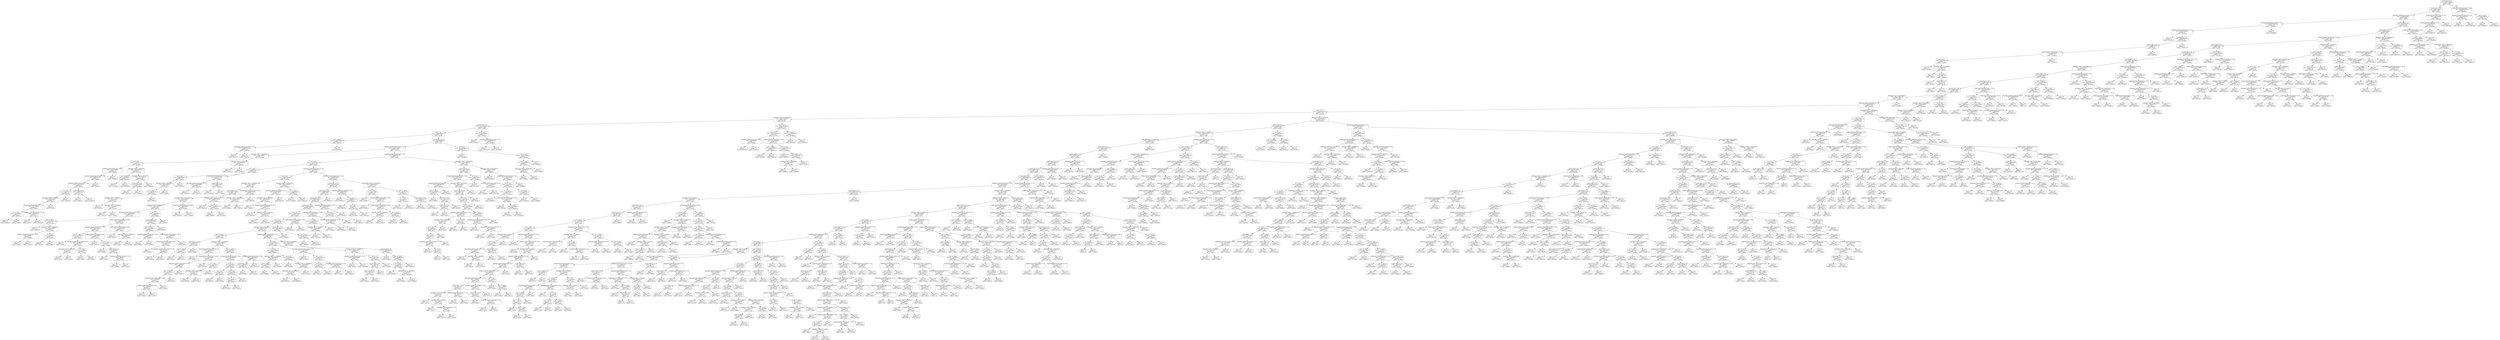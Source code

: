 digraph Tree {
node [shape=box, style="rounded", color="black", fontname=helvetica] ;
edge [fontname=helvetica] ;
0 [label="country_USA <= 0.5\nmse = 319772532466.6\nsamples = 889\nvalue = -7514.1"] ;
1 [label="country_RUS <= 0.5\nmse = 253487208617.2\nsamples = 885\nvalue = -21933.3"] ;
0 -> 1 [labeldistance=2.5, labelangle=45, headlabel="True"] ;
2 [label="Population growth (annual %25) <= -1.2\nmse = 233605979439.1\nsamples = 882\nvalue = -30522.3"] ;
1 -> 2 ;
3 [label="Population growth (annual %25) <= -1.2\nmse = 4005637257689.8\nsamples = 10\nvalue = -1300617.8"] ;
2 -> 3 ;
4 [label="Population growth (annual %25) <= -3.4\nmse = 187272703066.8\nsamples = 9\nvalue = -357609.7"] ;
3 -> 4 ;
5 [label="mse = 0.0\nsamples = 1\nvalue = -1374270.0"] ;
4 -> 5 ;
6 [label="country_KAZ <= 0.5\nmse = 109567814738.5\nsamples = 8\nvalue = -272888.0"] ;
4 -> 6 ;
7 [label="country_ARM <= 0.5\nmse = 22598533760.1\nsamples = 7\nvalue = -183013.1"] ;
6 -> 7 ;
8 [label="Arable land (%25 of land area) <= 33.0\nmse = 964804093.8\nsamples = 6\nvalue = -113396.4"] ;
7 -> 8 ;
9 [label="tas <= 6.3\nmse = 185495400.4\nsamples = 5\nvalue = -87140.0"] ;
8 -> 9 ;
10 [label="mse = 0.0\nsamples = 1\nvalue = -111876.0"] ;
9 -> 10 ;
11 [label="Population, total <= 1175505.1\nmse = 40659970.5\nsamples = 4\nvalue = -80956.0"] ;
9 -> 11 ;
12 [label="mse = 0.0\nsamples = 1\nvalue = -70000.0"] ;
11 -> 12 ;
13 [label="tas <= 9.0\nmse = 864878.0\nsamples = 3\nvalue = -84608.0"] ;
11 -> 13 ;
14 [label="mse = 0.0\nsamples = 1\nvalue = -83325.0"] ;
13 -> 14 ;
15 [label="country_BGR <= 0.5\nmse = 62750.2\nsamples = 2\nvalue = -85249.5"] ;
13 -> 15 ;
16 [label="mse = 0.0\nsamples = 1\nvalue = -84999.0"] ;
15 -> 16 ;
17 [label="mse = 0.0\nsamples = 1\nvalue = -85500.0"] ;
15 -> 17 ;
18 [label="mse = 0.0\nsamples = 1\nvalue = -146217.0"] ;
8 -> 18 ;
19 [label="mse = 0.0\nsamples = 1\nvalue = -496288.0"] ;
7 -> 19 ;
20 [label="mse = 0.0\nsamples = 1\nvalue = -1261512.0"] ;
6 -> 20 ;
21 [label="mse = 0.0\nsamples = 1\nvalue = -5386986.0"] ;
3 -> 21 ;
22 [label="country_MEX <= 0.5\nmse = 171269629676.7\nsamples = 872\nvalue = -15870.9"] ;
2 -> 22 ;
23 [label="country_BGD <= 0.5\nmse = 150230064981.3\nsamples = 865\nvalue = -3107.3"] ;
22 -> 23 ;
24 [label="Population growth (annual %25) <= 4.6\nmse = 130533791941.3\nsamples = 860\nvalue = 4653.7"] ;
23 -> 24 ;
25 [label="country_DEU <= 0.5\nmse = 98366020779.6\nsamples = 829\nvalue = -16151.3"] ;
24 -> 25 ;
26 [label="country_PHL <= 0.5\nmse = 89199630379.2\nsamples = 826\nvalue = -21884.2"] ;
25 -> 26 ;
27 [label="country_GBR <= 0.5\nmse = 83421796779.6\nsamples = 820\nvalue = -15984.5"] ;
26 -> 27 ;
28 [label="Population, total <= 663749664.0\nmse = 77830971966.2\nsamples = 812\nvalue = -23006.7"] ;
27 -> 28 ;
29 [label="country_MMR <= 0.5\nmse = 73335562217.5\nsamples = 805\nvalue = -17639.6"] ;
28 -> 29 ;
30 [label="country_FRA <= 0.5\nmse = 67268336589.9\nsamples = 798\nvalue = -11690.0"] ;
29 -> 30 ;
31 [label="country_AUS <= 0.5\nmse = 62989764317.1\nsamples = 790\nvalue = -16936.1"] ;
30 -> 31 ;
32 [label="Population, total <= 586739040.0\nmse = 59431478053.8\nsamples = 785\nvalue = -21090.0"] ;
31 -> 32 ;
33 [label="Population growth (annual %25) <= 3.2\nmse = 56480070918.2\nsamples = 784\nvalue = -23816.3"] ;
32 -> 33 ;
34 [label="tas <= 15.9\nmse = 56242271556.6\nsamples = 705\nvalue = -37259.7"] ;
33 -> 34 ;
35 [label="Population, total <= 57689188.0\nmse = 109452520234.7\nsamples = 199\nvalue = 25757.1"] ;
34 -> 35 ;
36 [label="country_AFG <= 0.5\nmse = 77773431706.7\nsamples = 189\nvalue = -2035.8"] ;
35 -> 36 ;
37 [label="tas <= -3.5\nmse = 66415996745.7\nsamples = 186\nvalue = 7123.6"] ;
36 -> 37 ;
38 [label="year <= 1985.0\nmse = 223997052408.0\nsamples = 3\nvalue = 705413.0"] ;
37 -> 38 ;
39 [label="Population growth (annual %25) <= 1.8\nmse = 46748061369.0\nsamples = 2\nvalue = 394904.0"] ;
38 -> 39 ;
40 [label="mse = 0.0\nsamples = 1\nvalue = 611117.0"] ;
39 -> 40 ;
41 [label="mse = 0.0\nsamples = 1\nvalue = 178691.0"] ;
39 -> 41 ;
42 [label="mse = 0.0\nsamples = 1\nvalue = 1326431.0"] ;
38 -> 42 ;
43 [label="country_ESP <= 0.5\nmse = 59758846039.8\nsamples = 183\nvalue = -26.1"] ;
37 -> 43 ;
44 [label="Population growth (annual %25) <= -0.4\nmse = 23169719270.7\nsamples = 178\nvalue = -13417.4"] ;
43 -> 44 ;
45 [label="Population, total <= 20505585.0\nmse = 46851783668.6\nsamples = 17\nvalue = -197768.0"] ;
44 -> 45 ;
46 [label="pr <= 65.4\nmse = 7718697279.2\nsamples = 15\nvalue = -120083.8"] ;
45 -> 46 ;
47 [label="Arable land (%25 of land area) <= 37.2\nmse = 7595133184.0\nsamples = 10\nvalue = -82615.8"] ;
46 -> 47 ;
48 [label="Population growth (annual %25) <= -0.5\nmse = 3599023570.6\nsamples = 9\nvalue = -62853.5"] ;
47 -> 48 ;
49 [label="Population growth (annual %25) <= -0.6\nmse = 2401227827.6\nsamples = 8\nvalue = -74753.5"] ;
48 -> 49 ;
50 [label="pr <= 54.2\nmse = 1318079308.7\nsamples = 6\nvalue = -56648.8"] ;
49 -> 50 ;
51 [label="Population, total <= 7449202.8\nmse = 922039938.5\nsamples = 5\nvalue = -48102.3"] ;
50 -> 51 ;
52 [label="Population growth (annual %25) <= -1.0\nmse = 579549942.6\nsamples = 4\nvalue = -33846.4"] ;
51 -> 52 ;
53 [label="pr <= 52.4\nmse = 167560080.2\nsamples = 2\nvalue = -59545.5"] ;
52 -> 53 ;
54 [label="mse = 0.0\nsamples = 1\nvalue = -46601.0"] ;
53 -> 54 ;
55 [label="mse = 0.0\nsamples = 1\nvalue = -72490.0"] ;
53 -> 55 ;
56 [label="Population growth (annual %25) <= -0.8\nmse = 120383472.2\nsamples = 2\nvalue = -16713.7"] ;
52 -> 56 ;
57 [label="mse = 0.0\nsamples = 1\nvalue = -1197.0"] ;
56 -> 57 ;
58 [label="mse = 0.0\nsamples = 1\nvalue = -24472.0"] ;
56 -> 58 ;
59 [label="mse = 0.0\nsamples = 1\nvalue = -83742.0"] ;
51 -> 59 ;
60 [label="mse = 0.0\nsamples = 1\nvalue = -116474.0"] ;
50 -> 60 ;
61 [label="country_BGR <= 0.5\nmse = 178182452.2\nsamples = 2\nvalue = -147172.5"] ;
49 -> 61 ;
62 [label="mse = 0.0\nsamples = 1\nvalue = -160521.0"] ;
61 -> 62 ;
63 [label="mse = 0.0\nsamples = 1\nvalue = -133824.0"] ;
61 -> 63 ;
64 [label="mse = 0.0\nsamples = 1\nvalue = 56146.0"] ;
48 -> 64 ;
65 [label="mse = 0.0\nsamples = 1\nvalue = -300001.0"] ;
47 -> 65 ;
66 [label="Population, total <= 3709326.8\nmse = 1398331970.8\nsamples = 5\nvalue = -184314.6"] ;
46 -> 66 ;
67 [label="year <= 2007.5\nmse = 423762810.2\nsamples = 2\nvalue = -237943.5"] ;
66 -> 67 ;
68 [label="mse = 0.0\nsamples = 1\nvalue = -217358.0"] ;
67 -> 68 ;
69 [label="mse = 0.0\nsamples = 1\nvalue = -258529.0"] ;
67 -> 69 ;
70 [label="Population, total <= 4270587.5\nmse = 177564926.4\nsamples = 3\nvalue = -162863.0"] ;
66 -> 70 ;
71 [label="country_BIH <= 0.5\nmse = 22465296.8\nsamples = 2\nvalue = -156546.5"] ;
70 -> 71 ;
72 [label="mse = 0.0\nsamples = 1\nvalue = -148337.0"] ;
71 -> 72 ;
73 [label="mse = 0.0\nsamples = 1\nvalue = -159283.0"] ;
71 -> 73 ;
74 [label="mse = 0.0\nsamples = 1\nvalue = -188129.0"] ;
70 -> 74 ;
75 [label="Population, total <= 21879255.0\nmse = 14410360555.6\nsamples = 2\nvalue = -689767.7"] ;
45 -> 75 ;
76 [label="mse = 0.0\nsamples = 1\nvalue = -774651.0"] ;
75 -> 76 ;
77 [label="mse = 0.0\nsamples = 1\nvalue = -520001.0"] ;
75 -> 77 ;
78 [label="Population growth (annual %25) <= 1.6\nmse = 18046862372.9\nsamples = 161\nvalue = 2181.5"] ;
44 -> 78 ;
79 [label="pr <= 36.0\nmse = 17503176721.2\nsamples = 125\nvalue = 26585.2"] ;
78 -> 79 ;
80 [label="pr <= 30.3\nmse = 12455498664.2\nsamples = 10\nvalue = -106996.2"] ;
79 -> 80 ;
81 [label="tas <= 9.8\nmse = 10480596145.6\nsamples = 6\nvalue = -37011.9"] ;
80 -> 81 ;
82 [label="Population, total <= 10913667.0\nmse = 5097500485.4\nsamples = 5\nvalue = -7685.4"] ;
81 -> 82 ;
83 [label="pr <= 29.4\nmse = 492195138.5\nsamples = 4\nvalue = -35600.8"] ;
82 -> 83 ;
84 [label="Population, total <= 2390764.1\nmse = 187131843.8\nsamples = 3\nvalue = -27400.2"] ;
83 -> 84 ;
85 [label="mse = 0.0\nsamples = 1\nvalue = -52463.0"] ;
84 -> 85 ;
86 [label="Population, total <= 3572003.0\nmse = 37619822.2\nsamples = 2\nvalue = -21134.5"] ;
84 -> 86 ;
87 [label="mse = 0.0\nsamples = 1\nvalue = -15001.0"] ;
86 -> 87 ;
88 [label="mse = 0.0\nsamples = 1\nvalue = -27268.0"] ;
86 -> 88 ;
89 [label="mse = 0.0\nsamples = 1\nvalue = -76604.0"] ;
83 -> 89 ;
90 [label="mse = 0.0\nsamples = 1\nvalue = 159807.0"] ;
82 -> 90 ;
91 [label="mse = 0.0\nsamples = 1\nvalue = -242297.0"] ;
81 -> 91 ;
92 [label="Arable land (%25 of land area) <= 13.8\nmse = 4634793190.5\nsamples = 4\nvalue = -176980.5"] ;
80 -> 92 ;
93 [label="Population growth (annual %25) <= 1.2\nmse = 337896008.0\nsamples = 2\nvalue = -263251.0"] ;
92 -> 93 ;
94 [label="mse = 0.0\nsamples = 1\nvalue = -276249.0"] ;
93 -> 94 ;
95 [label="mse = 0.0\nsamples = 1\nvalue = -237255.0"] ;
93 -> 95 ;
96 [label="country_AZE <= 0.5\nmse = 68036296.6\nsamples = 2\nvalue = -125218.2"] ;
92 -> 96 ;
97 [label="mse = 0.0\nsamples = 1\nvalue = -131953.0"] ;
96 -> 97 ;
98 [label="mse = 0.0\nsamples = 1\nvalue = -115116.0"] ;
96 -> 98 ;
99 [label="Population growth (annual %25) <= 0.3\nmse = 16216802131.6\nsamples = 115\nvalue = 38525.5"] ;
79 -> 99 ;
100 [label="tas <= 12.4\nmse = 12609431634.9\nsamples = 41\nvalue = -15291.8"] ;
99 -> 100 ;
101 [label="Population, total <= 42180962.0\nmse = 5622172663.0\nsamples = 34\nvalue = 14304.0"] ;
100 -> 101 ;
102 [label="country_BGR <= 0.5\nmse = 3934414404.8\nsamples = 31\nvalue = 1120.8"] ;
101 -> 102 ;
103 [label="Population, total <= 10595487.0\nmse = 3133405824.4\nsamples = 28\nvalue = 8207.3"] ;
102 -> 103 ;
104 [label="Population, total <= 6490990.2\nmse = 2487348485.6\nsamples = 26\nvalue = 15977.8"] ;
103 -> 104 ;
105 [label="Population growth (annual %25) <= -0.1\nmse = 1609687539.6\nsamples = 18\nvalue = -4745.7"] ;
104 -> 105 ;
106 [label="year <= 1997.5\nmse = 2423202322.0\nsamples = 5\nvalue = -43146.0"] ;
105 -> 106 ;
107 [label="mse = 0.0\nsamples = 1\nvalue = -165309.0"] ;
106 -> 107 ;
108 [label="Population, total <= 3689468.5\nmse = 332835540.4\nsamples = 4\nvalue = -25694.1"] ;
106 -> 108 ;
109 [label="Population growth (annual %25) <= -0.3\nmse = 458056.7\nsamples = 2\nvalue = -10906.8"] ;
108 -> 109 ;
110 [label="mse = 0.0\nsamples = 1\nvalue = -10516.0"] ;
109 -> 110 ;
111 [label="mse = 0.0\nsamples = 1\nvalue = -12079.0"] ;
109 -> 111 ;
112 [label="pr <= 89.4\nmse = 95708224.2\nsamples = 2\nvalue = -45410.7"] ;
108 -> 112 ;
113 [label="mse = 0.0\nsamples = 1\nvalue = -59246.0"] ;
112 -> 113 ;
114 [label="mse = 0.0\nsamples = 1\nvalue = -38493.0"] ;
112 -> 114 ;
115 [label="Arable land (%25 of land area) <= 44.5\nmse = 524033755.9\nsamples = 13\nvalue = 9883.0"] ;
105 -> 115 ;
116 [label="Population growth (annual %25) <= 0.1\nmse = 241517060.8\nsamples = 10\nvalue = 2340.1"] ;
115 -> 116 ;
117 [label="year <= 1992.5\nmse = 53610790.9\nsamples = 5\nvalue = -6836.2"] ;
116 -> 117 ;
118 [label="mse = 0.0\nsamples = 1\nvalue = -17461.0"] ;
117 -> 118 ;
119 [label="Population growth (annual %25) <= -0.0\nmse = 21309804.6\nsamples = 4\nvalue = -3294.7"] ;
117 -> 119 ;
120 [label="Population, total <= 3681928.2\nmse = 18432.0\nsamples = 2\nvalue = 1295.0"] ;
119 -> 120 ;
121 [label="mse = 0.0\nsamples = 1\nvalue = 1487.0"] ;
120 -> 121 ;
122 [label="mse = 0.0\nsamples = 1\nvalue = 1199.0"] ;
120 -> 122 ;
123 [label="pr <= 57.8\nmse = 471096.9\nsamples = 2\nvalue = -7884.3"] ;
119 -> 123 ;
124 [label="mse = 0.0\nsamples = 1\nvalue = -7399.0"] ;
123 -> 124 ;
125 [label="mse = 0.0\nsamples = 1\nvalue = -8855.0"] ;
123 -> 125 ;
126 [label="Arable land (%25 of land area) <= 8.1\nmse = 261013908.5\nsamples = 5\nvalue = 11516.4"] ;
116 -> 126 ;
127 [label="mse = 0.0\nsamples = 1\nvalue = -29377.0"] ;
126 -> 127 ;
128 [label="tas <= 5.3\nmse = 25278243.3\nsamples = 4\nvalue = 17358.3"] ;
126 -> 128 ;
129 [label="mse = 0.0\nsamples = 1\nvalue = 28880.0"] ;
128 -> 129 ;
130 [label="country_SVN <= 0.5\nmse = 3678803.3\nsamples = 3\nvalue = 15438.0"] ;
128 -> 130 ;
131 [label="mse = 0.0\nsamples = 1\nvalue = 11346.0"] ;
130 -> 131 ;
132 [label="Population growth (annual %25) <= 0.2\nmse = 395892.6\nsamples = 2\nvalue = 16256.4"] ;
130 -> 132 ;
133 [label="mse = 0.0\nsamples = 1\nvalue = 14998.0"] ;
132 -> 133 ;
134 [label="mse = 0.0\nsamples = 1\nvalue = 16571.0"] ;
132 -> 134 ;
135 [label="Arable land (%25 of land area) <= 60.5\nmse = 663415856.6\nsamples = 3\nvalue = 34020.2"] ;
115 -> 135 ;
136 [label="mse = 0.0\nsamples = 1\nvalue = 65466.0"] ;
135 -> 136 ;
137 [label="Population, total <= 5103025.0\nmse = 6983830.2\nsamples = 2\nvalue = 13056.3"] ;
135 -> 137 ;
138 [label="mse = 0.0\nsamples = 1\nvalue = 14925.0"] ;
137 -> 138 ;
139 [label="mse = 0.0\nsamples = 1\nvalue = 9319.0"] ;
137 -> 139 ;
140 [label="tas <= 11.0\nmse = 684002011.5\nsamples = 8\nvalue = 70612.5"] ;
104 -> 140 ;
141 [label="country_SWE <= 0.5\nmse = 525049478.4\nsamples = 7\nvalue = 75158.8"] ;
140 -> 141 ;
142 [label="year <= 1992.5\nmse = 329374549.3\nsamples = 6\nvalue = 80198.8"] ;
141 -> 142 ;
143 [label="Population growth (annual %25) <= -0.1\nmse = 26981858.0\nsamples = 2\nvalue = 103653.0"] ;
142 -> 143 ;
144 [label="mse = 0.0\nsamples = 1\nvalue = 99980.0"] ;
143 -> 144 ;
145 [label="mse = 0.0\nsamples = 1\nvalue = 110999.0"] ;
143 -> 145 ;
146 [label="Arable land (%25 of land area) <= 52.5\nmse = 67995489.9\nsamples = 4\nvalue = 68471.7"] ;
142 -> 146 ;
147 [label="Arable land (%25 of land area) <= 34.1\nmse = 25632114.8\nsamples = 3\nvalue = 63426.5"] ;
146 -> 147 ;
148 [label="mse = 0.0\nsamples = 1\nvalue = 72123.0"] ;
147 -> 148 ;
149 [label="Population growth (annual %25) <= -0.0\nmse = 563214.2\nsamples = 2\nvalue = 60527.7"] ;
147 -> 149 ;
150 [label="mse = 0.0\nsamples = 1\nvalue = 61589.0"] ;
149 -> 150 ;
151 [label="mse = 0.0\nsamples = 1\nvalue = 59997.0"] ;
149 -> 151 ;
152 [label="mse = 0.0\nsamples = 1\nvalue = 78562.0"] ;
146 -> 152 ;
153 [label="mse = 0.0\nsamples = 1\nvalue = 29799.0"] ;
141 -> 153 ;
154 [label="mse = 0.0\nsamples = 1\nvalue = 25150.0"] ;
140 -> 154 ;
155 [label="Arable land (%25 of land area) <= 50.9\nmse = 208093600.2\nsamples = 2\nvalue = -95399.3"] ;
103 -> 155 ;
156 [label="mse = 0.0\nsamples = 1\nvalue = -85199.0"] ;
155 -> 156 ;
157 [label="mse = 0.0\nsamples = 1\nvalue = -115800.0"] ;
155 -> 157 ;
158 [label="Population growth (annual %25) <= 0.1\nmse = 4378637257.6\nsamples = 3\nvalue = -100452.3"] ;
102 -> 158 ;
159 [label="mse = 0.0\nsamples = 1\nvalue = -184143.0"] ;
158 -> 159 ;
160 [label="year <= 1977.5\nmse = 1314860121.0\nsamples = 2\nvalue = -58607.0"] ;
158 -> 160 ;
161 [label="mse = 0.0\nsamples = 1\nvalue = -94868.0"] ;
160 -> 161 ;
162 [label="mse = 0.0\nsamples = 1\nvalue = -22346.0"] ;
160 -> 162 ;
163 [label="Population growth (annual %25) <= 0.1\nmse = 4840374199.0\nsamples = 3\nvalue = 135589.8"] ;
101 -> 163 ;
164 [label="Population, total <= 48875982.0\nmse = 833274822.2\nsamples = 2\nvalue = 103287.5"] ;
163 -> 164 ;
165 [label="mse = 0.0\nsamples = 1\nvalue = 132154.0"] ;
164 -> 165 ;
166 [label="mse = 0.0\nsamples = 1\nvalue = 74421.0"] ;
164 -> 166 ;
167 [label="mse = 0.0\nsamples = 1\nvalue = 264799.0"] ;
163 -> 167 ;
168 [label="Population, total <= 10793601.0\nmse = 19113714266.8\nsamples = 7\nvalue = -183001.9"] ;
100 -> 168 ;
169 [label="Population growth (annual %25) <= 0.1\nmse = 8014816408.0\nsamples = 5\nvalue = -101207.0"] ;
168 -> 169 ;
170 [label="Population, total <= 2007289.6\nmse = 646494345.6\nsamples = 4\nvalue = -139875.0"] ;
169 -> 170 ;
171 [label="mse = 0.0\nsamples = 1\nvalue = -92476.0"] ;
170 -> 171 ;
172 [label="Arable land (%25 of land area) <= 16.5\nmse = 106035056.7\nsamples = 3\nvalue = -151724.8"] ;
170 -> 172 ;
173 [label="mse = 0.0\nsamples = 1\nvalue = -161218.0"] ;
172 -> 173 ;
174 [label="Population, total <= 6464201.9\nmse = 31826522.2\nsamples = 2\nvalue = -142231.5"] ;
172 -> 174 ;
175 [label="mse = 0.0\nsamples = 1\nvalue = -136590.0"] ;
174 -> 175 ;
176 [label="mse = 0.0\nsamples = 1\nvalue = -147873.0"] ;
174 -> 176 ;
177 [label="mse = 0.0\nsamples = 1\nvalue = 92133.0"] ;
169 -> 177 ;
178 [label="pr <= 62.6\nmse = 1169086894.2\nsamples = 2\nvalue = -346591.7"] ;
168 -> 178 ;
179 [label="mse = 0.0\nsamples = 1\nvalue = -370769.0"] ;
178 -> 179 ;
180 [label="mse = 0.0\nsamples = 1\nvalue = -298237.0"] ;
178 -> 180 ;
181 [label="Arable land (%25 of land area) <= 33.7\nmse = 15839025320.8\nsamples = 74\nvalue = 65660.3"] ;
99 -> 181 ;
182 [label="country_GRC <= 0.5\nmse = 12976037635.4\nsamples = 63\nvalue = 88244.5"] ;
181 -> 182 ;
183 [label="country_BEL <= 0.5\nmse = 10689904549.7\nsamples = 59\nvalue = 75011.6"] ;
182 -> 183 ;
184 [label="country_CHE <= 0.5\nmse = 9433932579.0\nsamples = 58\nvalue = 67938.7"] ;
183 -> 184 ;
185 [label="country_AUT <= 0.5\nmse = 8144297990.6\nsamples = 55\nvalue = 59452.3"] ;
184 -> 185 ;
186 [label="tas <= 15.5\nmse = 7133658949.3\nsamples = 50\nvalue = 47997.4"] ;
185 -> 186 ;
187 [label="tas <= 14.2\nmse = 6425035641.0\nsamples = 48\nvalue = 39317.9"] ;
186 -> 187 ;
188 [label="Population, total <= 8291982.0\nmse = 5094927164.2\nsamples = 45\nvalue = 52913.6"] ;
187 -> 188 ;
189 [label="year <= 1967.5\nmse = 1501125586.5\nsamples = 21\nvalue = 17025.6"] ;
188 -> 189 ;
190 [label="country_FIN <= 0.5\nmse = 939001681.4\nsamples = 3\nvalue = -27454.6"] ;
189 -> 190 ;
191 [label="year <= 1962.5\nmse = 51842.0\nsamples = 2\nvalue = -2435.0"] ;
190 -> 191 ;
192 [label="mse = 0.0\nsamples = 1\nvalue = -2274.0"] ;
191 -> 192 ;
193 [label="mse = 0.0\nsamples = 1\nvalue = -2757.0"] ;
191 -> 193 ;
194 [label="mse = 0.0\nsamples = 1\nvalue = -64984.0"] ;
190 -> 194 ;
195 [label="Population, total <= 3223295.0\nmse = 1120178891.2\nsamples = 18\nvalue = 26292.2"] ;
189 -> 195 ;
196 [label="Population growth (annual %25) <= 0.4\nmse = 369158270.8\nsamples = 7\nvalue = -7434.1"] ;
195 -> 196 ;
197 [label="mse = 0.0\nsamples = 1\nvalue = -58565.0"] ;
196 -> 197 ;
198 [label="Arable land (%25 of land area) <= 24.5\nmse = 47657582.9\nsamples = 6\nvalue = -1042.8"] ;
196 -> 198 ;
199 [label="Population growth (annual %25) <= 1.2\nmse = 15161564.5\nsamples = 5\nvalue = -3259.3"] ;
198 -> 199 ;
200 [label="year <= 1997.5\nmse = 6124776.3\nsamples = 4\nvalue = -1974.0"] ;
199 -> 200 ;
201 [label="Arable land (%25 of land area) <= 16.6\nmse = 1554356.6\nsamples = 3\nvalue = -2956.8"] ;
200 -> 201 ;
202 [label="Population growth (annual %25) <= 0.9\nmse = 639639.2\nsamples = 2\nvalue = -2446.2"] ;
201 -> 202 ;
203 [label="mse = 0.0\nsamples = 1\nvalue = -2908.0"] ;
202 -> 203 ;
204 [label="mse = 0.0\nsamples = 1\nvalue = -1061.0"] ;
202 -> 204 ;
205 [label="mse = 0.0\nsamples = 1\nvalue = -4999.0"] ;
201 -> 205 ;
206 [label="mse = 0.0\nsamples = 1\nvalue = 2940.0"] ;
200 -> 206 ;
207 [label="mse = 0.0\nsamples = 1\nvalue = -10971.0"] ;
199 -> 207 ;
208 [label="mse = 0.0\nsamples = 1\nvalue = 14473.0"] ;
198 -> 208 ;
209 [label="year <= 2002.5\nmse = 478822527.0\nsamples = 11\nvalue = 46528.1"] ;
195 -> 209 ;
210 [label="Population growth (annual %25) <= 0.5\nmse = 249176305.9\nsamples = 8\nvalue = 38599.8"] ;
209 -> 210 ;
211 [label="pr <= 85.4\nmse = 58213508.6\nsamples = 3\nvalue = 23553.4"] ;
210 -> 211 ;
212 [label="Population, total <= 6076756.0\nmse = 931225.0\nsamples = 2\nvalue = 19763.0"] ;
211 -> 212 ;
213 [label="mse = 0.0\nsamples = 1\nvalue = 20728.0"] ;
212 -> 213 ;
214 [label="mse = 0.0\nsamples = 1\nvalue = 18798.0"] ;
212 -> 214 ;
215 [label="mse = 0.0\nsamples = 1\nvalue = 38715.0"] ;
211 -> 215 ;
216 [label="tas <= 2.0\nmse = 108362816.1\nsamples = 5\nvalue = 49347.1"] ;
210 -> 216 ;
217 [label="tas <= 1.7\nmse = 18606282.2\nsamples = 2\nvalue = 63086.5"] ;
216 -> 217 ;
218 [label="mse = 0.0\nsamples = 1\nvalue = 58773.0"] ;
217 -> 218 ;
219 [label="mse = 0.0\nsamples = 1\nvalue = 67400.0"] ;
217 -> 219 ;
220 [label="tas <= 10.6\nmse = 38554266.2\nsamples = 3\nvalue = 43851.4"] ;
216 -> 220 ;
221 [label="tas <= 5.6\nmse = 4584392.0\nsamples = 2\nvalue = 48737.0"] ;
220 -> 221 ;
222 [label="mse = 0.0\nsamples = 1\nvalue = 47223.0"] ;
221 -> 222 ;
223 [label="mse = 0.0\nsamples = 1\nvalue = 51765.0"] ;
221 -> 223 ;
224 [label="mse = 0.0\nsamples = 1\nvalue = 36523.0"] ;
220 -> 224 ;
225 [label="Population growth (annual %25) <= 0.9\nmse = 140243308.2\nsamples = 3\nvalue = 78241.3"] ;
209 -> 225 ;
226 [label="country_FIN <= 0.5\nmse = 22462860.2\nsamples = 2\nvalue = 86155.5"] ;
225 -> 226 ;
227 [label="mse = 0.0\nsamples = 1\nvalue = 90895.0"] ;
226 -> 227 ;
228 [label="mse = 0.0\nsamples = 1\nvalue = 81416.0"] ;
226 -> 228 ;
229 [label="mse = 0.0\nsamples = 1\nvalue = 62413.0"] ;
225 -> 229 ;
230 [label="Population growth (annual %25) <= 1.1\nmse = 6104540102.4\nsamples = 24\nvalue = 80301.8"] ;
188 -> 230 ;
231 [label="pr <= 66.3\nmse = 4014573708.0\nsamples = 12\nvalue = 121588.1"] ;
230 -> 231 ;
232 [label="pr <= 59.9\nmse = 1571278393.5\nsamples = 7\nvalue = 160814.9"] ;
231 -> 232 ;
233 [label="Population, total <= 15193839.0\nmse = 166526605.6\nsamples = 3\nvalue = 133747.3"] ;
232 -> 233 ;
234 [label="year <= 1980.0\nmse = 30294054.0\nsamples = 2\nvalue = 139063.0"] ;
233 -> 234 ;
235 [label="mse = 0.0\nsamples = 1\nvalue = 145804.0"] ;
234 -> 235 ;
236 [label="mse = 0.0\nsamples = 1\nvalue = 134569.0"] ;
234 -> 236 ;
237 [label="mse = 0.0\nsamples = 1\nvalue = 107169.0"] ;
233 -> 237 ;
238 [label="tas <= 5.8\nmse = 930956705.7\nsamples = 4\nvalue = 201416.2"] ;
232 -> 238 ;
239 [label="mse = 0.0\nsamples = 1\nvalue = 253958.0"] ;
238 -> 239 ;
240 [label="Population, total <= 15399813.0\nmse = 14326499.6\nsamples = 3\nvalue = 183902.3"] ;
238 -> 240 ;
241 [label="Population, total <= 14242467.5\nmse = 28224.0\nsamples = 2\nvalue = 186577.0"] ;
240 -> 241 ;
242 [label="mse = 0.0\nsamples = 1\nvalue = 186745.0"] ;
241 -> 242 ;
243 [label="mse = 0.0\nsamples = 1\nvalue = 186409.0"] ;
241 -> 243 ;
244 [label="mse = 0.0\nsamples = 1\nvalue = 178553.0"] ;
240 -> 244 ;
245 [label="Arable land (%25 of land area) <= 19.7\nmse = 2166508297.3\nsamples = 5\nvalue = 65549.9"] ;
231 -> 245 ;
246 [label="mse = 0.0\nsamples = 1\nvalue = -27013.0"] ;
245 -> 246 ;
247 [label="tas <= 10.3\nmse = 861615856.3\nsamples = 4\nvalue = 80977.0"] ;
245 -> 247 ;
248 [label="tas <= 9.8\nmse = 19527561.0\nsamples = 2\nvalue = 67106.0"] ;
247 -> 248 ;
249 [label="mse = 0.0\nsamples = 1\nvalue = 71525.0"] ;
248 -> 249 ;
250 [label="mse = 0.0\nsamples = 1\nvalue = 62687.0"] ;
248 -> 250 ;
251 [label="Arable land (%25 of land area) <= 24.0\nmse = 1391364601.0\nsamples = 2\nvalue = 108719.0"] ;
247 -> 251 ;
252 [label="mse = 0.0\nsamples = 1\nvalue = 71418.0"] ;
251 -> 252 ;
253 [label="mse = 0.0\nsamples = 1\nvalue = 146020.0"] ;
251 -> 253 ;
254 [label="Population, total <= 21044885.0\nmse = 5299490372.1\nsamples = 12\nvalue = 46879.6"] ;
230 -> 254 ;
255 [label="Population, total <= 11364012.5\nmse = 2085875391.7\nsamples = 7\nvalue = 3398.5"] ;
254 -> 255 ;
256 [label="Population growth (annual %25) <= 1.4\nmse = 5463539200.2\nsamples = 2\nvalue = -43767.3"] ;
255 -> 256 ;
257 [label="mse = 0.0\nsamples = 1\nvalue = 8499.0"] ;
256 -> 257 ;
258 [label="mse = 0.0\nsamples = 1\nvalue = -148300.0"] ;
256 -> 258 ;
259 [label="tas <= 9.2\nmse = 392513650.3\nsamples = 5\nvalue = 16261.9"] ;
255 -> 259 ;
260 [label="country_PRK <= 0.5\nmse = 79781390.2\nsamples = 4\nvalue = 7734.3"] ;
259 -> 260 ;
261 [label="country_NLD <= 0.5\nmse = 11264625.2\nsamples = 2\nvalue = 17402.2"] ;
260 -> 261 ;
262 [label="mse = 0.0\nsamples = 1\nvalue = 19340.0"] ;
261 -> 262 ;
263 [label="mse = 0.0\nsamples = 1\nvalue = 11589.0"] ;
261 -> 263 ;
264 [label="mse = 0.0\nsamples = 2\nvalue = 0.0"] ;
260 -> 264 ;
265 [label="mse = 0.0\nsamples = 1\nvalue = 54636.0"] ;
259 -> 265 ;
266 [label="country_ARG <= 0.5\nmse = 383098897.6\nsamples = 5\nvalue = 133841.7"] ;
254 -> 266 ;
267 [label="mse = 0.0\nsamples = 1\nvalue = 92892.0"] ;
266 -> 267 ;
268 [label="year <= 1982.5\nmse = 120888888.9\nsamples = 4\nvalue = 140666.7"] ;
266 -> 268 ;
269 [label="pr <= 44.0\nmse = 55360000.0\nsamples = 3\nvalue = 136800.0"] ;
268 -> 269 ;
270 [label="mse = 0.0\nsamples = 1\nvalue = 122000.0"] ;
269 -> 270 ;
271 [label="Population, total <= 26734081.0\nmse = 750000.0\nsamples = 2\nvalue = 140500.0"] ;
269 -> 271 ;
272 [label="mse = 0.0\nsamples = 1\nvalue = 142000.0"] ;
271 -> 272 ;
273 [label="mse = 0.0\nsamples = 1\nvalue = 140000.0"] ;
271 -> 273 ;
274 [label="mse = 0.0\nsamples = 1\nvalue = 160000.0"] ;
268 -> 274 ;
275 [label="country_ARG <= 0.5\nmse = 453149935.3\nsamples = 3\nvalue = -90811.7"] ;
187 -> 275 ;
276 [label="mse = 0.0\nsamples = 1\nvalue = -66894.0"] ;
275 -> 276 ;
277 [label="pr <= 47.0\nmse = 42187500.0\nsamples = 2\nvalue = -108750.0"] ;
275 -> 277 ;
278 [label="mse = 0.0\nsamples = 1\nvalue = -120000.0"] ;
277 -> 278 ;
279 [label="mse = 0.0\nsamples = 1\nvalue = -105000.0"] ;
277 -> 279 ;
280 [label="Arable land (%25 of land area) <= 19.2\nmse = 5412720.2\nsamples = 2\nvalue = 176453.4"] ;
186 -> 280 ;
281 [label="mse = 0.0\nsamples = 1\nvalue = 178353.0"] ;
280 -> 281 ;
282 [label="mse = 0.0\nsamples = 1\nvalue = 173604.0"] ;
280 -> 282 ;
283 [label="Arable land (%25 of land area) <= 18.1\nmse = 5753671423.2\nsamples = 5\nvalue = 160000.9"] ;
185 -> 283 ;
284 [label="pr <= 94.3\nmse = 1158919201.5\nsamples = 3\nvalue = 209534.2"] ;
283 -> 284 ;
285 [label="Population, total <= 8109026.5\nmse = 343761680.2\nsamples = 2\nvalue = 240951.3"] ;
284 -> 285 ;
286 [label="mse = 0.0\nsamples = 1\nvalue = 227841.0"] ;
285 -> 286 ;
287 [label="mse = 0.0\nsamples = 1\nvalue = 267172.0"] ;
285 -> 287 ;
288 [label="mse = 0.0\nsamples = 1\nvalue = 178117.0"] ;
284 -> 288 ;
289 [label="Population growth (annual %25) <= 0.5\nmse = 221902222.2\nsamples = 2\nvalue = 60934.3"] ;
283 -> 289 ;
290 [label="mse = 0.0\nsamples = 1\nvalue = 82001.0"] ;
289 -> 290 ;
291 [label="mse = 0.0\nsamples = 1\nvalue = 50401.0"] ;
289 -> 291 ;
292 [label="Population growth (annual %25) <= 0.9\nmse = 8555231042.6\nsamples = 3\nvalue = 217299.8"] ;
184 -> 292 ;
293 [label="tas <= 6.4\nmse = 572728467.0\nsamples = 2\nvalue = 172308.0"] ;
292 -> 293 ;
294 [label="mse = 0.0\nsamples = 1\nvalue = 130857.0"] ;
293 -> 294 ;
295 [label="mse = 0.0\nsamples = 1\nvalue = 186125.0"] ;
293 -> 295 ;
296 [label="mse = 0.0\nsamples = 1\nvalue = 397267.0"] ;
292 -> 296 ;
297 [label="mse = 0.0\nsamples = 1\nvalue = 294270.0"] ;
183 -> 297 ;
298 [label="Population growth (annual %25) <= 0.4\nmse = 8992349465.3\nsamples = 4\nvalue = 269724.1"] ;
182 -> 298 ;
299 [label="mse = 0.0\nsamples = 1\nvalue = 178887.0"] ;
298 -> 299 ;
300 [label="pr <= 47.7\nmse = 4906666753.5\nsamples = 3\nvalue = 337852.0"] ;
298 -> 300 ;
301 [label="mse = 0.0\nsamples = 1\nvalue = 459178.0"] ;
300 -> 301 ;
302 [label="pr <= 53.1\nmse = 882.0\nsamples = 2\nvalue = 297410.0"] ;
300 -> 302 ;
303 [label="mse = 0.0\nsamples = 1\nvalue = 297368.0"] ;
302 -> 303 ;
304 [label="mse = 0.0\nsamples = 1\nvalue = 297431.0"] ;
302 -> 304 ;
305 [label="Population, total <= 21565297.0\nmse = 9849063059.4\nsamples = 11\nvalue = -79725.5"] ;
181 -> 305 ;
306 [label="pr <= 47.2\nmse = 303077889.4\nsamples = 7\nvalue = -4239.7"] ;
305 -> 306 ;
307 [label="mse = 0.0\nsamples = 1\nvalue = -43396.0"] ;
306 -> 307 ;
308 [label="Population growth (annual %25) <= 0.4\nmse = 147467305.6\nsamples = 6\nvalue = 111.0"] ;
306 -> 308 ;
309 [label="mse = 0.0\nsamples = 1\nvalue = -24419.0"] ;
308 -> 309 ;
310 [label="Arable land (%25 of land area) <= 49.6\nmse = 81283717.2\nsamples = 5\nvalue = 3177.2"] ;
308 -> 310 ;
311 [label="Population, total <= 13340160.2\nmse = 70688.0\nsamples = 3\nvalue = -1813.0"] ;
310 -> 311 ;
312 [label="mse = 0.0\nsamples = 1\nvalue = -1437.0"] ;
311 -> 312 ;
313 [label="mse = 0.0\nsamples = 2\nvalue = -2001.0"] ;
311 -> 313 ;
314 [label="year <= 1972.5\nmse = 26091664.0\nsamples = 2\nvalue = 18148.0"] ;
310 -> 314 ;
315 [label="mse = 0.0\nsamples = 1\nvalue = 23256.0"] ;
314 -> 315 ;
316 [label="mse = 0.0\nsamples = 1\nvalue = 13040.0"] ;
314 -> 316 ;
317 [label="year <= 1967.5\nmse = 434122779.8\nsamples = 4\nvalue = -205535.2"] ;
305 -> 317 ;
318 [label="pr <= 74.9\nmse = 393129.0\nsamples = 2\nvalue = -231154.0"] ;
317 -> 318 ;
319 [label="mse = 0.0\nsamples = 1\nvalue = -231781.0"] ;
318 -> 319 ;
320 [label="mse = 0.0\nsamples = 1\nvalue = -230527.0"] ;
318 -> 320 ;
321 [label="country_ROU <= 0.5\nmse = 158744139.2\nsamples = 2\nvalue = -192725.8"] ;
317 -> 321 ;
322 [label="mse = 0.0\nsamples = 1\nvalue = -170903.0"] ;
321 -> 322 ;
323 [label="mse = 0.0\nsamples = 1\nvalue = -200000.0"] ;
321 -> 323 ;
324 [label="Population, total <= 21259922.0\nmse = 12531398653.8\nsamples = 36\nvalue = -71029.8"] ;
78 -> 324 ;
325 [label="country_TJK <= 0.5\nmse = 5783153734.6\nsamples = 28\nvalue = -29985.8"] ;
324 -> 325 ;
326 [label="Population growth (annual %25) <= 1.8\nmse = 2795002144.3\nsamples = 25\nvalue = -6854.5"] ;
325 -> 326 ;
327 [label="Population growth (annual %25) <= 1.7\nmse = 5846546475.8\nsamples = 5\nvalue = -58002.0"] ;
326 -> 327 ;
328 [label="year <= 1975.0\nmse = 1313903093.5\nsamples = 4\nvalue = -23377.5"] ;
327 -> 328 ;
329 [label="mse = 0.0\nsamples = 1\nvalue = -70000.0"] ;
328 -> 329 ;
330 [label="country_ISL <= 0.5\nmse = 15533743.6\nsamples = 3\nvalue = 4596.0"] ;
328 -> 330 ;
331 [label="country_CHL <= 0.5\nmse = 2253766.7\nsamples = 2\nvalue = 2743.2"] ;
330 -> 331 ;
332 [label="mse = 0.0\nsamples = 1\nvalue = 143.0"] ;
331 -> 332 ;
333 [label="mse = 0.0\nsamples = 1\nvalue = 3610.0"] ;
331 -> 333 ;
334 [label="mse = 0.0\nsamples = 1\nvalue = 12007.0"] ;
330 -> 334 ;
335 [label="mse = 0.0\nsamples = 1\nvalue = -196500.0"] ;
327 -> 335 ;
336 [label="Population, total <= 16274539.5\nmse = 694516583.1\nsamples = 20\nvalue = 9644.7"] ;
326 -> 336 ;
337 [label="country_NZL <= 0.5\nmse = 245623515.7\nsamples = 19\nvalue = 2528.4"] ;
336 -> 337 ;
338 [label="tas <= 14.1\nmse = 151411294.4\nsamples = 18\nvalue = 607.5"] ;
337 -> 338 ;
339 [label="tas <= 12.5\nmse = 83296661.4\nsamples = 17\nvalue = -1047.3"] ;
338 -> 339 ;
340 [label="Population growth (annual %25) <= 3.0\nmse = 20566304.4\nsamples = 13\nvalue = 2231.0"] ;
339 -> 340 ;
341 [label="Population, total <= 7840649.6\nmse = 3584998.7\nsamples = 11\nvalue = -56.8"] ;
340 -> 341 ;
342 [label="pr <= 148.7\nmse = 1619475.1\nsamples = 10\nvalue = 302.1"] ;
341 -> 342 ;
343 [label="pr <= 117.7\nmse = 157974.0\nsamples = 9\nvalue = -11.1"] ;
342 -> 343 ;
344 [label="Population growth (annual %25) <= 2.0\nmse = 66346.4\nsamples = 8\nvalue = -135.5"] ;
343 -> 344 ;
345 [label="mse = 0.0\nsamples = 1\nvalue = -732.0"] ;
344 -> 345 ;
346 [label="tas <= 5.4\nmse = 1944.0\nsamples = 7\nvalue = -27.0"] ;
344 -> 346 ;
347 [label="mse = 0.0\nsamples = 4\nvalue = 0.0"] ;
346 -> 347 ;
348 [label="mse = 0.0\nsamples = 3\nvalue = -99.0"] ;
346 -> 348 ;
349 [label="mse = 0.0\nsamples = 1\nvalue = 797.0"] ;
343 -> 349 ;
350 [label="mse = 0.0\nsamples = 1\nvalue = 5000.0"] ;
342 -> 350 ;
351 [label="mse = 0.0\nsamples = 1\nvalue = -5799.0"] ;
341 -> 351 ;
352 [label="year <= 1970.0\nmse = 61.4\nsamples = 2\nvalue = 10009.6"] ;
340 -> 352 ;
353 [label="mse = 0.0\nsamples = 1\nvalue = 10000.0"] ;
352 -> 353 ;
354 [label="mse = 0.0\nsamples = 1\nvalue = 10016.0"] ;
352 -> 354 ;
355 [label="year <= 1977.5\nmse = 44097603.0\nsamples = 4\nvalue = -19078.0"] ;
339 -> 355 ;
356 [label="Arable land (%25 of land area) <= 11.8\nmse = 2656750.2\nsamples = 3\nvalue = -22824.3"] ;
355 -> 356 ;
357 [label="mse = 0.0\nsamples = 1\nvalue = -24999.0"] ;
356 -> 357 ;
358 [label="Population growth (annual %25) <= 2.0\nmse = 438244.0\nsamples = 2\nvalue = -21737.0"] ;
356 -> 358 ;
359 [label="mse = 0.0\nsamples = 1\nvalue = -21075.0"] ;
358 -> 359 ;
360 [label="mse = 0.0\nsamples = 1\nvalue = -22399.0"] ;
358 -> 360 ;
361 [label="mse = 0.0\nsamples = 1\nvalue = -7839.0"] ;
355 -> 361 ;
362 [label="mse = 0.0\nsamples = 1\nvalue = 43633.0"] ;
338 -> 362 ;
363 [label="mse = 0.0\nsamples = 1\nvalue = 54391.0"] ;
337 -> 363 ;
364 [label="mse = 0.0\nsamples = 1\nvalue = 76064.0"] ;
336 -> 364 ;
365 [label="tas <= 4.4\nmse = 1795462044.0\nsamples = 3\nvalue = -165469.4"] ;
325 -> 365 ;
366 [label="mse = 0.0\nsamples = 1\nvalue = -232301.0"] ;
365 -> 366 ;
367 [label="Arable land (%25 of land area) <= 5.3\nmse = 12429855.4\nsamples = 2\nvalue = -138736.8"] ;
365 -> 367 ;
368 [label="mse = 0.0\nsamples = 1\nvalue = -136974.0"] ;
367 -> 368 ;
369 [label="mse = 0.0\nsamples = 1\nvalue = -145788.0"] ;
367 -> 369 ;
370 [label="Population, total <= 24535602.0\nmse = 13398517446.8\nsamples = 8\nvalue = -186918.6"] ;
324 -> 370 ;
371 [label="mse = 0.0\nsamples = 1\nvalue = -464703.0"] ;
370 -> 371 ;
372 [label="Arable land (%25 of land area) <= 32.4\nmse = 3524621549.7\nsamples = 7\nvalue = -149880.7"] ;
370 -> 372 ;
373 [label="tas <= 11.5\nmse = 1914357332.4\nsamples = 6\nvalue = -132939.5"] ;
372 -> 373 ;
374 [label="tas <= 11.1\nmse = 1727355646.0\nsamples = 4\nvalue = -111026.6"] ;
373 -> 374 ;
375 [label="mse = 0.0\nsamples = 1\nvalue = -209938.0"] ;
374 -> 375 ;
376 [label="Arable land (%25 of land area) <= 26.5\nmse = 376821129.4\nsamples = 3\nvalue = -96896.4"] ;
374 -> 376 ;
377 [label="mse = 0.0\nsamples = 1\nvalue = -69136.0"] ;
376 -> 377 ;
378 [label="pr <= 45.0\nmse = 95990400.2\nsamples = 2\nvalue = -108000.6"] ;
376 -> 378 ;
379 [label="mse = 0.0\nsamples = 1\nvalue = -120000.0"] ;
378 -> 379 ;
380 [label="mse = 0.0\nsamples = 1\nvalue = -100001.0"] ;
378 -> 380 ;
381 [label="tas <= 11.7\nmse = 216028801.0\nsamples = 2\nvalue = -168000.2"] ;
373 -> 381 ;
382 [label="mse = 0.0\nsamples = 1\nvalue = -180001.0"] ;
381 -> 382 ;
383 [label="mse = 0.0\nsamples = 1\nvalue = -149999.0"] ;
381 -> 383 ;
384 [label="mse = 0.0\nsamples = 1\nvalue = -259998.0"] ;
372 -> 384 ;
385 [label="pr <= 47.1\nmse = 875316256688.2\nsamples = 5\nvalue = 343277.6"] ;
43 -> 385 ;
386 [label="mse = 0.0\nsamples = 1\nvalue = 2273848.0"] ;
385 -> 386 ;
387 [label="tas <= 14.5\nmse = 57531691052.0\nsamples = 4\nvalue = -85738.0"] ;
385 -> 387 ;
388 [label="tas <= 13.8\nmse = 4552659575.3\nsamples = 3\nvalue = 38463.1"] ;
387 -> 388 ;
389 [label="Population, total <= 35546936.0\nmse = 64558011.0\nsamples = 2\nvalue = 80920.4"] ;
388 -> 389 ;
390 [label="mse = 0.0\nsamples = 1\nvalue = 96990.0"] ;
389 -> 390 ;
391 [label="mse = 0.0\nsamples = 1\nvalue = 76903.0"] ;
389 -> 391 ;
392 [label="mse = 0.0\nsamples = 1\nvalue = -67680.0"] ;
388 -> 392 ;
393 [label="mse = 0.0\nsamples = 1\nvalue = -520442.0"] ;
387 -> 393 ;
394 [label="pr <= 22.6\nmse = 452613831964.2\nsamples = 3\nvalue = -679827.5"] ;
36 -> 394 ;
395 [label="mse = 0.0\nsamples = 1\nvalue = -20000.0"] ;
394 -> 395 ;
396 [label="Population growth (annual %25) <= 0.5\nmse = 34483004416.0\nsamples = 2\nvalue = -1339655.0"] ;
394 -> 396 ;
397 [label="mse = 0.0\nsamples = 1\nvalue = -1525351.0"] ;
396 -> 397 ;
398 [label="mse = 0.0\nsamples = 1\nvalue = -1153959.0"] ;
396 -> 398 ;
399 [label="tas <= 12.5\nmse = 414311333688.1\nsamples = 10\nvalue = 516218.7"] ;
35 -> 399 ;
400 [label="tas <= 11.3\nmse = 139730591661.6\nsamples = 8\nvalue = 174726.5"] ;
399 -> 400 ;
401 [label="Population growth (annual %25) <= 1.2\nmse = 2580780168.0\nsamples = 2\nvalue = 750859.0"] ;
400 -> 401 ;
402 [label="mse = 0.0\nsamples = 1\nvalue = 822703.0"] ;
401 -> 402 ;
403 [label="mse = 0.0\nsamples = 1\nvalue = 714937.0"] ;
401 -> 403 ;
404 [label="Arable land (%25 of land area) <= 12.7\nmse = 37923347690.0\nsamples = 6\nvalue = -17317.7"] ;
400 -> 404 ;
405 [label="year <= 2005.0\nmse = 8357865856.9\nsamples = 2\nvalue = 228843.7"] ;
404 -> 405 ;
406 [label="mse = 0.0\nsamples = 1\nvalue = 164199.0"] ;
405 -> 406 ;
407 [label="mse = 0.0\nsamples = 1\nvalue = 358133.0"] ;
405 -> 407 ;
408 [label="tas <= 11.5\nmse = 7259537085.2\nsamples = 4\nvalue = -140398.3"] ;
404 -> 408 ;
409 [label="mse = 0.0\nsamples = 1\nvalue = -298339.0"] ;
408 -> 409 ;
410 [label="country_JPN <= 0.5\nmse = 2724583497.4\nsamples = 3\nvalue = -108810.2"] ;
408 -> 410 ;
411 [label="Population, total <= 67366026.0\nmse = 25010001.0\nsamples = 2\nvalue = -44999.0"] ;
410 -> 411 ;
412 [label="mse = 0.0\nsamples = 1\nvalue = -39998.0"] ;
411 -> 412 ;
413 [label="mse = 0.0\nsamples = 1\nvalue = -50000.0"] ;
411 -> 413 ;
414 [label="mse = 0.0\nsamples = 1\nvalue = -151351.0"] ;
410 -> 414 ;
415 [label="year <= 2007.5\nmse = 121710992856.0\nsamples = 2\nvalue = 1335800.0"] ;
399 -> 415 ;
416 [label="mse = 0.0\nsamples = 1\nvalue = 1050948.0"] ;
415 -> 416 ;
417 [label="mse = 0.0\nsamples = 1\nvalue = 1763078.0"] ;
415 -> 417 ;
418 [label="Population, total <= 7244127.0\nmse = 33138555436.7\nsamples = 506\nvalue = -62044.2"] ;
34 -> 418 ;
419 [label="country_ISR <= 0.5\nmse = 6422836602.3\nsamples = 328\nvalue = -24282.7"] ;
418 -> 419 ;
420 [label="Population, total <= 3778803.1\nmse = 5695807375.7\nsamples = 324\nvalue = -27384.3"] ;
419 -> 420 ;
421 [label="Population, total <= 3773242.4\nmse = 2163042799.5\nsamples = 246\nvalue = -12345.4"] ;
420 -> 421 ;
422 [label="country_ERI <= 0.5\nmse = 1883384045.9\nsamples = 245\nvalue = -13197.2"] ;
421 -> 422 ;
423 [label="country_OMN <= 0.5\nmse = 1613683111.3\nsamples = 244\nvalue = -12003.4"] ;
422 -> 423 ;
424 [label="country_BDI <= 0.5\nmse = 1372765075.2\nsamples = 242\nvalue = -10599.0"] ;
423 -> 424 ;
425 [label="country_PSE <= 0.5\nmse = 1202935502.3\nsamples = 240\nvalue = -9809.4"] ;
424 -> 425 ;
426 [label="country_JAM <= 0.5\nmse = 1080008666.8\nsamples = 238\nvalue = -8843.7"] ;
425 -> 426 ;
427 [label="Population growth (annual %25) <= 1.0\nmse = 975025918.6\nsamples = 234\nvalue = -7758.4"] ;
426 -> 427 ;
428 [label="country_LBR <= 0.5\nmse = 2068914764.4\nsamples = 55\nvalue = -26619.3"] ;
427 -> 428 ;
429 [label="Population, total <= 656191.5\nmse = 724620038.7\nsamples = 54\nvalue = -22557.3"] ;
428 -> 429 ;
430 [label="country_CYP <= 0.5\nmse = 52224446.0\nsamples = 37\nvalue = -8243.8"] ;
429 -> 430 ;
431 [label="country_CPV <= 0.5\nmse = 30946200.2\nsamples = 35\nvalue = -7595.1"] ;
430 -> 431 ;
432 [label="pr <= 222.1\nmse = 23394805.4\nsamples = 34\nvalue = -7203.0"] ;
431 -> 432 ;
433 [label="tas <= 25.6\nmse = 16422715.7\nsamples = 25\nvalue = -5773.1"] ;
432 -> 433 ;
434 [label="Population, total <= 365722.2\nmse = 24330485.5\nsamples = 6\nvalue = -9335.5"] ;
433 -> 434 ;
435 [label="tas <= 25.2\nmse = 1773856.6\nsamples = 5\nvalue = -10842.7"] ;
434 -> 435 ;
436 [label="Population growth (annual %25) <= 0.3\nmse = 306077.7\nsamples = 3\nvalue = -11446.6"] ;
435 -> 436 ;
437 [label="mse = 0.0\nsamples = 1\nvalue = -10786.0"] ;
436 -> 437 ;
438 [label="Population, total <= 208703.8\nmse = 70756.0\nsamples = 2\nvalue = -11843.0"] ;
436 -> 438 ;
439 [label="mse = 0.0\nsamples = 1\nvalue = -12375.0"] ;
438 -> 439 ;
440 [label="mse = 0.0\nsamples = 1\nvalue = -11710.0"] ;
438 -> 440 ;
441 [label="country_TON <= 0.5\nmse = 350464.0\nsamples = 2\nvalue = -8427.0"] ;
435 -> 441 ;
442 [label="mse = 0.0\nsamples = 1\nvalue = -9019.0"] ;
441 -> 442 ;
443 [label="mse = 0.0\nsamples = 1\nvalue = -7835.0"] ;
441 -> 443 ;
444 [label="mse = 0.0\nsamples = 1\nvalue = 5737.0"] ;
434 -> 444 ;
445 [label="Population growth (annual %25) <= -0.8\nmse = 7163906.0\nsamples = 19\nvalue = -4466.9"] ;
433 -> 445 ;
446 [label="mse = 0.0\nsamples = 1\nvalue = -13206.0"] ;
445 -> 446 ;
447 [label="Arable land (%25 of land area) <= 3.7\nmse = 4686613.8\nsamples = 18\nvalue = -4165.6"] ;
445 -> 447 ;
448 [label="mse = 0.0\nsamples = 1\nvalue = 2634.0"] ;
447 -> 448 ;
449 [label="Population, total <= 276060.3\nmse = 3143810.2\nsamples = 17\nvalue = -4408.4"] ;
447 -> 449 ;
450 [label="Population growth (annual %25) <= 0.9\nmse = 1952460.1\nsamples = 16\nvalue = -4728.3"] ;
449 -> 450 ;
451 [label="Population growth (annual %25) <= 0.7\nmse = 1316885.7\nsamples = 14\nvalue = -5096.0"] ;
450 -> 451 ;
452 [label="Arable land (%25 of land area) <= 35.1\nmse = 889694.9\nsamples = 13\nvalue = -4870.6"] ;
451 -> 452 ;
453 [label="Population growth (annual %25) <= 0.2\nmse = 536068.2\nsamples = 10\nvalue = -4501.5"] ;
452 -> 453 ;
454 [label="country_ATG <= 0.5\nmse = 288766.4\nsamples = 6\nvalue = -4874.7"] ;
453 -> 454 ;
455 [label="Population, total <= 61130.6\nmse = 8546.2\nsamples = 4\nvalue = -5283.3"] ;
454 -> 455 ;
456 [label="mse = 0.0\nsamples = 1\nvalue = -5470.0"] ;
455 -> 456 ;
457 [label="Population, total <= 85022.9\nmse = 1892.8\nsamples = 3\nvalue = -5246.0"] ;
455 -> 457 ;
458 [label="mse = 0.0\nsamples = 1\nvalue = -5194.0"] ;
457 -> 458 ;
459 [label="Arable land (%25 of land area) <= 9.3\nmse = 150.2\nsamples = 2\nvalue = -5280.7"] ;
457 -> 459 ;
460 [label="mse = 0.0\nsamples = 1\nvalue = -5272.0"] ;
459 -> 460 ;
461 [label="mse = 0.0\nsamples = 1\nvalue = -5298.0"] ;
459 -> 461 ;
462 [label="Population growth (annual %25) <= -0.2\nmse = 82917.2\nsamples = 2\nvalue = -4261.8"] ;
454 -> 462 ;
463 [label="mse = 0.0\nsamples = 1\nvalue = -4428.0"] ;
462 -> 463 ;
464 [label="mse = 0.0\nsamples = 1\nvalue = -3763.0"] ;
462 -> 464 ;
465 [label="Population growth (annual %25) <= 0.5\nmse = 194853.2\nsamples = 4\nvalue = -3755.0"] ;
453 -> 465 ;
466 [label="country_GRD <= 0.5\nmse = 24310.9\nsamples = 3\nvalue = -3408.3"] ;
465 -> 466 ;
467 [label="mse = 0.0\nsamples = 1\nvalue = -3188.0"] ;
466 -> 467 ;
468 [label="Arable land (%25 of land area) <= 5.9\nmse = 56.2\nsamples = 2\nvalue = -3518.5"] ;
466 -> 468 ;
469 [label="mse = 0.0\nsamples = 1\nvalue = -3511.0"] ;
468 -> 469 ;
470 [label="mse = 0.0\nsamples = 1\nvalue = -3526.0"] ;
468 -> 470 ;
471 [label="mse = 0.0\nsamples = 1\nvalue = -4275.0"] ;
465 -> 471 ;
472 [label="tas <= 26.1\nmse = 315905.0\nsamples = 3\nvalue = -5977.8"] ;
452 -> 472 ;
473 [label="mse = 0.0\nsamples = 1\nvalue = -6934.0"] ;
472 -> 473 ;
474 [label="year <= 1980.0\nmse = 109156.7\nsamples = 2\nvalue = -5738.8"] ;
472 -> 474 ;
475 [label="mse = 0.0\nsamples = 1\nvalue = -5548.0"] ;
474 -> 475 ;
476 [label="mse = 0.0\nsamples = 1\nvalue = -6311.0"] ;
474 -> 476 ;
477 [label="mse = 0.0\nsamples = 1\nvalue = -7350.0"] ;
451 -> 477 ;
478 [label="country_ABW <= 0.5\nmse = 617010.2\nsamples = 2\nvalue = -2706.5"] ;
450 -> 478 ;
479 [label="mse = 0.0\nsamples = 1\nvalue = -3492.0"] ;
478 -> 479 ;
480 [label="mse = 0.0\nsamples = 1\nvalue = -1921.0"] ;
478 -> 480 ;
481 [label="mse = 0.0\nsamples = 1\nvalue = -249.0"] ;
449 -> 481 ;
482 [label="Population growth (annual %25) <= 0.6\nmse = 13353863.2\nsamples = 9\nvalue = -12532.8"] ;
432 -> 482 ;
483 [label="Population, total <= 132504.3\nmse = 2745504.5\nsamples = 5\nvalue = -10157.7"] ;
482 -> 483 ;
484 [label="Arable land (%25 of land area) <= 3.5\nmse = 65025.0\nsamples = 2\nvalue = -12533.0"] ;
483 -> 484 ;
485 [label="mse = 0.0\nsamples = 1\nvalue = -12278.0"] ;
484 -> 485 ;
486 [label="mse = 0.0\nsamples = 1\nvalue = -12788.0"] ;
484 -> 486 ;
487 [label="tas <= 27.6\nmse = 658186.2\nsamples = 3\nvalue = -9207.6"] ;
483 -> 487 ;
488 [label="mse = 0.0\nsamples = 1\nvalue = -7594.0"] ;
487 -> 488 ;
489 [label="Arable land (%25 of land area) <= 3.1\nmse = 9075.0\nsamples = 2\nvalue = -9611.0"] ;
487 -> 489 ;
490 [label="mse = 0.0\nsamples = 1\nvalue = -9776.0"] ;
489 -> 490 ;
491 [label="mse = 0.0\nsamples = 1\nvalue = -9556.0"] ;
489 -> 491 ;
492 [label="pr <= 252.4\nmse = 4770608.2\nsamples = 4\nvalue = -16689.2"] ;
482 -> 492 ;
493 [label="Population growth (annual %25) <= 0.6\nmse = 20164.0\nsamples = 2\nvalue = -18837.0"] ;
492 -> 493 ;
494 [label="mse = 0.0\nsamples = 1\nvalue = -18695.0"] ;
493 -> 494 ;
495 [label="mse = 0.0\nsamples = 1\nvalue = -18979.0"] ;
493 -> 495 ;
496 [label="year <= 1997.5\nmse = 295392.2\nsamples = 2\nvalue = -14541.5"] ;
492 -> 496 ;
497 [label="mse = 0.0\nsamples = 1\nvalue = -13998.0"] ;
496 -> 497 ;
498 [label="mse = 0.0\nsamples = 1\nvalue = -15085.0"] ;
496 -> 498 ;
499 [label="mse = 0.0\nsamples = 1\nvalue = -27982.0"] ;
431 -> 499 ;
500 [label="Population growth (annual %25) <= 0.7\nmse = 309443281.0\nsamples = 2\nvalue = -25434.0"] ;
430 -> 500 ;
501 [label="mse = 0.0\nsamples = 1\nvalue = -43025.0"] ;
500 -> 501 ;
502 [label="mse = 0.0\nsamples = 1\nvalue = -7843.0"] ;
500 -> 502 ;
503 [label="Population growth (annual %25) <= 0.7\nmse = 826836217.0\nsamples = 17\nvalue = -51714.4"] ;
429 -> 503 ;
504 [label="tas <= 17.0\nmse = 539396908.2\nsamples = 10\nvalue = -70941.8"] ;
503 -> 504 ;
505 [label="mse = 0.0\nsamples = 1\nvalue = -128038.0"] ;
504 -> 505 ;
506 [label="Population, total <= 1019452.3\nmse = 310831654.9\nsamples = 9\nvalue = -66549.8"] ;
504 -> 506 ;
507 [label="Population, total <= 753293.3\nmse = 227962624.4\nsamples = 7\nvalue = -70989.5"] ;
506 -> 507 ;
508 [label="Arable land (%25 of land area) <= 2.2\nmse = 43250721.1\nsamples = 4\nvalue = -58586.2"] ;
507 -> 508 ;
509 [label="mse = 0.0\nsamples = 1\nvalue = -50078.0"] ;
508 -> 509 ;
510 [label="Population, total <= 747701.5\nmse = 10584406.7\nsamples = 3\nvalue = -62840.2"] ;
508 -> 510 ;
511 [label="year <= 1992.5\nmse = 3120002.0\nsamples = 2\nvalue = -64498.0"] ;
510 -> 511 ;
512 [label="mse = 0.0\nsamples = 1\nvalue = -66996.0"] ;
511 -> 512 ;
513 [label="mse = 0.0\nsamples = 1\nvalue = -63249.0"] ;
511 -> 513 ;
514 [label="mse = 0.0\nsamples = 1\nvalue = -57867.0"] ;
510 -> 514 ;
515 [label="Population, total <= 775231.3\nmse = 43469262.2\nsamples = 3\nvalue = -85873.6"] ;
507 -> 515 ;
516 [label="country_GUY <= 0.5\nmse = 13249600.0\nsamples = 2\nvalue = -83007.0"] ;
515 -> 516 ;
517 [label="mse = 0.0\nsamples = 1\nvalue = -79367.0"] ;
516 -> 517 ;
518 [label="mse = 0.0\nsamples = 1\nvalue = -86647.0"] ;
516 -> 518 ;
519 [label="mse = 0.0\nsamples = 1\nvalue = -97340.0"] ;
515 -> 519 ;
520 [label="Population growth (annual %25) <= 0.2\nmse = 61921161.0\nsamples = 2\nvalue = -42131.0"] ;
506 -> 520 ;
521 [label="mse = 0.0\nsamples = 1\nvalue = -50000.0"] ;
520 -> 521 ;
522 [label="mse = 0.0\nsamples = 1\nvalue = -34262.0"] ;
520 -> 522 ;
523 [label="pr <= 168.5\nmse = 309501005.5\nsamples = 7\nvalue = -31008.0"] ;
503 -> 523 ;
524 [label="tas <= 25.5\nmse = 174253623.4\nsamples = 6\nvalue = -23752.8"] ;
523 -> 524 ;
525 [label="pr <= 105.1\nmse = 45872821.0\nsamples = 5\nvalue = -29617.0"] ;
524 -> 525 ;
526 [label="tas <= 19.1\nmse = 15069924.0\nsamples = 2\nvalue = -37882.0"] ;
525 -> 526 ;
527 [label="mse = 0.0\nsamples = 1\nvalue = -34000.0"] ;
526 -> 527 ;
528 [label="mse = 0.0\nsamples = 1\nvalue = -41764.0"] ;
526 -> 528 ;
529 [label="Arable land (%25 of land area) <= 6.0\nmse = 25780353.3\nsamples = 3\nvalue = -26862.0"] ;
525 -> 529 ;
530 [label="mse = 0.0\nsamples = 1\nvalue = -30450.0"] ;
529 -> 530 ;
531 [label="Arable land (%25 of land area) <= 25.5\nmse = 98596.0\nsamples = 2\nvalue = -19686.0"] ;
529 -> 531 ;
532 [label="mse = 0.0\nsamples = 1\nvalue = -20000.0"] ;
531 -> 532 ;
533 [label="mse = 0.0\nsamples = 1\nvalue = -19372.0"] ;
531 -> 533 ;
534 [label="mse = 0.0\nsamples = 1\nvalue = -296.0"] ;
524 -> 534 ;
535 [label="mse = 0.0\nsamples = 1\nvalue = -55192.0"] ;
523 -> 535 ;
536 [label="mse = 0.0\nsamples = 1\nvalue = -359708.0"] ;
428 -> 536 ;
537 [label="Population, total <= 3100409.2\nmse = 537426394.1\nsamples = 179\nvalue = -2433.7"] ;
427 -> 537 ;
538 [label="Population, total <= 2499042.1\nmse = 430340871.4\nsamples = 161\nvalue = -5176.3"] ;
537 -> 538 ;
539 [label="country_CYP <= 0.5\nmse = 243129001.8\nsamples = 145\nvalue = -2363.7"] ;
538 -> 539 ;
540 [label="Population, total <= 696937.9\nmse = 193108289.7\nsamples = 140\nvalue = -3527.1"] ;
539 -> 540 ;
541 [label="tas <= 28.2\nmse = 48503024.6\nsamples = 95\nvalue = -1356.4"] ;
540 -> 541 ;
542 [label="country_GMB <= 0.5\nmse = 43834374.8\nsamples = 92\nvalue = -1804.6"] ;
541 -> 542 ;
543 [label="Arable land (%25 of land area) <= 3.8\nmse = 39457249.9\nsamples = 90\nvalue = -2161.7"] ;
542 -> 543 ;
544 [label="pr <= 164.1\nmse = 34618886.4\nsamples = 62\nvalue = -485.1"] ;
543 -> 544 ;
545 [label="Population, total <= 287052.7\nmse = 27725972.3\nsamples = 31\nvalue = 2009.9"] ;
544 -> 545 ;
546 [label="Population, total <= 154238.9\nmse = 10753622.1\nsamples = 25\nvalue = -124.5"] ;
545 -> 546 ;
547 [label="Arable land (%25 of land area) <= 0.4\nmse = 3902648.4\nsamples = 15\nvalue = -1925.4"] ;
546 -> 547 ;
548 [label="year <= 1967.5\nmse = 2444997.6\nsamples = 2\nvalue = 1135.7"] ;
547 -> 548 ;
549 [label="mse = 0.0\nsamples = 1\nvalue = 3347.0"] ;
548 -> 549 ;
550 [label="mse = 0.0\nsamples = 1\nvalue = 30.0"] ;
548 -> 550 ;
551 [label="Population, total <= 100626.1\nmse = 2581092.2\nsamples = 13\nvalue = -2362.7"] ;
547 -> 551 ;
552 [label="pr <= 90.3\nmse = 1064380.1\nsamples = 10\nvalue = -1572.5"] ;
551 -> 552 ;
553 [label="Population growth (annual %25) <= 2.1\nmse = 544688.5\nsamples = 5\nvalue = -2271.3"] ;
552 -> 553 ;
554 [label="year <= 1997.5\nmse = 133148.5\nsamples = 4\nvalue = -2539.2"] ;
553 -> 554 ;
555 [label="year <= 1977.5\nmse = 73041.8\nsamples = 3\nvalue = -2659.4"] ;
554 -> 555 ;
556 [label="mse = 0.0\nsamples = 1\nvalue = -2342.0"] ;
555 -> 556 ;
557 [label="year <= 1987.5\nmse = 9800.0\nsamples = 2\nvalue = -2871.0"] ;
555 -> 557 ;
558 [label="mse = 0.0\nsamples = 1\nvalue = -3011.0"] ;
557 -> 558 ;
559 [label="mse = 0.0\nsamples = 1\nvalue = -2801.0"] ;
557 -> 559 ;
560 [label="mse = 0.0\nsamples = 1\nvalue = -1938.0"] ;
554 -> 560 ;
561 [label="mse = 0.0\nsamples = 1\nvalue = -664.0"] ;
553 -> 561 ;
562 [label="Population growth (annual %25) <= 1.3\nmse = 718067.1\nsamples = 5\nvalue = -961.1"] ;
552 -> 562 ;
563 [label="mse = 0.0\nsamples = 1\nvalue = -2725.0"] ;
562 -> 563 ;
564 [label="tas <= 27.1\nmse = 312688.1\nsamples = 4\nvalue = -709.1"] ;
562 -> 564 ;
565 [label="pr <= 137.8\nmse = 3810.2\nsamples = 2\nvalue = -1034.4"] ;
564 -> 565 ;
566 [label="mse = 0.0\nsamples = 1\nvalue = -1110.0"] ;
565 -> 566 ;
567 [label="mse = 0.0\nsamples = 1\nvalue = -984.0"] ;
565 -> 567 ;
568 [label="pr <= 116.2\nmse = 159201.0\nsamples = 2\nvalue = 104.0"] ;
564 -> 568 ;
569 [label="mse = 0.0\nsamples = 1\nvalue = -295.0"] ;
568 -> 569 ;
570 [label="mse = 0.0\nsamples = 1\nvalue = 503.0"] ;
568 -> 570 ;
571 [label="pr <= 130.1\nmse = 910154.0\nsamples = 3\nvalue = -4338.0"] ;
551 -> 571 ;
572 [label="Population, total <= 125212.5\nmse = 172640.2\nsamples = 2\nvalue = -3707.5"] ;
571 -> 572 ;
573 [label="mse = 0.0\nsamples = 1\nvalue = -4123.0"] ;
572 -> 573 ;
574 [label="mse = 0.0\nsamples = 1\nvalue = -3292.0"] ;
572 -> 574 ;
575 [label="mse = 0.0\nsamples = 1\nvalue = -5599.0"] ;
571 -> 575 ;
576 [label="Arable land (%25 of land area) <= 0.6\nmse = 9383610.1\nsamples = 10\nvalue = 2417.8"] ;
546 -> 576 ;
577 [label="country_NCL <= 0.5\nmse = 2360120.2\nsamples = 3\nvalue = 5393.7"] ;
576 -> 577 ;
578 [label="mse = 0.0\nsamples = 1\nvalue = 3650.0"] ;
577 -> 578 ;
579 [label="Arable land (%25 of land area) <= 0.4\nmse = 139502.2\nsamples = 2\nvalue = 6701.5"] ;
577 -> 579 ;
580 [label="mse = 0.0\nsamples = 1\nvalue = 7075.0"] ;
579 -> 580 ;
581 [label="mse = 0.0\nsamples = 1\nvalue = 6328.0"] ;
579 -> 581 ;
582 [label="Population growth (annual %25) <= 1.9\nmse = 3761501.4\nsamples = 7\nvalue = 334.7"] ;
576 -> 582 ;
583 [label="Arable land (%25 of land area) <= 0.7\nmse = 1437299.0\nsamples = 4\nvalue = -869.0"] ;
582 -> 583 ;
584 [label="mse = 0.0\nsamples = 1\nvalue = -3424.0"] ;
583 -> 584 ;
585 [label="year <= 1987.5\nmse = 158032.8\nsamples = 3\nvalue = -358.0"] ;
583 -> 585 ;
586 [label="mse = 0.0\nsamples = 1\nvalue = -811.0"] ;
585 -> 586 ;
587 [label="country_BHS <= 0.5\nmse = 35378.0\nsamples = 2\nvalue = -56.0"] ;
585 -> 587 ;
588 [label="mse = 0.0\nsamples = 1\nvalue = 77.0"] ;
587 -> 588 ;
589 [label="mse = 0.0\nsamples = 1\nvalue = -322.0"] ;
587 -> 589 ;
590 [label="Population, total <= 223615.8\nmse = 1814453.7\nsamples = 3\nvalue = 2140.2"] ;
582 -> 590 ;
591 [label="pr <= 105.3\nmse = 22952.2\nsamples = 2\nvalue = 797.5"] ;
590 -> 591 ;
592 [label="mse = 0.0\nsamples = 1\nvalue = 949.0"] ;
591 -> 592 ;
593 [label="mse = 0.0\nsamples = 1\nvalue = 646.0"] ;
591 -> 593 ;
594 [label="mse = 0.0\nsamples = 1\nvalue = 3483.0"] ;
590 -> 594 ;
595 [label="tas <= 24.8\nmse = 16967104.1\nsamples = 6\nvalue = 9302.5"] ;
545 -> 595 ;
596 [label="country_BWA <= 0.5\nmse = 162247.8\nsamples = 2\nvalue = 4797.6"] ;
595 -> 596 ;
597 [label="mse = 0.0\nsamples = 1\nvalue = 4999.0"] ;
596 -> 597 ;
598 [label="mse = 0.0\nsamples = 1\nvalue = 3992.0"] ;
596 -> 598 ;
599 [label="Population growth (annual %25) <= 1.7\nmse = 4120625.1\nsamples = 4\nvalue = 12520.3"] ;
595 -> 599 ;
600 [label="country_GAB <= 0.5\nmse = 973774.2\nsamples = 2\nvalue = 11383.6"] ;
599 -> 600 ;
601 [label="mse = 0.0\nsamples = 1\nvalue = 11877.0"] ;
600 -> 601 ;
602 [label="mse = 0.0\nsamples = 1\nvalue = 9410.0"] ;
600 -> 602 ;
603 [label="Population growth (annual %25) <= 1.9\nmse = 682276.0\nsamples = 2\nvalue = 15362.0"] ;
599 -> 603 ;
604 [label="mse = 0.0\nsamples = 1\nvalue = 14536.0"] ;
603 -> 604 ;
605 [label="mse = 0.0\nsamples = 1\nvalue = 16188.0"] ;
603 -> 605 ;
606 [label="year <= 2007.5\nmse = 28833346.2\nsamples = 31\nvalue = -3028.0"] ;
544 -> 606 ;
607 [label="pr <= 261.0\nmse = 22711878.8\nsamples = 29\nvalue = -4034.6"] ;
606 -> 607 ;
608 [label="tas <= 24.2\nmse = 19062705.5\nsamples = 19\nvalue = -5911.3"] ;
607 -> 608 ;
609 [label="Population growth (annual %25) <= 2.6\nmse = 1126698.8\nsamples = 8\nvalue = -2141.0"] ;
608 -> 609 ;
610 [label="Population growth (annual %25) <= 2.4\nmse = 292125.1\nsamples = 4\nvalue = -2950.6"] ;
609 -> 610 ;
611 [label="pr <= 188.5\nmse = 792.2\nsamples = 2\nvalue = -2525.2"] ;
610 -> 611 ;
612 [label="mse = 0.0\nsamples = 1\nvalue = -2509.0"] ;
611 -> 612 ;
613 [label="mse = 0.0\nsamples = 1\nvalue = -2574.0"] ;
611 -> 613 ;
614 [label="Population growth (annual %25) <= 2.4\nmse = 117774.2\nsamples = 2\nvalue = -3517.7"] ;
610 -> 614 ;
615 [label="mse = 0.0\nsamples = 1\nvalue = -3275.0"] ;
614 -> 615 ;
616 [label="mse = 0.0\nsamples = 1\nvalue = -4003.0"] ;
614 -> 616 ;
617 [label="tas <= 23.8\nmse = 92938.2\nsamples = 4\nvalue = -1007.6"] ;
609 -> 617 ;
618 [label="tas <= 23.6\nmse = 13713.2\nsamples = 3\nvalue = -1150.8"] ;
617 -> 618 ;
619 [label="Population, total <= 83378.1\nmse = 14.2\nsamples = 2\nvalue = -1218.3"] ;
618 -> 619 ;
620 [label="mse = 0.0\nsamples = 1\nvalue = -1213.0"] ;
619 -> 620 ;
621 [label="mse = 0.0\nsamples = 1\nvalue = -1221.0"] ;
619 -> 621 ;
622 [label="mse = 0.0\nsamples = 1\nvalue = -948.0"] ;
618 -> 622 ;
623 [label="mse = 0.0\nsamples = 1\nvalue = -435.0"] ;
617 -> 623 ;
624 [label="Population growth (annual %25) <= 2.9\nmse = 16177889.6\nsamples = 11\nvalue = -8173.4"] ;
608 -> 624 ;
625 [label="Population, total <= 473111.0\nmse = 10883512.5\nsamples = 10\nvalue = -8727.8"] ;
624 -> 625 ;
626 [label="pr <= 178.3\nmse = 8145509.7\nsamples = 9\nvalue = -8077.4"] ;
625 -> 626 ;
627 [label="country_SUR <= 0.5\nmse = 1552516.0\nsamples = 2\nvalue = -12296.0"] ;
626 -> 627 ;
628 [label="mse = 0.0\nsamples = 1\nvalue = -13542.0"] ;
627 -> 628 ;
629 [label="mse = 0.0\nsamples = 1\nvalue = -11050.0"] ;
627 -> 629 ;
630 [label="pr <= 187.8\nmse = 3013406.5\nsamples = 7\nvalue = -6779.4"] ;
626 -> 630 ;
631 [label="Population, total <= 266917.1\nmse = 56920.6\nsamples = 2\nvalue = -5039.8"] ;
630 -> 631 ;
632 [label="mse = 0.0\nsamples = 1\nvalue = -5332.0"] ;
631 -> 632 ;
633 [label="mse = 0.0\nsamples = 1\nvalue = -4845.0"] ;
631 -> 633 ;
634 [label="Population, total <= 427955.5\nmse = 1787772.0\nsamples = 5\nvalue = -7866.6"] ;
630 -> 634 ;
635 [label="Population, total <= 353670.2\nmse = 1163770.6\nsamples = 3\nvalue = -7170.8"] ;
634 -> 635 ;
636 [label="year <= 1990.0\nmse = 234780.2\nsamples = 2\nvalue = -7664.8"] ;
635 -> 636 ;
637 [label="mse = 0.0\nsamples = 1\nvalue = -8504.0"] ;
636 -> 637 ;
638 [label="mse = 0.0\nsamples = 1\nvalue = -7385.0"] ;
636 -> 638 ;
639 [label="mse = 0.0\nsamples = 1\nvalue = -5195.0"] ;
635 -> 639 ;
640 [label="tas <= 26.0\nmse = 675896.9\nsamples = 2\nvalue = -9026.3"] ;
634 -> 640 ;
641 [label="mse = 0.0\nsamples = 1\nvalue = -8445.0"] ;
640 -> 641 ;
642 [label="mse = 0.0\nsamples = 1\nvalue = -10189.0"] ;
640 -> 642 ;
643 [label="mse = 0.0\nsamples = 1\nvalue = -14256.0"] ;
625 -> 643 ;
644 [label="mse = 0.0\nsamples = 1\nvalue = 2359.0"] ;
624 -> 644 ;
645 [label="pr <= 264.4\nmse = 4603272.1\nsamples = 10\nvalue = 254.9"] ;
607 -> 645 ;
646 [label="country_SLB <= 0.5\nmse = 1859132.2\nsamples = 2\nvalue = 2824.5"] ;
645 -> 646 ;
647 [label="mse = 0.0\nsamples = 1\nvalue = 4188.0"] ;
646 -> 647 ;
648 [label="mse = 0.0\nsamples = 1\nvalue = 1461.0"] ;
646 -> 648 ;
649 [label="tas <= 27.6\nmse = 2003212.0\nsamples = 8\nvalue = -773.0"] ;
645 -> 649 ;
650 [label="pr <= 632.0\nmse = 532095.0\nsamples = 7\nvalue = -1401.0"] ;
649 -> 650 ;
651 [label="country_VUT <= 0.5\nmse = 235847.3\nsamples = 6\nvalue = -1616.7"] ;
650 -> 651 ;
652 [label="Population growth (annual %25) <= 2.2\nmse = 94190.9\nsamples = 5\nvalue = -1777.5"] ;
651 -> 652 ;
653 [label="year <= 1987.5\nmse = 3969.0\nsamples = 2\nvalue = -2194.0"] ;
652 -> 653 ;
654 [label="mse = 0.0\nsamples = 1\nvalue = -2131.0"] ;
653 -> 654 ;
655 [label="mse = 0.0\nsamples = 1\nvalue = -2257.0"] ;
653 -> 655 ;
656 [label="year <= 1982.5\nmse = 9197.7\nsamples = 3\nvalue = -1569.2"] ;
652 -> 656 ;
657 [label="Population, total <= 87978.6\nmse = 1190.2\nsamples = 2\nvalue = -1476.5"] ;
656 -> 657 ;
658 [label="mse = 0.0\nsamples = 1\nvalue = -1442.0"] ;
657 -> 658 ;
659 [label="mse = 0.0\nsamples = 1\nvalue = -1511.0"] ;
657 -> 659 ;
660 [label="mse = 0.0\nsamples = 1\nvalue = -1662.0"] ;
656 -> 660 ;
661 [label="mse = 0.0\nsamples = 1\nvalue = -652.0"] ;
651 -> 661 ;
662 [label="mse = 0.0\nsamples = 1\nvalue = 109.0"] ;
650 -> 662 ;
663 [label="mse = 0.0\nsamples = 1\nvalue = 1739.0"] ;
649 -> 663 ;
664 [label="Population growth (annual %25) <= 2.5\nmse = 8436120.2\nsamples = 2\nvalue = 4689.5"] ;
606 -> 664 ;
665 [label="mse = 0.0\nsamples = 1\nvalue = 7594.0"] ;
664 -> 665 ;
666 [label="mse = 0.0\nsamples = 1\nvalue = 1785.0"] ;
664 -> 666 ;
667 [label="tas <= 19.4\nmse = 31716038.2\nsamples = 28\nvalue = -5613.5"] ;
543 -> 667 ;
668 [label="pr <= 33.2\nmse = 269893.9\nsamples = 2\nvalue = 2320.7"] ;
667 -> 668 ;
669 [label="mse = 0.0\nsamples = 1\nvalue = 1159.0"] ;
668 -> 669 ;
670 [label="mse = 0.0\nsamples = 1\nvalue = 2553.0"] ;
668 -> 670 ;
671 [label="tas <= 24.2\nmse = 26396238.3\nsamples = 26\nvalue = -6671.4"] ;
667 -> 671 ;
672 [label="Population, total <= 322564.2\nmse = 27069972.5\nsamples = 5\nvalue = -12833.1"] ;
671 -> 672 ;
673 [label="mse = 0.0\nsamples = 1\nvalue = -20313.0"] ;
672 -> 673 ;
674 [label="Arable land (%25 of land area) <= 8.1\nmse = 14251652.9\nsamples = 4\nvalue = -10696.0"] ;
672 -> 674 ;
675 [label="country_FJI <= 0.5\nmse = 964467.0\nsamples = 2\nvalue = -13712.0"] ;
674 -> 675 ;
676 [label="mse = 0.0\nsamples = 1\nvalue = -12011.0"] ;
675 -> 676 ;
677 [label="mse = 0.0\nsamples = 1\nvalue = -14279.0"] ;
675 -> 677 ;
678 [label="country_CPV <= 0.5\nmse = 3668437.6\nsamples = 2\nvalue = -6674.7"] ;
674 -> 678 ;
679 [label="mse = 0.0\nsamples = 1\nvalue = -3966.0"] ;
678 -> 679 ;
680 [label="mse = 0.0\nsamples = 1\nvalue = -8029.0"] ;
678 -> 680 ;
681 [label="country_ATG <= 0.5\nmse = 14363216.0\nsamples = 21\nvalue = -5131.0"] ;
671 -> 681 ;
682 [label="country_TLS <= 0.5\nmse = 10634091.1\nsamples = 19\nvalue = -5890.5"] ;
681 -> 682 ;
683 [label="tas <= 26.8\nmse = 6488269.0\nsamples = 16\nvalue = -6732.0"] ;
682 -> 683 ;
684 [label="Arable land (%25 of land area) <= 5.8\nmse = 5084313.7\nsamples = 13\nvalue = -7544.6"] ;
683 -> 684 ;
685 [label="mse = 0.0\nsamples = 1\nvalue = -4285.0"] ;
684 -> 685 ;
686 [label="Population growth (annual %25) <= 2.7\nmse = 3944591.6\nsamples = 12\nvalue = -8059.3"] ;
684 -> 686 ;
687 [label="country_VIR <= 0.5\nmse = 1863514.2\nsamples = 11\nvalue = -8726.6"] ;
686 -> 687 ;
688 [label="Arable land (%25 of land area) <= 11.6\nmse = 787336.1\nsamples = 10\nvalue = -9000.5"] ;
687 -> 688 ;
689 [label="Population growth (annual %25) <= 1.3\nmse = 511365.7\nsamples = 5\nvalue = -8348.8"] ;
688 -> 689 ;
690 [label="mse = 0.0\nsamples = 1\nvalue = -9187.0"] ;
689 -> 690 ;
691 [label="Arable land (%25 of land area) <= 8.4\nmse = 143628.6\nsamples = 4\nvalue = -7845.8"] ;
689 -> 691 ;
692 [label="pr <= 197.9\nmse = 61032.7\nsamples = 3\nvalue = -7999.8"] ;
691 -> 692 ;
693 [label="mse = 0.0\nsamples = 1\nvalue = -8400.0"] ;
692 -> 693 ;
694 [label="Population, total <= 110194.2\nmse = 10176.9\nsamples = 2\nvalue = -7866.3"] ;
692 -> 694 ;
695 [label="mse = 0.0\nsamples = 1\nvalue = -7795.0"] ;
694 -> 695 ;
696 [label="mse = 0.0\nsamples = 1\nvalue = -8009.0"] ;
694 -> 696 ;
697 [label="mse = 0.0\nsamples = 1\nvalue = -7230.0"] ;
691 -> 697 ;
698 [label="country_COM <= 0.5\nmse = 62351.7\nsamples = 5\nvalue = -9745.4"] ;
688 -> 698 ;
699 [label="year <= 1962.5\nmse = 24056.8\nsamples = 3\nvalue = -9554.5"] ;
698 -> 699 ;
700 [label="Arable land (%25 of land area) <= 15.0\nmse = 2209.0\nsamples = 2\nvalue = -9403.0"] ;
699 -> 700 ;
701 [label="mse = 0.0\nsamples = 1\nvalue = -9450.0"] ;
700 -> 701 ;
702 [label="mse = 0.0\nsamples = 1\nvalue = -9356.0"] ;
700 -> 702 ;
703 [label="mse = 0.0\nsamples = 1\nvalue = -9706.0"] ;
699 -> 703 ;
704 [label="mse = 0.0\nsamples = 2\nvalue = -10000.0"] ;
698 -> 704 ;
705 [label="mse = 0.0\nsamples = 1\nvalue = -4618.0"] ;
687 -> 705 ;
706 [label="mse = 0.0\nsamples = 1\nvalue = -4500.0"] ;
686 -> 706 ;
707 [label="pr <= 115.5\nmse = 337570.2\nsamples = 3\nvalue = -3752.5"] ;
683 -> 707 ;
708 [label="mse = 0.0\nsamples = 1\nvalue = -4323.0"] ;
707 -> 708 ;
709 [label="Arable land (%25 of land area) <= 6.9\nmse = 24200.0\nsamples = 2\nvalue = -3182.0"] ;
707 -> 709 ;
710 [label="mse = 0.0\nsamples = 1\nvalue = -3402.0"] ;
709 -> 710 ;
711 [label="mse = 0.0\nsamples = 1\nvalue = -3072.0"] ;
709 -> 711 ;
712 [label="mse = 0.0\nsamples = 3\nvalue = 0.0"] ;
682 -> 712 ;
713 [label="Population growth (annual %25) <= 1.6\nmse = 2660679.2\nsamples = 2\nvalue = 945.2"] ;
681 -> 713 ;
714 [label="mse = 0.0\nsamples = 1\nvalue = 1887.0"] ;
713 -> 714 ;
715 [label="mse = 0.0\nsamples = 1\nvalue = -1880.0"] ;
713 -> 715 ;
716 [label="pr <= 80.8\nmse = 15598620.2\nsamples = 2\nvalue = 12122.8"] ;
542 -> 716 ;
717 [label="mse = 0.0\nsamples = 1\nvalue = 14403.0"] ;
716 -> 717 ;
718 [label="mse = 0.0\nsamples = 1\nvalue = 5282.0"] ;
716 -> 718 ;
719 [label="Population growth (annual %25) <= 2.5\nmse = 24844254.2\nsamples = 3\nvalue = 10593.5"] ;
541 -> 719 ;
720 [label="tas <= 28.3\nmse = 2601679.7\nsamples = 2\nvalue = 7194.2"] ;
719 -> 720 ;
721 [label="mse = 0.0\nsamples = 1\nvalue = 6263.0"] ;
720 -> 721 ;
722 [label="mse = 0.0\nsamples = 1\nvalue = 9988.0"] ;
720 -> 722 ;
723 [label="mse = 0.0\nsamples = 1\nvalue = 17392.0"] ;
719 -> 723 ;
724 [label="Arable land (%25 of land area) <= 7.2\nmse = 544082942.4\nsamples = 45\nvalue = -9532.4"] ;
540 -> 724 ;
725 [label="Population growth (annual %25) <= 1.5\nmse = 505663756.1\nsamples = 30\nvalue = -2295.9"] ;
724 -> 725 ;
726 [label="Population growth (annual %25) <= 1.3\nmse = 88134544.0\nsamples = 2\nvalue = -63750.0"] ;
725 -> 726 ;
727 [label="mse = 0.0\nsamples = 1\nvalue = -54362.0"] ;
726 -> 727 ;
728 [label="mse = 0.0\nsamples = 1\nvalue = -73138.0"] ;
726 -> 728 ;
729 [label="year <= 1987.5\nmse = 323471176.3\nsamples = 28\nvalue = 855.6"] ;
725 -> 729 ;
730 [label="tas <= 27.7\nmse = 169770227.1\nsamples = 23\nvalue = -4126.6"] ;
729 -> 730 ;
731 [label="country_NAM <= 0.5\nmse = 92350662.6\nsamples = 22\nvalue = -1812.3"] ;
730 -> 731 ;
732 [label="Population growth (annual %25) <= 2.8\nmse = 43949827.5\nsamples = 21\nvalue = 67.4"] ;
731 -> 732 ;
733 [label="Arable land (%25 of land area) <= 5.5\nmse = 19522089.1\nsamples = 14\nvalue = 3442.8"] ;
732 -> 733 ;
734 [label="tas <= 24.8\nmse = 15865313.6\nsamples = 13\nvalue = 2958.9"] ;
733 -> 734 ;
735 [label="Population growth (annual %25) <= 2.7\nmse = 977881.8\nsamples = 5\nvalue = 384.5"] ;
734 -> 735 ;
736 [label="Population growth (annual %25) <= 2.2\nmse = 143913.3\nsamples = 4\nvalue = -154.0"] ;
735 -> 736 ;
737 [label="mse = 0.0\nsamples = 1\nvalue = -1000.0"] ;
736 -> 737 ;
738 [label="Population growth (annual %25) <= 2.4\nmse = 924.2\nsamples = 3\nvalue = 15.2"] ;
736 -> 738 ;
739 [label="mse = 0.0\nsamples = 1\nvalue = 76.0"] ;
738 -> 739 ;
740 [label="mse = 0.0\nsamples = 2\nvalue = 0.0"] ;
738 -> 740 ;
741 [label="mse = 0.0\nsamples = 1\nvalue = 2000.0"] ;
735 -> 741 ;
742 [label="Arable land (%25 of land area) <= 4.6\nmse = 18367071.8\nsamples = 8\nvalue = 4831.2"] ;
734 -> 742 ;
743 [label="pr <= 128.4\nmse = 6271504.4\nsamples = 6\nvalue = 7696.1"] ;
742 -> 743 ;
744 [label="mse = 0.0\nsamples = 1\nvalue = 13145.0"] ;
743 -> 744 ;
745 [label="country_LBR <= 0.5\nmse = 1543691.0\nsamples = 5\nvalue = 6788.0"] ;
743 -> 745 ;
746 [label="Population, total <= 1458673.8\nmse = 168854.0\nsamples = 3\nvalue = 5580.0"] ;
745 -> 746 ;
747 [label="mse = 0.0\nsamples = 1\nvalue = 4999.0"] ;
746 -> 747 ;
748 [label="Population, total <= 2247604.6\nmse = 110.2\nsamples = 2\nvalue = 5870.5"] ;
746 -> 748 ;
749 [label="mse = 0.0\nsamples = 1\nvalue = 5881.0"] ;
748 -> 749 ;
750 [label="mse = 0.0\nsamples = 1\nvalue = 5860.0"] ;
748 -> 750 ;
751 [label="mse = 0.0\nsamples = 2\nvalue = 7996.0"] ;
745 -> 751 ;
752 [label="country_SLE <= 0.5\nmse = 33306.2\nsamples = 2\nvalue = -182.5"] ;
742 -> 752 ;
753 [label="mse = 0.0\nsamples = 1\nvalue = -365.0"] ;
752 -> 753 ;
754 [label="mse = 0.0\nsamples = 1\nvalue = 0.0"] ;
752 -> 754 ;
755 [label="mse = 0.0\nsamples = 1\nvalue = 12638.0"] ;
733 -> 755 ;
756 [label="Population, total <= 1125945.8\nmse = 16651772.7\nsamples = 7\nvalue = -7433.4"] ;
732 -> 756 ;
757 [label="year <= 1962.5\nmse = 196355.6\nsamples = 2\nvalue = -2446.7"] ;
756 -> 757 ;
758 [label="mse = 0.0\nsamples = 1\nvalue = -1820.0"] ;
757 -> 758 ;
759 [label="mse = 0.0\nsamples = 1\nvalue = -2760.0"] ;
757 -> 759 ;
760 [label="Arable land (%25 of land area) <= 3.7\nmse = 6228516.8\nsamples = 5\nvalue = -9926.8"] ;
756 -> 760 ;
761 [label="tas <= 27.3\nmse = 2382577.6\nsamples = 3\nvalue = -7685.7"] ;
760 -> 761 ;
762 [label="Population, total <= 1424433.1\nmse = 530712.2\nsamples = 2\nvalue = -6678.5"] ;
761 -> 762 ;
763 [label="mse = 0.0\nsamples = 1\nvalue = -5950.0"] ;
762 -> 763 ;
764 [label="mse = 0.0\nsamples = 1\nvalue = -7407.0"] ;
762 -> 764 ;
765 [label="mse = 0.0\nsamples = 1\nvalue = -9700.0"] ;
761 -> 765 ;
766 [label="Population, total <= 1406021.9\nmse = 28800.0\nsamples = 2\nvalue = -12168.0"] ;
760 -> 766 ;
767 [label="mse = 0.0\nsamples = 1\nvalue = -11928.0"] ;
766 -> 767 ;
768 [label="mse = 0.0\nsamples = 1\nvalue = -12288.0"] ;
766 -> 768 ;
769 [label="mse = 0.0\nsamples = 1\nvalue = -29069.0"] ;
731 -> 769 ;
770 [label="mse = 0.0\nsamples = 1\nvalue = -39998.0"] ;
730 -> 770 ;
771 [label="pr <= 156.9\nmse = 281411796.0\nsamples = 5\nvalue = 28258.0"] ;
729 -> 771 ;
772 [label="Population, total <= 1251815.3\nmse = 36255691.2\nsamples = 4\nvalue = 21170.0"] ;
771 -> 772 ;
773 [label="mse = 0.0\nsamples = 1\nvalue = 9566.0"] ;
772 -> 773 ;
774 [label="year <= 1995.0\nmse = 3240609.0\nsamples = 3\nvalue = 24071.0"] ;
772 -> 774 ;
775 [label="Population growth (annual %25) <= 2.8\nmse = 693056.9\nsamples = 2\nvalue = 23118.7"] ;
774 -> 775 ;
776 [label="mse = 0.0\nsamples = 1\nvalue = 22530.0"] ;
775 -> 776 ;
777 [label="mse = 0.0\nsamples = 1\nvalue = 24296.0"] ;
775 -> 777 ;
778 [label="mse = 0.0\nsamples = 1\nvalue = 26928.0"] ;
774 -> 778 ;
779 [label="mse = 0.0\nsamples = 1\nvalue = 63698.0"] ;
771 -> 779 ;
780 [label="Population growth (annual %25) <= 2.1\nmse = 270130189.3\nsamples = 15\nvalue = -25148.2"] ;
724 -> 780 ;
781 [label="year <= 1967.5\nmse = 344770535.0\nsamples = 5\nvalue = -44207.8"] ;
780 -> 781 ;
782 [label="year <= 1962.5\nmse = 43593006.2\nsamples = 2\nvalue = -63399.5"] ;
781 -> 782 ;
783 [label="mse = 0.0\nsamples = 1\nvalue = -56797.0"] ;
782 -> 783 ;
784 [label="mse = 0.0\nsamples = 1\nvalue = -70002.0"] ;
782 -> 784 ;
785 [label="Population, total <= 883734.0\nmse = 136309610.9\nsamples = 3\nvalue = -31413.3"] ;
781 -> 785 ;
786 [label="mse = 0.0\nsamples = 1\nvalue = -14999.0"] ;
785 -> 786 ;
787 [label="year <= 2000.0\nmse = 2391662.2\nsamples = 2\nvalue = -39620.5"] ;
785 -> 787 ;
788 [label="mse = 0.0\nsamples = 1\nvalue = -41167.0"] ;
787 -> 788 ;
789 [label="mse = 0.0\nsamples = 1\nvalue = -38074.0"] ;
787 -> 789 ;
790 [label="year <= 2002.5\nmse = 67399171.3\nsamples = 10\nvalue = -18341.2"] ;
780 -> 790 ;
791 [label="Population, total <= 2287547.8\nmse = 49296275.7\nsamples = 6\nvalue = -23307.4"] ;
790 -> 791 ;
792 [label="pr <= 194.7\nmse = 27426563.4\nsamples = 5\nvalue = -25208.4"] ;
791 -> 792 ;
793 [label="tas <= 22.1\nmse = 7656920.1\nsamples = 4\nvalue = -27073.2"] ;
792 -> 793 ;
794 [label="mse = 0.0\nsamples = 1\nvalue = -23252.0"] ;
793 -> 794 ;
795 [label="tas <= 27.1\nmse = 534394.2\nsamples = 3\nvalue = -28983.8"] ;
793 -> 795 ;
796 [label="year <= 1975.0\nmse = 220890.9\nsamples = 2\nvalue = -29334.3"] ;
795 -> 796 ;
797 [label="mse = 0.0\nsamples = 1\nvalue = -29002.0"] ;
796 -> 797 ;
798 [label="mse = 0.0\nsamples = 1\nvalue = -29999.0"] ;
796 -> 798 ;
799 [label="mse = 0.0\nsamples = 1\nvalue = -27932.0"] ;
795 -> 799 ;
800 [label="mse = 0.0\nsamples = 1\nvalue = -14020.0"] ;
792 -> 800 ;
801 [label="mse = 0.0\nsamples = 1\nvalue = -10000.0"] ;
791 -> 801 ;
802 [label="Population growth (annual %25) <= 2.8\nmse = 14807802.9\nsamples = 4\nvalue = -11719.7"] ;
790 -> 802 ;
803 [label="tas <= 26.7\nmse = 1993338.9\nsamples = 2\nvalue = -8003.3"] ;
802 -> 803 ;
804 [label="mse = 0.0\nsamples = 1\nvalue = -10000.0"] ;
803 -> 804 ;
805 [label="mse = 0.0\nsamples = 1\nvalue = -7005.0"] ;
803 -> 805 ;
806 [label="mse = 0.0\nsamples = 2\nvalue = -15436.0"] ;
802 -> 806 ;
807 [label="Population growth (annual %25) <= 1.4\nmse = 403560264.2\nsamples = 5\nvalue = 35197.3"] ;
539 -> 807 ;
808 [label="year <= 1992.5\nmse = 125072928.0\nsamples = 2\nvalue = 14601.0"] ;
807 -> 808 ;
809 [label="mse = 0.0\nsamples = 1\nvalue = -1215.0"] ;
808 -> 809 ;
810 [label="mse = 0.0\nsamples = 1\nvalue = 22509.0"] ;
808 -> 810 ;
811 [label="year <= 1995.0\nmse = 55654098.2\nsamples = 3\nvalue = 50644.5"] ;
807 -> 811 ;
812 [label="mse = 0.0\nsamples = 1\nvalue = 43195.0"] ;
811 -> 812 ;
813 [label="Arable land (%25 of land area) <= 11.2\nmse = 318096.0\nsamples = 2\nvalue = 58094.0"] ;
811 -> 813 ;
814 [label="mse = 0.0\nsamples = 1\nvalue = 58658.0"] ;
813 -> 814 ;
815 [label="mse = 0.0\nsamples = 1\nvalue = 57530.0"] ;
813 -> 815 ;
816 [label="Arable land (%25 of land area) <= 1.8\nmse = 1434863909.2\nsamples = 16\nvalue = -33669.7"] ;
538 -> 816 ;
817 [label="Population growth (annual %25) <= 2.8\nmse = 408175867.2\nsamples = 4\nvalue = 7568.7"] ;
816 -> 817 ;
818 [label="year <= 1967.5\nmse = 71809974.0\nsamples = 3\nvalue = -778.0"] ;
817 -> 818 ;
819 [label="mse = 0.0\nsamples = 1\nvalue = 9476.0"] ;
818 -> 819 ;
820 [label="tas <= 26.8\nmse = 2856050.0\nsamples = 2\nvalue = -7614.0"] ;
818 -> 820 ;
821 [label="mse = 0.0\nsamples = 1\nvalue = -6419.0"] ;
820 -> 821 ;
822 [label="mse = 0.0\nsamples = 1\nvalue = -10004.0"] ;
820 -> 822 ;
823 [label="mse = 0.0\nsamples = 1\nvalue = 49302.0"] ;
817 -> 823 ;
824 [label="Arable land (%25 of land area) <= 16.7\nmse = 985171976.9\nsamples = 12\nvalue = -48224.4"] ;
816 -> 824 ;
825 [label="year <= 1967.5\nmse = 487409223.5\nsamples = 11\nvalue = -42488.4"] ;
824 -> 825 ;
826 [label="Population, total <= 2552317.9\nmse = 117869256.2\nsamples = 3\nvalue = -13647.5"] ;
825 -> 826 ;
827 [label="mse = 0.0\nsamples = 1\nvalue = -24295.0"] ;
826 -> 827 ;
828 [label="year <= 1962.5\nmse = 9000000.0\nsamples = 2\nvalue = -3000.0"] ;
826 -> 828 ;
829 [label="mse = 0.0\nsamples = 1\nvalue = -6000.0"] ;
828 -> 829 ;
830 [label="mse = 0.0\nsamples = 1\nvalue = 0.0"] ;
828 -> 830 ;
831 [label="country_CAF <= 0.5\nmse = 240902070.0\nsamples = 8\nvalue = -52102.0"] ;
825 -> 831 ;
832 [label="tas <= 26.2\nmse = 102290867.0\nsamples = 7\nvalue = -46522.4"] ;
831 -> 832 ;
833 [label="tas <= 23.3\nmse = 55642979.3\nsamples = 6\nvalue = -48931.0"] ;
832 -> 833 ;
834 [label="mse = 0.0\nsamples = 1\nvalue = -59110.0"] ;
833 -> 834 ;
835 [label="Population, total <= 2963384.0\nmse = 33479407.3\nsamples = 5\nvalue = -46022.7"] ;
833 -> 835 ;
836 [label="pr <= 160.7\nmse = 11025298.2\nsamples = 4\nvalue = -44021.5"] ;
835 -> 836 ;
837 [label="Arable land (%25 of land area) <= 7.7\nmse = 78680.2\nsamples = 2\nvalue = -46279.5"] ;
836 -> 837 ;
838 [label="mse = 0.0\nsamples = 1\nvalue = -46560.0"] ;
837 -> 838 ;
839 [label="mse = 0.0\nsamples = 1\nvalue = -45999.0"] ;
837 -> 839 ;
840 [label="Arable land (%25 of land area) <= 11.0\nmse = 2327150.2\nsamples = 2\nvalue = -39505.5"] ;
836 -> 840 ;
841 [label="mse = 0.0\nsamples = 1\nvalue = -37980.0"] ;
840 -> 841 ;
842 [label="mse = 0.0\nsamples = 1\nvalue = -41031.0"] ;
840 -> 842 ;
843 [label="mse = 0.0\nsamples = 1\nvalue = -58030.0"] ;
835 -> 843 ;
844 [label="mse = 0.0\nsamples = 1\nvalue = -24845.0"] ;
832 -> 844 ;
845 [label="mse = 0.0\nsamples = 1\nvalue = -80000.0"] ;
831 -> 845 ;
846 [label="mse = 0.0\nsamples = 1\nvalue = -140001.0"] ;
824 -> 846 ;
847 [label="country_CRI <= 0.5\nmse = 866798586.9\nsamples = 18\nvalue = 16042.6"] ;
537 -> 847 ;
848 [label="year <= 1967.5\nmse = 678111396.1\nsamples = 17\nvalue = 11486.0"] ;
847 -> 848 ;
849 [label="Arable land (%25 of land area) <= 18.2\nmse = 322659239.4\nsamples = 3\nvalue = 41449.8"] ;
848 -> 849 ;
850 [label="tas <= 25.2\nmse = 74566679.0\nsamples = 2\nvalue = 54319.6"] ;
849 -> 850 ;
851 [label="mse = 0.0\nsamples = 1\nvalue = 71590.0"] ;
850 -> 851 ;
852 [label="mse = 0.0\nsamples = 1\nvalue = 50002.0"] ;
850 -> 852 ;
853 [label="mse = 0.0\nsamples = 1\nvalue = 20000.0"] ;
849 -> 853 ;
854 [label="year <= 1997.5\nmse = 438587085.2\nsamples = 14\nvalue = 2607.9"] ;
848 -> 854 ;
855 [label="tas <= 24.5\nmse = 223317394.6\nsamples = 9\nvalue = -8417.3"] ;
854 -> 855 ;
856 [label="country_PRY <= 0.5\nmse = 31959510.8\nsamples = 3\nvalue = -30239.5"] ;
855 -> 856 ;
857 [label="pr <= 95.2\nmse = 7174472.0\nsamples = 2\nvalue = -33216.0"] ;
856 -> 857 ;
858 [label="mse = 0.0\nsamples = 1\nvalue = -29428.0"] ;
857 -> 858 ;
859 [label="mse = 0.0\nsamples = 1\nvalue = -35110.0"] ;
857 -> 859 ;
860 [label="mse = 0.0\nsamples = 1\nvalue = -21310.0"] ;
856 -> 860 ;
861 [label="Population, total <= 3473057.9\nmse = 103057907.4\nsamples = 6\nvalue = -2182.4"] ;
855 -> 861 ;
862 [label="country_BEN <= 0.5\nmse = 40309678.2\nsamples = 3\nvalue = -10481.4"] ;
861 -> 862 ;
863 [label="pr <= 238.7\nmse = 11960530.6\nsamples = 2\nvalue = -6916.8"] ;
862 -> 863 ;
864 [label="mse = 0.0\nsamples = 1\nvalue = 0.0"] ;
863 -> 864 ;
865 [label="mse = 0.0\nsamples = 1\nvalue = -8646.0"] ;
863 -> 865 ;
866 [label="mse = 0.0\nsamples = 1\nvalue = -19393.0"] ;
862 -> 866 ;
867 [label="Arable land (%25 of land area) <= 0.9\nmse = 28059334.5\nsamples = 3\nvalue = 6116.6"] ;
861 -> 867 ;
868 [label="mse = 0.0\nsamples = 1\nvalue = 10704.0"] ;
867 -> 868 ;
869 [label="mse = 0.0\nsamples = 2\nvalue = 0.0"] ;
867 -> 869 ;
870 [label="country_COG <= 0.5\nmse = 139793316.2\nsamples = 5\nvalue = 24658.3"] ;
854 -> 870 ;
871 [label="Population, total <= 3402725.9\nmse = 56063880.8\nsamples = 4\nvalue = 21305.0"] ;
870 -> 871 ;
872 [label="pr <= 129.0\nmse = 8317760.9\nsamples = 2\nvalue = 12040.3"] ;
871 -> 872 ;
873 [label="mse = 0.0\nsamples = 1\nvalue = 10001.0"] ;
872 -> 873 ;
874 [label="mse = 0.0\nsamples = 1\nvalue = 16119.0"] ;
872 -> 874 ;
875 [label="tas <= 27.0\nmse = 2310866.2\nsamples = 2\nvalue = 26863.8"] ;
871 -> 875 ;
876 [label="mse = 0.0\nsamples = 1\nvalue = 28105.0"] ;
875 -> 876 ;
877 [label="mse = 0.0\nsamples = 1\nvalue = 25002.0"] ;
875 -> 877 ;
878 [label="mse = 0.0\nsamples = 1\nvalue = 51485.0"] ;
870 -> 878 ;
879 [label="mse = 0.0\nsamples = 1\nvalue = 69202.0"] ;
847 -> 879 ;
880 [label="Population growth (annual %25) <= 1.4\nmse = 400419123.2\nsamples = 4\nvalue = -111133.5"] ;
426 -> 880 ;
881 [label="Arable land (%25 of land area) <= 13.2\nmse = 55609844.2\nsamples = 3\nvalue = -100198.7"] ;
880 -> 881 ;
882 [label="Arable land (%25 of land area) <= 12.9\nmse = 10361961.0\nsamples = 2\nvalue = -95264.0"] ;
881 -> 882 ;
883 [label="mse = 0.0\nsamples = 1\nvalue = -92045.0"] ;
882 -> 883 ;
884 [label="mse = 0.0\nsamples = 1\nvalue = -98483.0"] ;
882 -> 884 ;
885 [label="mse = 0.0\nsamples = 1\nvalue = -110068.0"] ;
881 -> 885 ;
886 [label="mse = 0.0\nsamples = 1\nvalue = -143938.0"] ;
880 -> 886 ;
887 [label="year <= 2002.5\nmse = 1656231458.0\nsamples = 2\nvalue = -132447.0"] ;
425 -> 887 ;
888 [label="mse = 0.0\nsamples = 1\nvalue = -190001.0"] ;
887 -> 888 ;
889 [label="mse = 0.0\nsamples = 1\nvalue = -103670.0"] ;
887 -> 889 ;
890 [label="Population growth (annual %25) <= 1.9\nmse = 10878072804.0\nsamples = 2\nvalue = -162198.0"] ;
424 -> 890 ;
891 [label="mse = 0.0\nsamples = 1\nvalue = -266496.0"] ;
890 -> 891 ;
892 [label="mse = 0.0\nsamples = 1\nvalue = -57900.0"] ;
890 -> 892 ;
893 [label="Population growth (annual %25) <= 1.7\nmse = 6304741947.0\nsamples = 2\nvalue = -147529.0"] ;
423 -> 893 ;
894 [label="mse = 0.0\nsamples = 1\nvalue = -193372.0"] ;
893 -> 894 ;
895 [label="mse = 0.0\nsamples = 1\nvalue = -10000.0"] ;
893 -> 895 ;
896 [label="mse = 0.0\nsamples = 1\nvalue = -246000.0"] ;
422 -> 896 ;
897 [label="mse = 0.0\nsamples = 1\nvalue = 321578.0"] ;
421 -> 897 ;
898 [label="Population growth (annual %25) <= 1.8\nmse = 14099111804.4\nsamples = 78\nvalue = -76636.7"] ;
420 -> 898 ;
899 [label="year <= 1997.5\nmse = 19202769439.6\nsamples = 26\nvalue = -161711.7"] ;
898 -> 899 ;
900 [label="Population, total <= 5976564.8\nmse = 14195870877.3\nsamples = 11\nvalue = -279297.5"] ;
899 -> 900 ;
901 [label="Population growth (annual %25) <= 1.4\nmse = 11445734874.6\nsamples = 8\nvalue = -240378.3"] ;
900 -> 901 ;
902 [label="Population, total <= 4345066.2\nmse = 6980892530.8\nsamples = 5\nvalue = -290522.4"] ;
901 -> 902 ;
903 [label="mse = 0.0\nsamples = 1\nvalue = -450000.0"] ;
902 -> 903 ;
904 [label="country_SLE <= 0.5\nmse = 3199050438.1\nsamples = 4\nvalue = -263942.8"] ;
902 -> 904 ;
905 [label="Population growth (annual %25) <= 1.3\nmse = 722947901.4\nsamples = 3\nvalue = -286731.4"] ;
904 -> 905 ;
906 [label="country_AGO <= 0.5\nmse = 201817443.6\nsamples = 2\nvalue = -306762.3"] ;
905 -> 906 ;
907 [label="mse = 0.0\nsamples = 1\nvalue = -326853.0"] ;
906 -> 907 ;
908 [label="mse = 0.0\nsamples = 1\nvalue = -296717.0"] ;
906 -> 908 ;
909 [label="mse = 0.0\nsamples = 1\nvalue = -256685.0"] ;
905 -> 909 ;
910 [label="mse = 0.0\nsamples = 1\nvalue = -150000.0"] ;
904 -> 910 ;
911 [label="year <= 1982.5\nmse = 2306994330.9\nsamples = 3\nvalue = -123375.3"] ;
901 -> 911 ;
912 [label="tas <= 23.8\nmse = 192765456.0\nsamples = 2\nvalue = -156379.0"] ;
911 -> 912 ;
913 [label="mse = 0.0\nsamples = 1\nvalue = -142495.0"] ;
912 -> 913 ;
914 [label="mse = 0.0\nsamples = 1\nvalue = -170263.0"] ;
912 -> 914 ;
915 [label="mse = 0.0\nsamples = 1\nvalue = -57368.0"] ;
911 -> 915 ;
916 [label="Population growth (annual %25) <= 1.6\nmse = 1483974494.0\nsamples = 3\nvalue = -409028.0"] ;
900 -> 916 ;
917 [label="country_SOM <= 0.5\nmse = 495440822.2\nsamples = 2\nvalue = -433045.5"] ;
916 -> 917 ;
918 [label="mse = 0.0\nsamples = 1\nvalue = -455304.0"] ;
917 -> 918 ;
919 [label="mse = 0.0\nsamples = 1\nvalue = -410787.0"] ;
917 -> 919 ;
920 [label="mse = 0.0\nsamples = 1\nvalue = -360993.0"] ;
916 -> 920 ;
921 [label="tas <= 25.6\nmse = 10877968035.6\nsamples = 15\nvalue = -100567.2"] ;
899 -> 921 ;
922 [label="Arable land (%25 of land area) <= 4.2\nmse = 6099294459.4\nsamples = 13\nvalue = -79668.7"] ;
921 -> 922 ;
923 [label="Population growth (annual %25) <= 1.5\nmse = 1824175945.2\nsamples = 3\nvalue = 27797.0"] ;
922 -> 923 ;
924 [label="Arable land (%25 of land area) <= 3.6\nmse = 441104402.0\nsamples = 2\nvalue = 60041.0"] ;
923 -> 924 ;
925 [label="mse = 0.0\nsamples = 1\nvalue = 74892.0"] ;
924 -> 925 ;
926 [label="mse = 0.0\nsamples = 1\nvalue = 30339.0"] ;
924 -> 926 ;
927 [label="mse = 0.0\nsamples = 1\nvalue = -20569.0"] ;
923 -> 927 ;
928 [label="pr <= 220.3\nmse = 3187692702.1\nsamples = 10\nvalue = -109520.2"] ;
922 -> 928 ;
929 [label="country_LBN <= 0.5\nmse = 1239543073.1\nsamples = 9\nvalue = -125667.5"] ;
928 -> 929 ;
930 [label="Population, total <= 5720331.5\nmse = 628236166.2\nsamples = 8\nvalue = -132253.2"] ;
929 -> 930 ;
931 [label="Arable land (%25 of land area) <= 11.9\nmse = 261960866.6\nsamples = 5\nvalue = -144269.7"] ;
930 -> 931 ;
932 [label="Arable land (%25 of land area) <= 4.3\nmse = 79944218.6\nsamples = 4\nvalue = -137660.8"] ;
931 -> 932 ;
933 [label="mse = 0.0\nsamples = 1\nvalue = -125883.0"] ;
932 -> 933 ;
934 [label="tas <= 25.3\nmse = 15879290.9\nsamples = 3\nvalue = -143549.7"] ;
932 -> 934 ;
935 [label="pr <= 154.9\nmse = 1076403.0\nsamples = 2\nvalue = -146303.0"] ;
934 -> 935 ;
936 [label="mse = 0.0\nsamples = 1\nvalue = -148100.0"] ;
935 -> 936 ;
937 [label="mse = 0.0\nsamples = 1\nvalue = -145704.0"] ;
935 -> 937 ;
938 [label="mse = 0.0\nsamples = 1\nvalue = -138043.0"] ;
934 -> 938 ;
939 [label="mse = 0.0\nsamples = 1\nvalue = -174010.0"] ;
931 -> 939 ;
940 [label="country_PRY <= 0.5\nmse = 146399923.2\nsamples = 3\nvalue = -99207.8"] ;
930 -> 940 ;
941 [label="year <= 2007.5\nmse = 1055756.2\nsamples = 2\nvalue = -111285.5"] ;
940 -> 941 ;
942 [label="mse = 0.0\nsamples = 1\nvalue = -110258.0"] ;
941 -> 942 ;
943 [label="mse = 0.0\nsamples = 1\nvalue = -112313.0"] ;
941 -> 943 ;
944 [label="mse = 0.0\nsamples = 1\nvalue = -87130.0"] ;
940 -> 944 ;
945 [label="mse = 0.0\nsamples = 1\nvalue = -26882.0"] ;
929 -> 945 ;
946 [label="mse = 0.0\nsamples = 1\nvalue = 19658.0"] ;
928 -> 946 ;
947 [label="pr <= 136.5\nmse = 3050242441.0\nsamples = 2\nvalue = -340900.0"] ;
921 -> 947 ;
948 [label="mse = 0.0\nsamples = 1\nvalue = -396129.0"] ;
947 -> 948 ;
949 [label="mse = 0.0\nsamples = 1\nvalue = -285671.0"] ;
947 -> 949 ;
950 [label="country_HKG <= 0.5\nmse = 6825581571.1\nsamples = 52\nvalue = -37211.6"] ;
898 -> 950 ;
951 [label="Population growth (annual %25) <= 2.2\nmse = 4779148075.7\nsamples = 51\nvalue = -42309.1"] ;
950 -> 951 ;
952 [label="Population, total <= 4098759.9\nmse = 6603423583.1\nsamples = 16\nvalue = -106301.1"] ;
951 -> 952 ;
953 [label="country_GIN <= 0.5\nmse = 123721236.0\nsamples = 3\nvalue = -9033.0"] ;
952 -> 953 ;
954 [label="country_CAF <= 0.5\nmse = 3321506.2\nsamples = 2\nvalue = -22582.5"] ;
953 -> 954 ;
955 [label="mse = 0.0\nsamples = 1\nvalue = -20760.0"] ;
954 -> 955 ;
956 [label="mse = 0.0\nsamples = 1\nvalue = -24405.0"] ;
954 -> 956 ;
957 [label="mse = 0.0\nsamples = 1\nvalue = 0.0"] ;
953 -> 957 ;
958 [label="country_BDI <= 0.5\nmse = 4747808508.5\nsamples = 13\nvalue = -136697.4"] ;
952 -> 958 ;
959 [label="pr <= 77.7\nmse = 2674980173.4\nsamples = 12\nvalue = -124477.1"] ;
958 -> 959 ;
960 [label="Population growth (annual %25) <= 2.0\nmse = 438902500.0\nsamples = 2\nvalue = -196450.0"] ;
959 -> 960 ;
961 [label="mse = 0.0\nsamples = 1\nvalue = -217400.0"] ;
960 -> 961 ;
962 [label="mse = 0.0\nsamples = 1\nvalue = -175500.0"] ;
960 -> 962 ;
963 [label="pr <= 111.3\nmse = 919457904.5\nsamples = 10\nvalue = -98305.2"] ;
959 -> 963 ;
964 [label="Arable land (%25 of land area) <= 1.9\nmse = 85506864.2\nsamples = 3\nvalue = -61114.3"] ;
963 -> 964 ;
965 [label="mse = 0.0\nsamples = 1\nvalue = -73670.0"] ;
964 -> 965 ;
966 [label="Arable land (%25 of land area) <= 17.3\nmse = 10026722.2\nsamples = 2\nvalue = -54836.5"] ;
964 -> 966 ;
967 [label="mse = 0.0\nsamples = 1\nvalue = -51670.0"] ;
966 -> 967 ;
968 [label="mse = 0.0\nsamples = 1\nvalue = -58003.0"] ;
966 -> 968 ;
969 [label="Population, total <= 5066785.5\nmse = 518998076.4\nsamples = 7\nvalue = -112251.8"] ;
963 -> 969 ;
970 [label="year <= 1992.5\nmse = 105091323.6\nsamples = 3\nvalue = -133268.7"] ;
969 -> 970 ;
971 [label="mse = 0.0\nsamples = 1\nvalue = -120040.0"] ;
970 -> 971 ;
972 [label="Arable land (%25 of land area) <= 9.1\nmse = 26388769.0\nsamples = 2\nvalue = -139883.0"] ;
970 -> 972 ;
973 [label="mse = 0.0\nsamples = 1\nvalue = -134746.0"] ;
972 -> 973 ;
974 [label="mse = 0.0\nsamples = 1\nvalue = -145020.0"] ;
972 -> 974 ;
975 [label="country_DOM <= 0.5\nmse = 343299773.4\nsamples = 4\nvalue = -99641.6"] ;
969 -> 975 ;
976 [label="year <= 1977.5\nmse = 50056764.8\nsamples = 3\nvalue = -90934.5"] ;
975 -> 976 ;
977 [label="mse = 0.0\nsamples = 1\nvalue = -97999.0"] ;
976 -> 977 ;
978 [label="Population, total <= 5593837.2\nmse = 299209.0\nsamples = 2\nvalue = -83870.0"] ;
976 -> 978 ;
979 [label="mse = 0.0\nsamples = 1\nvalue = -83323.0"] ;
978 -> 979 ;
980 [label="mse = 0.0\nsamples = 1\nvalue = -84417.0"] ;
978 -> 980 ;
981 [label="mse = 0.0\nsamples = 1\nvalue = -134470.0"] ;
975 -> 981 ;
982 [label="mse = 0.0\nsamples = 1\nvalue = -320001.0"] ;
958 -> 982 ;
983 [label="country_SEN <= 0.5\nmse = 2205775671.2\nsamples = 35\nvalue = -19911.9"] ;
951 -> 983 ;
984 [label="Population, total <= 6655749.2\nmse = 1842952297.6\nsamples = 33\nvalue = -24779.1"] ;
983 -> 984 ;
985 [label="pr <= 53.4\nmse = 1551845235.9\nsamples = 31\nvalue = -29169.4"] ;
984 -> 985 ;
986 [label="pr <= 26.2\nmse = 3050309826.6\nsamples = 6\nvalue = -74940.1"] ;
985 -> 986 ;
987 [label="pr <= 16.5\nmse = 746638157.4\nsamples = 4\nvalue = -35993.2"] ;
986 -> 987 ;
988 [label="Arable land (%25 of land area) <= 4.8\nmse = 78570496.0\nsamples = 2\nvalue = -4899.0"] ;
987 -> 988 ;
989 [label="mse = 0.0\nsamples = 1\nvalue = 3965.0"] ;
988 -> 989 ;
990 [label="mse = 0.0\nsamples = 1\nvalue = -13763.0"] ;
988 -> 990 ;
991 [label="country_TUN <= 0.5\nmse = 117739627.6\nsamples = 2\nvalue = -56722.7"] ;
987 -> 991 ;
992 [label="mse = 0.0\nsamples = 1\nvalue = -49050.0"] ;
991 -> 992 ;
993 [label="mse = 0.0\nsamples = 1\nvalue = -72068.0"] ;
991 -> 993 ;
994 [label="Arable land (%25 of land area) <= 4.9\nmse = 148149422.2\nsamples = 2\nvalue = -139851.7"] ;
986 -> 994 ;
995 [label="mse = 0.0\nsamples = 1\nvalue = -131245.0"] ;
994 -> 995 ;
996 [label="mse = 0.0\nsamples = 1\nvalue = -157065.0"] ;
994 -> 996 ;
997 [label="country_HTI <= 0.5\nmse = 863537795.2\nsamples = 25\nvalue = -21209.2"] ;
985 -> 997 ;
998 [label="Population, total <= 5260753.2\nmse = 638023096.7\nsamples = 24\nvalue = -18902.8"] ;
997 -> 998 ;
999 [label="Population, total <= 3880005.1\nmse = 507632241.7\nsamples = 14\nvalue = -29255.1"] ;
998 -> 999 ;
1000 [label="mse = 0.0\nsamples = 1\nvalue = -90977.0"] ;
999 -> 1000 ;
1001 [label="Population growth (annual %25) <= 3.0\nmse = 363436562.1\nsamples = 13\nvalue = -26683.3"] ;
999 -> 1001 ;
1002 [label="Population, total <= 5064046.2\nmse = 205026237.6\nsamples = 11\nvalue = -20494.3"] ;
1001 -> 1002 ;
1003 [label="year <= 1987.5\nmse = 151604260.1\nsamples = 10\nvalue = -16828.2"] ;
1002 -> 1003 ;
1004 [label="pr <= 121.7\nmse = 30852206.4\nsamples = 8\nvalue = -13091.4"] ;
1003 -> 1004 ;
1005 [label="country_BEN <= 0.5\nmse = 15722608.4\nsamples = 5\nvalue = -15510.3"] ;
1004 -> 1005 ;
1006 [label="Arable land (%25 of land area) <= 22.5\nmse = 4371400.0\nsamples = 3\nvalue = -17812.0"] ;
1005 -> 1006 ;
1007 [label="Population, total <= 4428494.2\nmse = 1366561.0\nsamples = 2\nvalue = -16171.0"] ;
1006 -> 1007 ;
1008 [label="mse = 0.0\nsamples = 1\nvalue = -17340.0"] ;
1007 -> 1008 ;
1009 [label="mse = 0.0\nsamples = 1\nvalue = -15002.0"] ;
1007 -> 1009 ;
1010 [label="mse = 0.0\nsamples = 1\nvalue = -20000.0"] ;
1006 -> 1010 ;
1011 [label="Population growth (annual %25) <= 2.9\nmse = 1003472.2\nsamples = 2\nvalue = -10139.7"] ;
1005 -> 1011 ;
1012 [label="mse = 0.0\nsamples = 1\nvalue = -10848.0"] ;
1011 -> 1012 ;
1013 [label="mse = 0.0\nsamples = 1\nvalue = -8723.0"] ;
1011 -> 1013 ;
1014 [label="year <= 1972.5\nmse = 17480485.2\nsamples = 3\nvalue = -7044.2"] ;
1004 -> 1014 ;
1015 [label="country_GTM <= 0.5\nmse = 380773.6\nsamples = 2\nvalue = -9438.3"] ;
1014 -> 1015 ;
1016 [label="mse = 0.0\nsamples = 1\nvalue = -9002.0"] ;
1015 -> 1016 ;
1017 [label="mse = 0.0\nsamples = 1\nvalue = -10311.0"] ;
1015 -> 1017 ;
1018 [label="mse = 0.0\nsamples = 1\nvalue = 138.0"] ;
1014 -> 1018 ;
1019 [label="Population growth (annual %25) <= 2.5\nmse = 345862533.6\nsamples = 2\nvalue = -34266.3"] ;
1003 -> 1019 ;
1020 [label="mse = 0.0\nsamples = 1\nvalue = -21116.0"] ;
1019 -> 1020 ;
1021 [label="mse = 0.0\nsamples = 1\nvalue = -60567.0"] ;
1019 -> 1021 ;
1022 [label="mse = 0.0\nsamples = 1\nvalue = -41269.0"] ;
1002 -> 1022 ;
1023 [label="Population growth (annual %25) <= 3.0\nmse = 6364176.8\nsamples = 2\nvalue = -57628.5"] ;
1001 -> 1023 ;
1024 [label="mse = 0.0\nsamples = 1\nvalue = -56172.0"] ;
1023 -> 1024 ;
1025 [label="mse = 0.0\nsamples = 1\nvalue = -61998.0"] ;
1023 -> 1025 ;
1026 [label="country_HND <= 0.5\nmse = 499596880.8\nsamples = 10\nvalue = -5962.4"] ;
998 -> 1026 ;
1027 [label="Arable land (%25 of land area) <= 21.6\nmse = 332805793.5\nsamples = 9\nvalue = -2855.3"] ;
1026 -> 1027 ;
1028 [label="year <= 2000.0\nmse = 301436529.4\nsamples = 7\nvalue = 5995.4"] ;
1027 -> 1028 ;
1029 [label="tas <= 21.7\nmse = 39600674.6\nsamples = 6\nvalue = 1085.9"] ;
1028 -> 1029 ;
1030 [label="mse = 0.0\nsamples = 1\nvalue = 13999.0"] ;
1029 -> 1030 ;
1031 [label="Population growth (annual %25) <= 2.7\nmse = 3111266.9\nsamples = 5\nvalue = -1783.7"] ;
1029 -> 1031 ;
1032 [label="Population growth (annual %25) <= 2.4\nmse = 240000.0\nsamples = 3\nvalue = -400.0"] ;
1031 -> 1032 ;
1033 [label="mse = 0.0\nsamples = 1\nvalue = -1000.0"] ;
1032 -> 1033 ;
1034 [label="mse = 0.0\nsamples = 2\nvalue = 0.0"] ;
1032 -> 1034 ;
1035 [label="tas <= 24.8\nmse = 1315725.2\nsamples = 2\nvalue = -3513.2"] ;
1031 -> 1035 ;
1036 [label="mse = 0.0\nsamples = 1\nvalue = -5500.0"] ;
1035 -> 1036 ;
1037 [label="mse = 0.0\nsamples = 1\nvalue = -2851.0"] ;
1035 -> 1037 ;
1038 [label="mse = 0.0\nsamples = 1\nvalue = 60000.0"] ;
1028 -> 1038 ;
1039 [label="pr <= 156.2\nmse = 22081960.0\nsamples = 2\nvalue = -18028.0"] ;
1027 -> 1039 ;
1040 [label="mse = 0.0\nsamples = 1\nvalue = -10598.0"] ;
1039 -> 1040 ;
1041 [label="mse = 0.0\nsamples = 1\nvalue = -21000.0"] ;
1039 -> 1041 ;
1042 [label="mse = 0.0\nsamples = 1\nvalue = -64998.0"] ;
1026 -> 1042 ;
1043 [label="mse = 0.0\nsamples = 1\nvalue = -124999.0"] ;
997 -> 1043 ;
1044 [label="pr <= 143.4\nmse = 490972448.0\nsamples = 2\nvalue = 54246.0"] ;
984 -> 1044 ;
1045 [label="mse = 0.0\nsamples = 1\nvalue = 85582.0"] ;
1044 -> 1045 ;
1046 [label="mse = 0.0\nsamples = 1\nvalue = 38578.0"] ;
1044 -> 1046 ;
1047 [label="tas <= 27.7\nmse = 97403576.9\nsamples = 2\nvalue = 72564.7"] ;
983 -> 1047 ;
1048 [label="mse = 0.0\nsamples = 1\nvalue = 86522.0"] ;
1047 -> 1048 ;
1049 [label="mse = 0.0\nsamples = 1\nvalue = 65586.0"] ;
1047 -> 1049 ;
1050 [label="mse = 0.0\nsamples = 1\nvalue = 375683.0"] ;
950 -> 1050 ;
1051 [label="pr <= 22.9\nmse = 7332832432.5\nsamples = 4\nvalue = 203018.6"] ;
419 -> 1051 ;
1052 [label="year <= 2000.0\nmse = 192227184.2\nsamples = 2\nvalue = 256654.4"] ;
1051 -> 1052 ;
1053 [label="mse = 0.0\nsamples = 1\nvalue = 245334.0"] ;
1052 -> 1053 ;
1054 [label="mse = 0.0\nsamples = 1\nvalue = 273635.0"] ;
1052 -> 1054 ;
1055 [label="tas <= 19.6\nmse = 12327121.0\nsamples = 2\nvalue = 68929.0"] ;
1051 -> 1055 ;
1056 [label="mse = 0.0\nsamples = 1\nvalue = 65418.0"] ;
1055 -> 1056 ;
1057 [label="mse = 0.0\nsamples = 1\nvalue = 72440.0"] ;
1055 -> 1057 ;
1058 [label="Population growth (annual %25) <= 1.2\nmse = 74406162753.6\nsamples = 178\nvalue = -130701.5"] ;
418 -> 1058 ;
1059 [label="tas <= 24.9\nmse = 164186741875.9\nsamples = 13\nvalue = -480907.1"] ;
1058 -> 1059 ;
1060 [label="Arable land (%25 of land area) <= 7.3\nmse = 105223169817.9\nsamples = 5\nvalue = -854158.5"] ;
1059 -> 1060 ;
1061 [label="Arable land (%25 of land area) <= 3.1\nmse = 31701921451.6\nsamples = 3\nvalue = -1149533.3"] ;
1060 -> 1061 ;
1062 [label="mse = 0.0\nsamples = 1\nvalue = -909782.0"] ;
1061 -> 1062 ;
1063 [label="Population, total <= 20557947.0\nmse = 4442355801.0\nsamples = 2\nvalue = -1269409.0"] ;
1061 -> 1063 ;
1064 [label="mse = 0.0\nsamples = 1\nvalue = -1336060.0"] ;
1063 -> 1064 ;
1065 [label="mse = 0.0\nsamples = 1\nvalue = -1202758.0"] ;
1063 -> 1065 ;
1066 [label="Population, total <= 46894643.0\nmse = 4251833850.9\nsamples = 2\nvalue = -558783.7"] ;
1060 -> 1066 ;
1067 [label="mse = 0.0\nsamples = 1\nvalue = -512676.0"] ;
1066 -> 1067 ;
1068 [label="mse = 0.0\nsamples = 1\nvalue = -650999.0"] ;
1066 -> 1068 ;
1069 [label="pr <= 62.6\nmse = 65820914938.8\nsamples = 8\nvalue = -256956.2"] ;
1059 -> 1069 ;
1070 [label="mse = 0.0\nsamples = 1\nvalue = -822004.0"] ;
1069 -> 1070 ;
1071 [label="Arable land (%25 of land area) <= 33.4\nmse = 33717187427.7\nsamples = 7\nvalue = -194173.1"] ;
1069 -> 1071 ;
1072 [label="Population, total <= 55907970.0\nmse = 13903167382.8\nsamples = 6\nvalue = -142502.5"] ;
1071 -> 1072 ;
1073 [label="pr <= 106.6\nmse = 3987910148.0\nsamples = 4\nvalue = -202492.0"] ;
1072 -> 1073 ;
1074 [label="mse = 0.0\nsamples = 1\nvalue = -120006.0"] ;
1073 -> 1074 ;
1075 [label="pr <= 184.7\nmse = 878910075.0\nsamples = 3\nvalue = -243735.0"] ;
1073 -> 1075 ;
1076 [label="Population, total <= 13831924.0\nmse = 44935200.0\nsamples = 2\nvalue = -260520.0"] ;
1075 -> 1076 ;
1077 [label="mse = 0.0\nsamples = 1\nvalue = -270000.0"] ;
1076 -> 1077 ;
1078 [label="mse = 0.0\nsamples = 1\nvalue = -255780.0"] ;
1076 -> 1078 ;
1079 [label="mse = 0.0\nsamples = 1\nvalue = -193380.0"] ;
1075 -> 1079 ;
1080 [label="Arable land (%25 of land area) <= 19.3\nmse = 464057764.0\nsamples = 2\nvalue = 37466.0"] ;
1072 -> 1080 ;
1081 [label="mse = 0.0\nsamples = 1\nvalue = 15924.0"] ;
1080 -> 1081 ;
1082 [label="mse = 0.0\nsamples = 1\nvalue = 59008.0"] ;
1080 -> 1082 ;
1083 [label="mse = 0.0\nsamples = 1\nvalue = -607538.0"] ;
1071 -> 1083 ;
1084 [label="country_ZAF <= 0.5\nmse = 61387359711.6\nsamples = 165\nvalue = -109948.6"] ;
1058 -> 1084 ;
1085 [label="Population growth (annual %25) <= 2.6\nmse = 55076164432.4\nsamples = 159\nvalue = -120257.1"] ;
1084 -> 1085 ;
1086 [label="pr <= 266.7\nmse = 54583672266.7\nsamples = 92\nvalue = -173955.7"] ;
1085 -> 1086 ;
1087 [label="Population growth (annual %25) <= 2.6\nmse = 44115537567.0\nsamples = 90\nvalue = -188224.0"] ;
1086 -> 1087 ;
1088 [label="pr <= 77.5\nmse = 39188007962.0\nsamples = 88\nvalue = -179996.6"] ;
1087 -> 1088 ;
1089 [label="country_TUN <= 0.5\nmse = 63099125399.6\nsamples = 24\nvalue = -308420.2"] ;
1088 -> 1089 ;
1090 [label="Population, total <= 175605384.0\nmse = 48412683869.6\nsamples = 22\nvalue = -357279.6"] ;
1089 -> 1090 ;
1091 [label="pr <= 59.2\nmse = 33131627156.4\nsamples = 21\nvalue = -334720.6"] ;
1090 -> 1091 ;
1092 [label="country_IRN <= 0.5\nmse = 24946337429.7\nsamples = 20\nvalue = -317715.0"] ;
1091 -> 1092 ;
1093 [label="Arable land (%25 of land area) <= 39.4\nmse = 20456546509.6\nsamples = 18\nvalue = -337685.7"] ;
1092 -> 1093 ;
1094 [label="country_DZA <= 0.5\nmse = 17218870353.6\nsamples = 17\nvalue = -355790.7"] ;
1093 -> 1094 ;
1095 [label="Population growth (annual %25) <= 2.5\nmse = 14438417383.2\nsamples = 14\nvalue = -388577.4"] ;
1094 -> 1095 ;
1096 [label="country_IRQ <= 0.5\nmse = 11341722853.4\nsamples = 12\nvalue = -408352.6"] ;
1095 -> 1096 ;
1097 [label="Population growth (annual %25) <= 1.8\nmse = 8765805431.9\nsamples = 11\nvalue = -395757.3"] ;
1096 -> 1097 ;
1098 [label="year <= 1990.0\nmse = 331085066.9\nsamples = 2\nvalue = -506848.3"] ;
1097 -> 1098 ;
1099 [label="mse = 0.0\nsamples = 1\nvalue = -493982.0"] ;
1098 -> 1099 ;
1100 [label="mse = 0.0\nsamples = 1\nvalue = -532581.0"] ;
1098 -> 1100 ;
1101 [label="pr <= 5.0\nmse = 7599464427.1\nsamples = 9\nvalue = -374927.7"] ;
1097 -> 1101 ;
1102 [label="mse = 0.0\nsamples = 1\nvalue = -595294.0"] ;
1101 -> 1102 ;
1103 [label="year <= 1972.5\nmse = 4652846558.0\nsamples = 8\nvalue = -360236.6"] ;
1101 -> 1103 ;
1104 [label="year <= 1967.5\nmse = 260117637.6\nsamples = 2\nvalue = -486138.3"] ;
1103 -> 1104 ;
1105 [label="mse = 0.0\nsamples = 1\nvalue = -474734.0"] ;
1104 -> 1105 ;
1106 [label="mse = 0.0\nsamples = 1\nvalue = -508947.0"] ;
1104 -> 1106 ;
1107 [label="year <= 1992.5\nmse = 797514270.5\nsamples = 6\nvalue = -328761.2"] ;
1103 -> 1107 ;
1108 [label="Arable land (%25 of land area) <= 12.2\nmse = 87608425.1\nsamples = 3\nvalue = -307957.7"] ;
1107 -> 1108 ;
1109 [label="mse = 0.0\nsamples = 1\nvalue = -298236.0"] ;
1108 -> 1109 ;
1110 [label="year <= 1977.5\nmse = 29268100.0\nsamples = 2\nvalue = -315249.0"] ;
1108 -> 1110 ;
1111 [label="mse = 0.0\nsamples = 1\nvalue = -309839.0"] ;
1110 -> 1111 ;
1112 [label="mse = 0.0\nsamples = 1\nvalue = -320659.0"] ;
1110 -> 1112 ;
1113 [label="country_SYR <= 0.5\nmse = 337229454.0\nsamples = 3\nvalue = -357886.0"] ;
1107 -> 1113 ;
1114 [label="country_PAK <= 0.5\nmse = 23097338.9\nsamples = 2\nvalue = -343203.3"] ;
1113 -> 1114 ;
1115 [label="mse = 0.0\nsamples = 1\nvalue = -350000.0"] ;
1114 -> 1115 ;
1116 [label="mse = 0.0\nsamples = 1\nvalue = -339805.0"] ;
1114 -> 1116 ;
1117 [label="mse = 0.0\nsamples = 1\nvalue = -379910.0"] ;
1113 -> 1117 ;
1118 [label="mse = 0.0\nsamples = 1\nvalue = -647664.0"] ;
1096 -> 1118 ;
1119 [label="tas <= 25.5\nmse = 2388765625.0\nsamples = 2\nvalue = -190825.0"] ;
1095 -> 1119 ;
1120 [label="mse = 0.0\nsamples = 1\nvalue = -239700.0"] ;
1119 -> 1120 ;
1121 [label="mse = 0.0\nsamples = 1\nvalue = -141950.0"] ;
1119 -> 1121 ;
1122 [label="Population growth (annual %25) <= 2.2\nmse = 3911635666.2\nsamples = 3\nvalue = -211529.2"] ;
1094 -> 1122 ;
1123 [label="Population, total <= 34267650.0\nmse = 853120355.6\nsamples = 2\nvalue = -163921.3"] ;
1122 -> 1123 ;
1124 [label="mse = 0.0\nsamples = 1\nvalue = -205228.0"] ;
1123 -> 1124 ;
1125 [label="mse = 0.0\nsamples = 1\nvalue = -143268.0"] ;
1123 -> 1125 ;
1126 [label="mse = 0.0\nsamples = 1\nvalue = -282941.0"] ;
1122 -> 1126 ;
1127 [label="mse = 0.0\nsamples = 1\nvalue = -93268.0"] ;
1093 -> 1127 ;
1128 [label="Population, total <= 45187824.0\nmse = 412211809.0\nsamples = 2\nvalue = -28141.0"] ;
1092 -> 1128 ;
1129 [label="mse = 0.0\nsamples = 1\nvalue = -7838.0"] ;
1128 -> 1129 ;
1130 [label="mse = 0.0\nsamples = 1\nvalue = -48444.0"] ;
1128 -> 1130 ;
1131 [label="mse = 0.0\nsamples = 1\nvalue = -861893.0"] ;
1091 -> 1131 ;
1132 [label="mse = 0.0\nsamples = 1\nvalue = -1079167.0"] ;
1090 -> 1132 ;
1133 [label="Arable land (%25 of land area) <= 19.0\nmse = 2085840241.0\nsamples = 2\nvalue = 94670.0"] ;
1089 -> 1133 ;
1134 [label="mse = 0.0\nsamples = 1\nvalue = 140341.0"] ;
1133 -> 1134 ;
1135 [label="mse = 0.0\nsamples = 1\nvalue = 48999.0"] ;
1133 -> 1135 ;
1136 [label="country_THA <= 0.5\nmse = 24622672178.3\nsamples = 64\nvalue = -139033.9"] ;
1088 -> 1136 ;
1137 [label="pr <= 252.2\nmse = 20959485601.4\nsamples = 63\nvalue = -147436.7"] ;
1136 -> 1137 ;
1138 [label="country_IDN <= 0.5\nmse = 18169547073.8\nsamples = 62\nvalue = -136272.7"] ;
1137 -> 1138 ;
1139 [label="country_COL <= 0.5\nmse = 14594915203.7\nsamples = 59\nvalue = -145442.5"] ;
1138 -> 1139 ;
1140 [label="Arable land (%25 of land area) <= 6.8\nmse = 12534495480.5\nsamples = 54\nvalue = -130395.5"] ;
1139 -> 1140 ;
1141 [label="year <= 1987.5\nmse = 6652136168.8\nsamples = 17\nvalue = -76613.8"] ;
1140 -> 1141 ;
1142 [label="Population growth (annual %25) <= 2.6\nmse = 4165027906.9\nsamples = 10\nvalue = -45951.3"] ;
1141 -> 1142 ;
1143 [label="year <= 1965.0\nmse = 2467191354.4\nsamples = 8\nvalue = -8756.6"] ;
1142 -> 1143 ;
1144 [label="mse = 0.0\nsamples = 1\nvalue = 122650.0"] ;
1143 -> 1144 ;
1145 [label="Arable land (%25 of land area) <= 3.1\nmse = 1226516025.4\nsamples = 7\nvalue = -18864.8"] ;
1143 -> 1145 ;
1146 [label="mse = 0.0\nsamples = 1\nvalue = -135303.0"] ;
1145 -> 1146 ;
1147 [label="pr <= 145.9\nmse = 104752078.9\nsamples = 6\nvalue = -9161.6"] ;
1145 -> 1147 ;
1148 [label="Population growth (annual %25) <= 2.4\nmse = 10146241.0\nsamples = 2\nvalue = -20899.2"] ;
1147 -> 1148 ;
1149 [label="mse = 0.0\nsamples = 1\nvalue = -23500.0"] ;
1148 -> 1149 ;
1150 [label="mse = 0.0\nsamples = 1\nvalue = -16998.0"] ;
1148 -> 1150 ;
1151 [label="country_BRA <= 0.5\nmse = 3627704.0\nsamples = 4\nvalue = -777.6"] ;
1147 -> 1151 ;
1152 [label="mse = 0.0\nsamples = 1\nvalue = -5443.0"] ;
1151 -> 1152 ;
1153 [label="mse = 0.0\nsamples = 3\nvalue = 0.0"] ;
1151 -> 1153 ;
1154 [label="country_PER <= 0.5\nmse = 478392665.9\nsamples = 2\nvalue = -111042.1"] ;
1142 -> 1154 ;
1155 [label="mse = 0.0\nsamples = 1\nvalue = -139279.0"] ;
1154 -> 1155 ;
1156 [label="mse = 0.0\nsamples = 1\nvalue = -94100.0"] ;
1154 -> 1156 ;
1157 [label="country_PER <= 0.5\nmse = 6898502056.4\nsamples = 7\nvalue = -121585.5"] ;
1141 -> 1157 ;
1158 [label="pr <= 169.1\nmse = 3235963472.8\nsamples = 6\nvalue = -104941.6"] ;
1157 -> 1158 ;
1159 [label="Arable land (%25 of land area) <= 3.0\nmse = 2762104647.0\nsamples = 4\nvalue = -139148.0"] ;
1158 -> 1159 ;
1160 [label="mse = 0.0\nsamples = 1\nvalue = -22740.0"] ;
1159 -> 1160 ;
1161 [label="country_VEN <= 0.5\nmse = 944311847.3\nsamples = 3\nvalue = -155777.7"] ;
1159 -> 1161 ;
1162 [label="tas <= 22.0\nmse = 215971201.0\nsamples = 2\nvalue = -138000.8"] ;
1161 -> 1162 ;
1163 [label="mse = 0.0\nsamples = 1\nvalue = -120002.0"] ;
1162 -> 1163 ;
1164 [label="mse = 0.0\nsamples = 1\nvalue = -150000.0"] ;
1162 -> 1164 ;
1165 [label="mse = 0.0\nsamples = 1\nvalue = -200220.0"] ;
1161 -> 1165 ;
1166 [label="Population, total <= 13596556.5\nmse = 227527112.0\nsamples = 2\nvalue = -59333.0"] ;
1158 -> 1166 ;
1167 [label="mse = 0.0\nsamples = 1\nvalue = -69999.0"] ;
1166 -> 1167 ;
1168 [label="mse = 0.0\nsamples = 1\nvalue = -38001.0"] ;
1166 -> 1168 ;
1169 [label="mse = 0.0\nsamples = 1\nvalue = -354600.0"] ;
1157 -> 1169 ;
1170 [label="pr <= 87.9\nmse = 13283858676.7\nsamples = 37\nvalue = -163017.2"] ;
1140 -> 1170 ;
1171 [label="country_TZA <= 0.5\nmse = 743951022.2\nsamples = 2\nvalue = -381419.3"] ;
1170 -> 1171 ;
1172 [label="mse = 0.0\nsamples = 1\nvalue = -342846.0"] ;
1171 -> 1172 ;
1173 [label="mse = 0.0\nsamples = 1\nvalue = -400706.0"] ;
1171 -> 1173 ;
1174 [label="pr <= 103.8\nmse = 11337645232.2\nsamples = 35\nvalue = -151720.6"] ;
1170 -> 1174 ;
1175 [label="Population growth (annual %25) <= 2.5\nmse = 2972967242.8\nsamples = 10\nvalue = -74266.7"] ;
1174 -> 1175 ;
1176 [label="Arable land (%25 of land area) <= 19.2\nmse = 1713162003.5\nsamples = 6\nvalue = -41682.1"] ;
1175 -> 1176 ;
1177 [label="mse = 0.0\nsamples = 1\nvalue = 25002.0"] ;
1176 -> 1177 ;
1178 [label="pr <= 101.3\nmse = 751837131.6\nsamples = 5\nvalue = -58353.1"] ;
1176 -> 1178 ;
1179 [label="Population growth (annual %25) <= 2.1\nmse = 283685420.7\nsamples = 4\nvalue = -66835.1"] ;
1178 -> 1179 ;
1180 [label="mse = 0.0\nsamples = 1\nvalue = -85391.0"] ;
1179 -> 1180 ;
1181 [label="tas <= 24.5\nmse = 44529703.7\nsamples = 3\nvalue = -52918.2"] ;
1179 -> 1181 ;
1182 [label="mse = 0.0\nsamples = 1\nvalue = -59163.0"] ;
1181 -> 1182 ;
1183 [label="Population, total <= 38885099.0\nmse = 11065602.2\nsamples = 2\nvalue = -46673.5"] ;
1181 -> 1183 ;
1184 [label="mse = 0.0\nsamples = 1\nvalue = -50000.0"] ;
1183 -> 1184 ;
1185 [label="mse = 0.0\nsamples = 1\nvalue = -43347.0"] ;
1183 -> 1185 ;
1186 [label="mse = 0.0\nsamples = 1\nvalue = 1021.0"] ;
1178 -> 1186 ;
1187 [label="Population growth (annual %25) <= 2.5\nmse = 1089043872.7\nsamples = 4\nvalue = -120816.1"] ;
1175 -> 1187 ;
1188 [label="mse = 0.0\nsamples = 1\nvalue = -170000.0"] ;
1187 -> 1188 ;
1189 [label="Population, total <= 53011557.0\nmse = 169992411.8\nsamples = 3\nvalue = -101142.6"] ;
1187 -> 1189 ;
1190 [label="mse = 0.0\nsamples = 1\nvalue = -126999.0"] ;
1189 -> 1190 ;
1191 [label="year <= 1987.5\nmse = 3567570.8\nsamples = 2\nvalue = -94678.5"] ;
1189 -> 1191 ;
1192 [label="mse = 0.0\nsamples = 1\nvalue = -91407.0"] ;
1191 -> 1192 ;
1193 [label="mse = 0.0\nsamples = 1\nvalue = -95769.0"] ;
1191 -> 1193 ;
1194 [label="tas <= 24.2\nmse = 11287121554.7\nsamples = 25\nvalue = -183835.6"] ;
1174 -> 1194 ;
1195 [label="year <= 1987.5\nmse = 614908854.0\nsamples = 3\nvalue = -324483.0"] ;
1194 -> 1195 ;
1196 [label="country_GTM <= 0.5\nmse = 191199756.2\nsamples = 2\nvalue = -313736.5"] ;
1195 -> 1196 ;
1197 [label="mse = 0.0\nsamples = 1\nvalue = -327564.0"] ;
1196 -> 1197 ;
1198 [label="mse = 0.0\nsamples = 1\nvalue = -299909.0"] ;
1196 -> 1198 ;
1199 [label="mse = 0.0\nsamples = 1\nvalue = -367469.0"] ;
1195 -> 1199 ;
1200 [label="pr <= 142.2\nmse = 9640323217.4\nsamples = 22\nvalue = -164301.2"] ;
1194 -> 1200 ;
1201 [label="Arable land (%25 of land area) <= 14.1\nmse = 6050894220.9\nsamples = 12\nvalue = -219639.8"] ;
1200 -> 1201 ;
1202 [label="Arable land (%25 of land area) <= 9.3\nmse = 5973732737.5\nsamples = 4\nvalue = -288602.5"] ;
1201 -> 1202 ;
1203 [label="country_GHA <= 0.5\nmse = 677995816.7\nsamples = 2\nvalue = -215033.2"] ;
1202 -> 1203 ;
1204 [label="mse = 0.0\nsamples = 1\nvalue = -200000.0"] ;
1203 -> 1204 ;
1205 [label="mse = 0.0\nsamples = 1\nvalue = -260133.0"] ;
1203 -> 1205 ;
1206 [label="year <= 1990.0\nmse = 444600567.2\nsamples = 2\nvalue = -362171.8"] ;
1202 -> 1206 ;
1207 [label="mse = 0.0\nsamples = 1\nvalue = -398693.0"] ;
1206 -> 1207 ;
1208 [label="mse = 0.0\nsamples = 1\nvalue = -349998.0"] ;
1206 -> 1208 ;
1209 [label="year <= 1980.0\nmse = 1370666673.1\nsamples = 8\nvalue = -177201.2"] ;
1201 -> 1209 ;
1210 [label="Arable land (%25 of land area) <= 14.7\nmse = 248749077.6\nsamples = 2\nvalue = -215195.3"] ;
1209 -> 1210 ;
1211 [label="mse = 0.0\nsamples = 1\nvalue = -237500.0"] ;
1210 -> 1211 ;
1212 [label="mse = 0.0\nsamples = 1\nvalue = -204043.0"] ;
1210 -> 1212 ;
1213 [label="country_DOM <= 0.5\nmse = 34411495.6\nsamples = 6\nvalue = -144634.9"] ;
1209 -> 1213 ;
1214 [label="Population growth (annual %25) <= 1.8\nmse = 1207202.9\nsamples = 3\nvalue = -138481.7"] ;
1213 -> 1214 ;
1215 [label="country_HTI <= 0.5\nmse = 79524.0\nsamples = 2\nvalue = -137722.0"] ;
1214 -> 1215 ;
1216 [label="mse = 0.0\nsamples = 1\nvalue = -137440.0"] ;
1215 -> 1216 ;
1217 [label="mse = 0.0\nsamples = 1\nvalue = -138004.0"] ;
1215 -> 1217 ;
1218 [label="mse = 0.0\nsamples = 1\nvalue = -140001.0"] ;
1214 -> 1218 ;
1219 [label="tas <= 24.9\nmse = 9621164.2\nsamples = 3\nvalue = -149249.8"] ;
1213 -> 1219 ;
1220 [label="mse = 0.0\nsamples = 1\nvalue = -144154.0"] ;
1219 -> 1220 ;
1221 [label="pr <= 125.9\nmse = 1287477.6\nsamples = 2\nvalue = -150948.3"] ;
1219 -> 1221 ;
1222 [label="mse = 0.0\nsamples = 1\nvalue = -150146.0"] ;
1221 -> 1222 ;
1223 [label="mse = 0.0\nsamples = 1\nvalue = -152553.0"] ;
1221 -> 1223 ;
1224 [label="Population growth (annual %25) <= 1.7\nmse = 4375986420.9\nsamples = 10\nvalue = -86827.1"] ;
1200 -> 1224 ;
1225 [label="Population, total <= 43576495.5\nmse = 1041219750.2\nsamples = 3\nvalue = -183750.5"] ;
1224 -> 1225 ;
1226 [label="pr <= 161.7\nmse = 2250000.0\nsamples = 2\nvalue = -151500.0"] ;
1225 -> 1226 ;
1227 [label="mse = 0.0\nsamples = 1\nvalue = -153000.0"] ;
1226 -> 1227 ;
1228 [label="mse = 0.0\nsamples = 1\nvalue = -150000.0"] ;
1226 -> 1228 ;
1229 [label="mse = 0.0\nsamples = 1\nvalue = -216001.0"] ;
1225 -> 1229 ;
1230 [label="pr <= 221.1\nmse = 930378099.8\nsamples = 7\nvalue = -51582.3"] ;
1224 -> 1230 ;
1231 [label="Arable land (%25 of land area) <= 9.9\nmse = 71116608.0\nsamples = 6\nvalue = -37660.3"] ;
1230 -> 1231 ;
1232 [label="Population growth (annual %25) <= 2.1\nmse = 5555555.6\nsamples = 2\nvalue = -28333.3"] ;
1231 -> 1232 ;
1233 [label="mse = 0.0\nsamples = 1\nvalue = -30000.0"] ;
1232 -> 1233 ;
1234 [label="mse = 0.0\nsamples = 1\nvalue = -25000.0"] ;
1232 -> 1234 ;
1235 [label="tas <= 26.8\nmse = 38652437.5\nsamples = 4\nvalue = -42323.8"] ;
1231 -> 1235 ;
1236 [label="tas <= 25.5\nmse = 1538258.0\nsamples = 2\nvalue = -48377.0"] ;
1235 -> 1236 ;
1237 [label="mse = 0.0\nsamples = 1\nvalue = -50131.0"] ;
1236 -> 1237 ;
1238 [label="mse = 0.0\nsamples = 1\nvalue = -47500.0"] ;
1236 -> 1238 ;
1239 [label="country_KHM <= 0.5\nmse = 2484963.6\nsamples = 2\nvalue = -36270.7"] ;
1235 -> 1239 ;
1240 [label="mse = 0.0\nsamples = 1\nvalue = -38500.0"] ;
1239 -> 1240 ;
1241 [label="mse = 0.0\nsamples = 1\nvalue = -35156.0"] ;
1239 -> 1241 ;
1242 [label="mse = 0.0\nsamples = 1\nvalue = -114231.0"] ;
1230 -> 1242 ;
1243 [label="year <= 1990.0\nmse = 7720023704.7\nsamples = 5\nvalue = -309287.6"] ;
1139 -> 1243 ;
1244 [label="tas <= 24.4\nmse = 286180237.4\nsamples = 3\nvalue = -386317.6"] ;
1243 -> 1244 ;
1245 [label="mse = 0.0\nsamples = 1\nvalue = -419350.0"] ;
1244 -> 1245 ;
1246 [label="Population, total <= 25310774.0\nmse = 16744218.8\nsamples = 2\nvalue = -378059.5"] ;
1244 -> 1246 ;
1247 [label="mse = 0.0\nsamples = 1\nvalue = -380422.0"] ;
1246 -> 1247 ;
1248 [label="mse = 0.0\nsamples = 1\nvalue = -370972.0"] ;
1246 -> 1248 ;
1249 [label="pr <= 234.6\nmse = 324000000.0\nsamples = 2\nvalue = -213000.0"] ;
1243 -> 1249 ;
1250 [label="mse = 0.0\nsamples = 1\nvalue = -231000.0"] ;
1249 -> 1250 ;
1251 [label="mse = 0.0\nsamples = 1\nvalue = -195000.0"] ;
1249 -> 1251 ;
1252 [label="tas <= 26.2\nmse = 35699180236.2\nsamples = 3\nvalue = 190784.7"] ;
1138 -> 1252 ;
1253 [label="Arable land (%25 of land area) <= 10.6\nmse = 3449271630.2\nsamples = 2\nvalue = 320012.5"] ;
1252 -> 1253 ;
1254 [label="mse = 0.0\nsamples = 1\nvalue = 378743.0"] ;
1253 -> 1254 ;
1255 [label="mse = 0.0\nsamples = 1\nvalue = 261282.0"] ;
1253 -> 1255 ;
1256 [label="mse = 0.0\nsamples = 1\nvalue = -67671.0"] ;
1252 -> 1256 ;
1257 [label="mse = 0.0\nsamples = 1\nvalue = -454447.0"] ;
1137 -> 1257 ;
1258 [label="mse = 0.0\nsamples = 1\nvalue = 339923.0"] ;
1136 -> 1258 ;
1259 [label="year <= 1987.5\nmse = 19755848580.2\nsamples = 2\nvalue = -817618.5"] ;
1087 -> 1259 ;
1260 [label="mse = 0.0\nsamples = 1\nvalue = -677063.0"] ;
1259 -> 1260 ;
1261 [label="mse = 0.0\nsamples = 1\nvalue = -958174.0"] ;
1259 -> 1261 ;
1262 [label="tas <= 25.6\nmse = 146641894782.2\nsamples = 2\nvalue = 378939.5"] ;
1086 -> 1262 ;
1263 [label="mse = 0.0\nsamples = 1\nvalue = -3999.0"] ;
1262 -> 1263 ;
1264 [label="mse = 0.0\nsamples = 1\nvalue = 761878.0"] ;
1262 -> 1264 ;
1265 [label="country_SAU <= 0.5\nmse = 44843307311.7\nsamples = 67\nvalue = -38942.1"] ;
1085 -> 1265 ;
1266 [label="Population, total <= 89108432.0\nmse = 33455869924.8\nsamples = 66\nvalue = -54222.5"] ;
1265 -> 1266 ;
1267 [label="country_NGA <= 0.5\nmse = 23387674053.6\nsamples = 63\nvalue = -75160.7"] ;
1266 -> 1267 ;
1268 [label="Population growth (annual %25) <= 3.1\nmse = 15353065455.2\nsamples = 62\nvalue = -84302.2"] ;
1267 -> 1268 ;
1269 [label="pr <= 82.2\nmse = 10698478726.1\nsamples = 59\nvalue = -68722.1"] ;
1268 -> 1269 ;
1270 [label="year <= 2007.5\nmse = 6842683742.4\nsamples = 20\nvalue = -140634.4"] ;
1269 -> 1270 ;
1271 [label="country_TZA <= 0.5\nmse = 4674945857.0\nsamples = 16\nvalue = -117657.8"] ;
1270 -> 1271 ;
1272 [label="country_IRN <= 0.5\nmse = 3519143107.9\nsamples = 15\nvalue = -110624.5"] ;
1271 -> 1272 ;
1273 [label="tas <= 18.1\nmse = 2563036868.5\nsamples = 14\nvalue = -117119.7"] ;
1272 -> 1273 ;
1274 [label="mse = 0.0\nsamples = 1\nvalue = -239800.0"] ;
1273 -> 1274 ;
1275 [label="Population growth (annual %25) <= 2.9\nmse = 2016598686.8\nsamples = 13\nvalue = -112008.0"] ;
1273 -> 1275 ;
1276 [label="Population, total <= 75459640.0\nmse = 1690020779.0\nsamples = 10\nvalue = -124121.2"] ;
1275 -> 1276 ;
1277 [label="year <= 1965.0\nmse = 1169030045.5\nsamples = 9\nvalue = -132825.8"] ;
1276 -> 1277 ;
1278 [label="mse = 0.0\nsamples = 1\nvalue = -50100.0"] ;
1277 -> 1278 ;
1279 [label="country_DZA <= 0.5\nmse = 787639788.6\nsamples = 8\nvalue = -137996.1"] ;
1277 -> 1279 ;
1280 [label="Population growth (annual %25) <= 2.7\nmse = 402047131.2\nsamples = 7\nvalue = -148310.2"] ;
1279 -> 1280 ;
1281 [label="mse = 0.0\nsamples = 1\nvalue = -212184.0"] ;
1280 -> 1281 ;
1282 [label="Arable land (%25 of land area) <= 13.0\nmse = 67229622.1\nsamples = 6\nvalue = -142987.3"] ;
1280 -> 1282 ;
1283 [label="country_IRQ <= 0.5\nmse = 2250086.8\nsamples = 3\nvalue = -150671.8"] ;
1282 -> 1283 ;
1284 [label="mse = 0.0\nsamples = 2\nvalue = -150001.0"] ;
1283 -> 1284 ;
1285 [label="mse = 0.0\nsamples = 1\nvalue = -154026.0"] ;
1283 -> 1285 ;
1286 [label="country_SYR <= 0.5\nmse = 14106076.8\nsamples = 3\nvalue = -135302.8"] ;
1282 -> 1286 ;
1287 [label="Arable land (%25 of land area) <= 26.6\nmse = 69084.2\nsamples = 2\nvalue = -137954.2"] ;
1286 -> 1287 ;
1288 [label="mse = 0.0\nsamples = 1\nvalue = -137499.0"] ;
1287 -> 1288 ;
1289 [label="mse = 0.0\nsamples = 1\nvalue = -138106.0"] ;
1287 -> 1289 ;
1290 [label="mse = 0.0\nsamples = 1\nvalue = -130000.0"] ;
1286 -> 1290 ;
1291 [label="mse = 0.0\nsamples = 1\nvalue = -93302.0"] ;
1279 -> 1291 ;
1292 [label="mse = 0.0\nsamples = 1\nvalue = -50132.0"] ;
1276 -> 1292 ;
1293 [label="tas <= 22.5\nmse = 581283590.6\nsamples = 3\nvalue = -65978.2"] ;
1275 -> 1293 ;
1294 [label="mse = 0.0\nsamples = 1\nvalue = -17859.0"] ;
1293 -> 1294 ;
1295 [label="country_SEN <= 0.5\nmse = 3024048.0\nsamples = 2\nvalue = -78008.0"] ;
1293 -> 1295 ;
1296 [label="mse = 0.0\nsamples = 1\nvalue = -81020.0"] ;
1295 -> 1296 ;
1297 [label="mse = 0.0\nsamples = 1\nvalue = -77004.0"] ;
1295 -> 1297 ;
1298 [label="mse = 0.0\nsamples = 1\nvalue = 51755.0"] ;
1272 -> 1298 ;
1299 [label="mse = 0.0\nsamples = 1\nvalue = -300523.0"] ;
1271 -> 1299 ;
1300 [label="Arable land (%25 of land area) <= 17.8\nmse = 3531439781.5\nsamples = 4\nvalue = -244028.8"] ;
1270 -> 1300 ;
1301 [label="country_MLI <= 0.5\nmse = 837440578.2\nsamples = 3\nvalue = -267834.6"] ;
1300 -> 1301 ;
1302 [label="Population growth (annual %25) <= 2.8\nmse = 64449088.9\nsamples = 2\nvalue = -244758.3"] ;
1301 -> 1302 ;
1303 [label="mse = 0.0\nsamples = 1\nvalue = -233405.0"] ;
1302 -> 1303 ;
1304 [label="mse = 0.0\nsamples = 1\nvalue = -250435.0"] ;
1302 -> 1304 ;
1305 [label="mse = 0.0\nsamples = 1\nvalue = -302449.0"] ;
1301 -> 1305 ;
1306 [label="mse = 0.0\nsamples = 1\nvalue = -125000.0"] ;
1300 -> 1306 ;
1307 [label="country_KHM <= 0.5\nmse = 8344823802.2\nsamples = 39\nvalue = -28499.9"] ;
1269 -> 1307 ;
1308 [label="pr <= 183.0\nmse = 5996017091.4\nsamples = 38\nvalue = -34999.8"] ;
1307 -> 1308 ;
1309 [label="Population growth (annual %25) <= 3.1\nmse = 4455390172.9\nsamples = 37\nvalue = -29672.9"] ;
1308 -> 1309 ;
1310 [label="year <= 1992.5\nmse = 3735883231.4\nsamples = 36\nvalue = -33417.1"] ;
1309 -> 1310 ;
1311 [label="Population, total <= 15842032.5\nmse = 2078719844.4\nsamples = 22\nvalue = -13517.9"] ;
1310 -> 1311 ;
1312 [label="Population growth (annual %25) <= 2.8\nmse = 1971873735.8\nsamples = 14\nvalue = -29871.2"] ;
1311 -> 1312 ;
1313 [label="country_ECU <= 0.5\nmse = 3086200534.2\nsamples = 3\nvalue = -77599.3"] ;
1312 -> 1313 ;
1314 [label="tas <= 23.4\nmse = 912040000.0\nsamples = 2\nvalue = -112800.0"] ;
1313 -> 1314 ;
1315 [label="mse = 0.0\nsamples = 1\nvalue = -82600.0"] ;
1314 -> 1315 ;
1316 [label="mse = 0.0\nsamples = 1\nvalue = -143000.0"] ;
1314 -> 1316 ;
1317 [label="mse = 0.0\nsamples = 1\nvalue = -7198.0"] ;
1313 -> 1317 ;
1318 [label="pr <= 88.3\nmse = 490830086.9\nsamples = 11\nvalue = -13026.0"] ;
1312 -> 1318 ;
1319 [label="mse = 0.0\nsamples = 1\nvalue = 36058.0"] ;
1318 -> 1319 ;
1320 [label="pr <= 127.4\nmse = 192211307.8\nsamples = 10\nvalue = -19570.5"] ;
1318 -> 1320 ;
1321 [label="Arable land (%25 of land area) <= 12.5\nmse = 142553856.0\nsamples = 7\nvalue = -24970.7"] ;
1320 -> 1321 ;
1322 [label="year <= 1977.5\nmse = 98471027.4\nsamples = 6\nvalue = -22667.8"] ;
1321 -> 1322 ;
1323 [label="mse = 0.0\nsamples = 1\nvalue = -30000.0"] ;
1322 -> 1323 ;
1324 [label="tas <= 27.5\nmse = 104383760.2\nsamples = 5\nvalue = -17779.7"] ;
1322 -> 1324 ;
1325 [label="Arable land (%25 of land area) <= 10.6\nmse = 6762141.0\nsamples = 4\nvalue = -13335.6"] ;
1324 -> 1325 ;
1326 [label="country_MDG <= 0.5\nmse = 1791093.6\nsamples = 2\nvalue = -11392.7"] ;
1325 -> 1326 ;
1327 [label="mse = 0.0\nsamples = 1\nvalue = -12339.0"] ;
1326 -> 1327 ;
1328 [label="mse = 0.0\nsamples = 1\nvalue = -9500.0"] ;
1326 -> 1328 ;
1329 [label="pr <= 106.4\nmse = 62500.0\nsamples = 2\nvalue = -16250.0"] ;
1325 -> 1329 ;
1330 [label="mse = 0.0\nsamples = 1\nvalue = -16000.0"] ;
1329 -> 1330 ;
1331 [label="mse = 0.0\nsamples = 1\nvalue = -16500.0"] ;
1329 -> 1331 ;
1332 [label="mse = 0.0\nsamples = 1\nvalue = -40000.0"] ;
1324 -> 1332 ;
1333 [label="mse = 0.0\nsamples = 1\nvalue = -48000.0"] ;
1321 -> 1333 ;
1334 [label="year <= 1977.5\nmse = 28035200.0\nsamples = 3\nvalue = -4720.0"] ;
1320 -> 1334 ;
1335 [label="Population, total <= 10935176.5\nmse = 313600.0\nsamples = 2\nvalue = 560.0"] ;
1334 -> 1335 ;
1336 [label="mse = 0.0\nsamples = 1\nvalue = 0.0"] ;
1335 -> 1336 ;
1337 [label="mse = 0.0\nsamples = 1\nvalue = 1120.0"] ;
1335 -> 1337 ;
1338 [label="mse = 0.0\nsamples = 1\nvalue = -10000.0"] ;
1334 -> 1338 ;
1339 [label="pr <= 133.6\nmse = 957508782.9\nsamples = 8\nvalue = 15414.8"] ;
1311 -> 1339 ;
1340 [label="Population, total <= 22065287.0\nmse = 897538304.2\nsamples = 3\nvalue = 65417.3"] ;
1339 -> 1340 ;
1341 [label="mse = 0.0\nsamples = 1\nvalue = 27450.0"] ;
1340 -> 1341 ;
1342 [label="year <= 1980.0\nmse = 265168656.0\nsamples = 2\nvalue = 84401.0"] ;
1340 -> 1342 ;
1343 [label="mse = 0.0\nsamples = 1\nvalue = 100685.0"] ;
1342 -> 1343 ;
1344 [label="mse = 0.0\nsamples = 1\nvalue = 68117.0"] ;
1342 -> 1344 ;
1345 [label="country_VEN <= 0.5\nmse = 399924.0\nsamples = 5\nvalue = 414.0"] ;
1339 -> 1345 ;
1346 [label="mse = 0.0\nsamples = 4\nvalue = 0.0"] ;
1345 -> 1346 ;
1347 [label="mse = 0.0\nsamples = 1\nvalue = 1380.0"] ;
1345 -> 1347 ;
1348 [label="Arable land (%25 of land area) <= 3.4\nmse = 4723062044.2\nsamples = 14\nvalue = -69235.5"] ;
1310 -> 1348 ;
1349 [label="mse = 0.0\nsamples = 1\nvalue = -241564.0"] ;
1348 -> 1349 ;
1350 [label="country_UGA <= 0.5\nmse = 1581536603.1\nsamples = 13\nvalue = -50087.9"] ;
1348 -> 1350 ;
1351 [label="Arable land (%25 of land area) <= 9.3\nmse = 623363417.9\nsamples = 12\nvalue = -42445.9"] ;
1350 -> 1351 ;
1352 [label="Population growth (annual %25) <= 2.7\nmse = 636284722.2\nsamples = 6\nvalue = -17083.3"] ;
1351 -> 1352 ;
1353 [label="mse = 0.0\nsamples = 1\nvalue = 20000.0"] ;
1352 -> 1353 ;
1354 [label="Arable land (%25 of land area) <= 5.0\nmse = 433500000.0\nsamples = 5\nvalue = -24500.0"] ;
1352 -> 1354 ;
1355 [label="mse = 0.0\nsamples = 2\nvalue = -50000.0"] ;
1354 -> 1355 ;
1356 [label="mse = 0.0\nsamples = 3\nvalue = -7500.0"] ;
1354 -> 1356 ;
1357 [label="tas <= 21.0\nmse = 74064135.6\nsamples = 6\nvalue = -56280.0"] ;
1351 -> 1357 ;
1358 [label="mse = 0.0\nsamples = 1\nvalue = -72601.0"] ;
1357 -> 1358 ;
1359 [label="Arable land (%25 of land area) <= 28.8\nmse = 18174055.9\nsamples = 5\nvalue = -52653.1"] ;
1357 -> 1359 ;
1360 [label="Population, total <= 15361225.5\nmse = 7798974.7\nsamples = 4\nvalue = -50793.1"] ;
1359 -> 1360 ;
1361 [label="country_CMR <= 0.5\nmse = 150544.0\nsamples = 2\nvalue = -48388.0"] ;
1360 -> 1361 ;
1362 [label="mse = 0.0\nsamples = 1\nvalue = -48776.0"] ;
1361 -> 1362 ;
1363 [label="mse = 0.0\nsamples = 1\nvalue = -48000.0"] ;
1361 -> 1363 ;
1364 [label="mse = 0.0\nsamples = 2\nvalue = -54000.0"] ;
1360 -> 1364 ;
1365 [label="mse = 0.0\nsamples = 1\nvalue = -59163.0"] ;
1359 -> 1365 ;
1366 [label="mse = 0.0\nsamples = 1\nvalue = -180002.0"] ;
1350 -> 1366 ;
1367 [label="mse = 0.0\nsamples = 1\nvalue = 180000.0"] ;
1309 -> 1367 ;
1368 [label="mse = 0.0\nsamples = 1\nvalue = -338635.0"] ;
1308 -> 1368 ;
1369 [label="mse = 0.0\nsamples = 1\nvalue = 348495.0"] ;
1307 -> 1369 ;
1370 [label="Population, total <= 13922219.0\nmse = 25930089881.1\nsamples = 3\nvalue = -323198.2"] ;
1268 -> 1370 ;
1371 [label="mse = 0.0\nsamples = 1\nvalue = -19500.0"] ;
1370 -> 1371 ;
1372 [label="country_UGA <= 0.5\nmse = 8980289512.6\nsamples = 2\nvalue = -383937.8"] ;
1370 -> 1372 ;
1373 [label="mse = 0.0\nsamples = 1\nvalue = -306563.0"] ;
1372 -> 1373 ;
1374 [label="mse = 0.0\nsamples = 1\nvalue = -500000.0"] ;
1372 -> 1374 ;
1375 [label="mse = 0.0\nsamples = 1\nvalue = 820713.0"] ;
1267 -> 1375 ;
1376 [label="Population, total <= 99267644.0\nmse = 3241439568.2\nsamples = 3\nvalue = 463997.2"] ;
1266 -> 1376 ;
1377 [label="country_ETH <= 0.5\nmse = 554844672.0\nsamples = 2\nvalue = 433309.0"] ;
1376 -> 1377 ;
1378 [label="mse = 0.0\nsamples = 1\nvalue = 449965.0"] ;
1377 -> 1378 ;
1379 [label="mse = 0.0\nsamples = 1\nvalue = 399997.0"] ;
1377 -> 1379 ;
1380 [label="mse = 0.0\nsamples = 1\nvalue = 556062.0"] ;
1376 -> 1380 ;
1381 [label="mse = 0.0\nsamples = 1\nvalue = 747996.0"] ;
1265 -> 1381 ;
1382 [label="Population, total <= 40220422.0\nmse = 128672206668.6\nsamples = 6\nvalue = 343628.3"] ;
1084 -> 1382 ;
1383 [label="tas <= 18.0\nmse = 18114216072.7\nsamples = 4\nvalue = 102641.8"] ;
1382 -> 1383 ;
1384 [label="year <= 1962.5\nmse = 2515300040.2\nsamples = 3\nvalue = 176189.3"] ;
1383 -> 1384 ;
1385 [label="mse = 0.0\nsamples = 1\nvalue = 106550.0"] ;
1384 -> 1385 ;
1386 [label="year <= 1967.5\nmse = 135722500.0\nsamples = 2\nvalue = 211009.0"] ;
1384 -> 1386 ;
1387 [label="mse = 0.0\nsamples = 1\nvalue = 199359.0"] ;
1386 -> 1387 ;
1388 [label="mse = 0.0\nsamples = 1\nvalue = 222659.0"] ;
1386 -> 1388 ;
1389 [label="mse = 0.0\nsamples = 1\nvalue = -118001.0"] ;
1383 -> 1389 ;
1390 [label="Population, total <= 47644700.0\nmse = 1340987780.2\nsamples = 2\nvalue = 825601.5"] ;
1382 -> 1390 ;
1391 [label="mse = 0.0\nsamples = 1\nvalue = 788982.0"] ;
1390 -> 1391 ;
1392 [label="mse = 0.0\nsamples = 1\nvalue = 862221.0"] ;
1390 -> 1392 ;
1393 [label="Population, total <= 25604288.0\nmse = 41936245107.8\nsamples = 79\nvalue = 98922.9"] ;
33 -> 1393 ;
1394 [label="pr <= 7.2\nmse = 25029184630.6\nsamples = 75\nvalue = 73669.8"] ;
1393 -> 1394 ;
1395 [label="Arable land (%25 of land area) <= 1.5\nmse = 86501319501.9\nsamples = 4\nvalue = 310407.3"] ;
1394 -> 1395 ;
1396 [label="Arable land (%25 of land area) <= 1.0\nmse = 20051030.2\nsamples = 3\nvalue = 55716.5"] ;
1395 -> 1396 ;
1397 [label="mse = 0.0\nsamples = 1\nvalue = 48002.0"] ;
1396 -> 1397 ;
1398 [label="Population, total <= 2599809.9\nmse = 284258.0\nsamples = 2\nvalue = 58288.0"] ;
1396 -> 1398 ;
1399 [label="mse = 0.0\nsamples = 1\nvalue = 58665.0"] ;
1398 -> 1399 ;
1400 [label="mse = 0.0\nsamples = 1\nvalue = 57534.0"] ;
1398 -> 1400 ;
1401 [label="mse = 0.0\nsamples = 1\nvalue = 649995.0"] ;
1395 -> 1401 ;
1402 [label="pr <= 28.2\nmse = 17251094104.0\nsamples = 71\nvalue = 58466.4"] ;
1394 -> 1402 ;
1403 [label="Arable land (%25 of land area) <= 0.1\nmse = 6920631036.4\nsamples = 16\nvalue = -32692.5"] ;
1402 -> 1403 ;
1404 [label="mse = 0.0\nsamples = 1\nvalue = 267000.0"] ;
1403 -> 1404 ;
1405 [label="pr <= 23.8\nmse = 3727244191.1\nsamples = 15\nvalue = -43792.2"] ;
1403 -> 1405 ;
1406 [label="Population, total <= 15327759.5\nmse = 1889855256.5\nsamples = 10\nvalue = -12083.6"] ;
1405 -> 1406 ;
1407 [label="pr <= 8.9\nmse = 973855095.6\nsamples = 9\nvalue = -361.5"] ;
1406 -> 1407 ;
1408 [label="pr <= 8.3\nmse = 662739019.2\nsamples = 3\nvalue = 35085.0"] ;
1407 -> 1408 ;
1409 [label="country_OMN <= 0.5\nmse = 150626529.0\nsamples = 2\nvalue = 23442.0"] ;
1408 -> 1409 ;
1410 [label="mse = 0.0\nsamples = 1\nvalue = 35715.0"] ;
1409 -> 1410 ;
1411 [label="mse = 0.0\nsamples = 1\nvalue = 11169.0"] ;
1409 -> 1411 ;
1412 [label="mse = 0.0\nsamples = 1\nvalue = 81657.0"] ;
1408 -> 1412 ;
1413 [label="Arable land (%25 of land area) <= 11.7\nmse = 187074134.4\nsamples = 6\nvalue = -18084.7"] ;
1407 -> 1413 ;
1414 [label="Population growth (annual %25) <= 3.6\nmse = 98913944.4\nsamples = 5\nvalue = -14784.0"] ;
1413 -> 1414 ;
1415 [label="year <= 1997.5\nmse = 13199139.4\nsamples = 3\nvalue = -6728.4"] ;
1414 -> 1415 ;
1416 [label="Arable land (%25 of land area) <= 11.0\nmse = 2351622.2\nsamples = 2\nvalue = -8410.5"] ;
1415 -> 1416 ;
1417 [label="mse = 0.0\nsamples = 1\nvalue = -9944.0"] ;
1416 -> 1417 ;
1418 [label="mse = 0.0\nsamples = 1\nvalue = -6877.0"] ;
1416 -> 1418 ;
1419 [label="mse = 0.0\nsamples = 1\nvalue = 0.0"] ;
1415 -> 1419 ;
1420 [label="Arable land (%25 of land area) <= 7.4\nmse = 23546756.2\nsamples = 2\nvalue = -24853.5"] ;
1414 -> 1420 ;
1421 [label="mse = 0.0\nsamples = 1\nvalue = -29706.0"] ;
1420 -> 1421 ;
1422 [label="mse = 0.0\nsamples = 1\nvalue = -20001.0"] ;
1420 -> 1422 ;
1423 [label="mse = 0.0\nsamples = 1\nvalue = -47791.0"] ;
1413 -> 1423 ;
1424 [label="mse = 0.0\nsamples = 1\nvalue = -100000.0"] ;
1406 -> 1424 ;
1425 [label="Arable land (%25 of land area) <= 30.1\nmse = 2235875299.4\nsamples = 5\nvalue = -97696.7"] ;
1405 -> 1425 ;
1426 [label="pr <= 24.9\nmse = 709109502.1\nsamples = 4\nvalue = -118120.9"] ;
1425 -> 1426 ;
1427 [label="year <= 1980.0\nmse = 51146498.0\nsamples = 2\nvalue = -151558.0"] ;
1426 -> 1427 ;
1428 [label="mse = 0.0\nsamples = 1\nvalue = -161672.0"] ;
1427 -> 1428 ;
1429 [label="mse = 0.0\nsamples = 1\nvalue = -146501.0"] ;
1427 -> 1429 ;
1430 [label="Population growth (annual %25) <= 3.4\nmse = 30567629.4\nsamples = 2\nvalue = -98058.6"] ;
1426 -> 1430 ;
1431 [label="mse = 0.0\nsamples = 1\nvalue = -100823.0"] ;
1430 -> 1431 ;
1432 [label="mse = 0.0\nsamples = 1\nvalue = -87001.0"] ;
1430 -> 1432 ;
1433 [label="mse = 0.0\nsamples = 1\nvalue = -16000.0"] ;
1425 -> 1433 ;
1434 [label="Population, total <= 3006695.0\nmse = 16956555200.4\nsamples = 55\nvalue = 89978.2"] ;
1402 -> 1434 ;
1435 [label="year <= 2005.0\nmse = 1049598896.0\nsamples = 27\nvalue = 24348.3"] ;
1434 -> 1435 ;
1436 [label="Arable land (%25 of land area) <= 31.1\nmse = 613929053.7\nsamples = 24\nvalue = 16188.1"] ;
1435 -> 1436 ;
1437 [label="year <= 1982.5\nmse = 137506103.4\nsamples = 22\nvalue = 11444.2"] ;
1436 -> 1437 ;
1438 [label="country_GMB <= 0.5\nmse = 49851607.0\nsamples = 16\nvalue = 6159.0"] ;
1437 -> 1438 ;
1439 [label="Population growth (annual %25) <= 3.6\nmse = 36733331.4\nsamples = 14\nvalue = 3646.5"] ;
1438 -> 1439 ;
1440 [label="tas <= 21.6\nmse = 15940046.2\nsamples = 9\nvalue = 222.5"] ;
1439 -> 1440 ;
1441 [label="mse = 0.0\nsamples = 1\nvalue = -9310.0"] ;
1440 -> 1441 ;
1442 [label="pr <= 162.5\nmse = 7538414.4\nsamples = 8\nvalue = 1175.8"] ;
1440 -> 1442 ;
1443 [label="pr <= 137.9\nmse = 1001982.2\nsamples = 4\nvalue = 4089.2"] ;
1442 -> 1443 ;
1444 [label="year <= 1967.5\nmse = 90148.2\nsamples = 3\nvalue = 4647.3"] ;
1443 -> 1444 ;
1445 [label="mse = 0.0\nsamples = 1\nvalue = 4267.0"] ;
1444 -> 1445 ;
1446 [label="year <= 1972.5\nmse = 26732.2\nsamples = 2\nvalue = 4837.5"] ;
1444 -> 1446 ;
1447 [label="mse = 0.0\nsamples = 1\nvalue = 5001.0"] ;
1446 -> 1447 ;
1448 [label="mse = 0.0\nsamples = 1\nvalue = 4674.0"] ;
1446 -> 1448 ;
1449 [label="mse = 0.0\nsamples = 1\nvalue = 2415.0"] ;
1443 -> 1449 ;
1450 [label="pr <= 203.7\nmse = 2464712.6\nsamples = 4\nvalue = -766.5"] ;
1442 -> 1450 ;
1451 [label="pr <= 170.7\nmse = 33708.0\nsamples = 2\nvalue = 318.0"] ;
1450 -> 1451 ;
1452 [label="mse = 0.0\nsamples = 1\nvalue = 424.0"] ;
1451 -> 1452 ;
1453 [label="mse = 0.0\nsamples = 1\nvalue = 0.0"] ;
1451 -> 1453 ;
1454 [label="year <= 1967.5\nmse = 269880.2\nsamples = 2\nvalue = -2935.5"] ;
1450 -> 1454 ;
1455 [label="mse = 0.0\nsamples = 1\nvalue = -3455.0"] ;
1454 -> 1455 ;
1456 [label="mse = 0.0\nsamples = 1\nvalue = -2416.0"] ;
1454 -> 1456 ;
1457 [label="pr <= 139.5\nmse = 13956421.8\nsamples = 5\nvalue = 9923.8"] ;
1439 -> 1457 ;
1458 [label="mse = 0.0\nsamples = 1\nvalue = 17744.0"] ;
1457 -> 1458 ;
1459 [label="tas <= 25.9\nmse = 2070504.6\nsamples = 4\nvalue = 8359.8"] ;
1457 -> 1459 ;
1460 [label="tas <= 25.9\nmse = 593853.7\nsamples = 3\nvalue = 7728.2"] ;
1459 -> 1460 ;
1461 [label="Population growth (annual %25) <= 3.7\nmse = 33454.2\nsamples = 2\nvalue = 8163.7"] ;
1460 -> 1461 ;
1462 [label="mse = 0.0\nsamples = 1\nvalue = 7905.0"] ;
1461 -> 1462 ;
1463 [label="mse = 0.0\nsamples = 1\nvalue = 8293.0"] ;
1461 -> 1463 ;
1464 [label="mse = 0.0\nsamples = 1\nvalue = 6422.0"] ;
1460 -> 1464 ;
1465 [label="mse = 0.0\nsamples = 1\nvalue = 10886.0"] ;
1459 -> 1465 ;
1466 [label="pr <= 65.1\nmse = 22034.2\nsamples = 2\nvalue = 14701.2"] ;
1438 -> 1466 ;
1467 [label="mse = 0.0\nsamples = 1\nvalue = 14883.0"] ;
1466 -> 1467 ;
1468 [label="mse = 0.0\nsamples = 1\nvalue = 14580.0"] ;
1466 -> 1468 ;
1469 [label="tas <= 25.4\nmse = 145211410.6\nsamples = 6\nvalue = 22014.7"] ;
1437 -> 1469 ;
1470 [label="Population, total <= 493038.5\nmse = 95720320.0\nsamples = 4\nvalue = 27103.4"] ;
1469 -> 1470 ;
1471 [label="pr <= 181.7\nmse = 1.0\nsamples = 2\nvalue = 20000.8"] ;
1470 -> 1471 ;
1472 [label="mse = 0.0\nsamples = 1\nvalue = 20002.0"] ;
1471 -> 1472 ;
1473 [label="mse = 0.0\nsamples = 1\nvalue = 20000.0"] ;
1471 -> 1473 ;
1474 [label="pr <= 107.9\nmse = 31047200.0\nsamples = 2\nvalue = 38941.0"] ;
1470 -> 1474 ;
1475 [label="mse = 0.0\nsamples = 1\nvalue = 46821.0"] ;
1474 -> 1475 ;
1476 [label="mse = 0.0\nsamples = 1\nvalue = 35001.0"] ;
1474 -> 1476 ;
1477 [label="Arable land (%25 of land area) <= 15.9\nmse = 23998592.0\nsamples = 2\nvalue = 8445.0"] ;
1469 -> 1477 ;
1478 [label="mse = 0.0\nsamples = 1\nvalue = 11909.0"] ;
1477 -> 1478 ;
1479 [label="mse = 0.0\nsamples = 1\nvalue = 1517.0"] ;
1477 -> 1479 ;
1480 [label="Population growth (annual %25) <= 3.8\nmse = 1976780521.0\nsamples = 2\nvalue = 94462.0"] ;
1436 -> 1480 ;
1481 [label="mse = 0.0\nsamples = 1\nvalue = 50001.0"] ;
1480 -> 1481 ;
1482 [label="mse = 0.0\nsamples = 1\nvalue = 138923.0"] ;
1480 -> 1482 ;
1483 [label="pr <= 149.0\nmse = 370298349.4\nsamples = 3\nvalue = 81469.8"] ;
1435 -> 1483 ;
1484 [label="mse = 0.0\nsamples = 1\nvalue = 58358.0"] ;
1483 -> 1484 ;
1485 [label="tas <= 25.2\nmse = 23658027.6\nsamples = 2\nvalue = 96877.7"] ;
1483 -> 1485 ;
1486 [label="mse = 0.0\nsamples = 1\nvalue = 100317.0"] ;
1485 -> 1486 ;
1487 [label="mse = 0.0\nsamples = 1\nvalue = 89999.0"] ;
1485 -> 1487 ;
1488 [label="Population growth (annual %25) <= 3.9\nmse = 24173581055.3\nsamples = 28\nvalue = 154007.3"] ;
1434 -> 1488 ;
1489 [label="year <= 1985.0\nmse = 18029055799.3\nsamples = 25\nvalue = 125161.5"] ;
1488 -> 1489 ;
1490 [label="pr <= 65.0\nmse = 8591202661.9\nsamples = 15\nvalue = 64975.7"] ;
1489 -> 1490 ;
1491 [label="Population growth (annual %25) <= 3.4\nmse = 331473608.8\nsamples = 5\nvalue = -16681.7"] ;
1490 -> 1491 ;
1492 [label="mse = 0.0\nsamples = 1\nvalue = -42001.0"] ;
1491 -> 1492 ;
1493 [label="Arable land (%25 of land area) <= 6.4\nmse = 105065964.0\nsamples = 4\nvalue = -6554.0"] ;
1491 -> 1493 ;
1494 [label="Population growth (annual %25) <= 3.5\nmse = 656100.0\nsamples = 2\nvalue = -18725.0"] ;
1493 -> 1494 ;
1495 [label="mse = 0.0\nsamples = 1\nvalue = -19535.0"] ;
1494 -> 1495 ;
1496 [label="mse = 0.0\nsamples = 1\nvalue = -17915.0"] ;
1494 -> 1496 ;
1497 [label="year <= 1977.5\nmse = 10080050.0\nsamples = 2\nvalue = 1560.0"] ;
1493 -> 1497 ;
1498 [label="mse = 0.0\nsamples = 1\nvalue = -2930.0"] ;
1497 -> 1498 ;
1499 [label="mse = 0.0\nsamples = 1\nvalue = 3805.0"] ;
1497 -> 1499 ;
1500 [label="pr <= 141.0\nmse = 7881909929.7\nsamples = 10\nvalue = 103082.5"] ;
1490 -> 1500 ;
1501 [label="tas <= 21.6\nmse = 6879000628.2\nsamples = 8\nvalue = 135133.5"] ;
1500 -> 1501 ;
1502 [label="mse = 0.0\nsamples = 2\nvalue = -20000.0"] ;
1501 -> 1502 ;
1503 [label="Population growth (annual %25) <= 3.4\nmse = 1871117412.0\nsamples = 6\nvalue = 169607.6"] ;
1501 -> 1503 ;
1504 [label="Arable land (%25 of land area) <= 12.3\nmse = 5752802.2\nsamples = 2\nvalue = 122600.5"] ;
1503 -> 1504 ;
1505 [label="mse = 0.0\nsamples = 1\nvalue = 120202.0"] ;
1504 -> 1505 ;
1506 [label="mse = 0.0\nsamples = 1\nvalue = 124999.0"] ;
1504 -> 1506 ;
1507 [label="year <= 1977.5\nmse = 181493988.2\nsamples = 4\nvalue = 207213.2"] ;
1503 -> 1507 ;
1508 [label="Population, total <= 6045136.0\nmse = 153906.8\nsamples = 3\nvalue = 200479.5"] ;
1507 -> 1508 ;
1509 [label="mse = 0.0\nsamples = 2\nvalue = 200706.0"] ;
1508 -> 1509 ;
1510 [label="mse = 0.0\nsamples = 1\nvalue = 199800.0"] ;
1508 -> 1510 ;
1511 [label="mse = 0.0\nsamples = 1\nvalue = 234148.0"] ;
1507 -> 1511 ;
1512 [label="Population, total <= 9557078.0\nmse = 46275768.8\nsamples = 2\nvalue = 14942.5"] ;
1500 -> 1512 ;
1513 [label="mse = 0.0\nsamples = 1\nvalue = 18870.0"] ;
1512 -> 1513 ;
1514 [label="mse = 0.0\nsamples = 1\nvalue = 3160.0"] ;
1512 -> 1514 ;
1515 [label="year <= 1992.5\nmse = 18766459527.6\nsamples = 10\nvalue = 213434.0"] ;
1489 -> 1515 ;
1516 [label="country_ISR <= 0.5\nmse = 394673877.6\nsamples = 2\nvalue = 423461.7"] ;
1515 -> 1516 ;
1517 [label="mse = 0.0\nsamples = 1\nvalue = 409414.0"] ;
1516 -> 1517 ;
1518 [label="mse = 0.0\nsamples = 1\nvalue = 451557.0"] ;
1516 -> 1518 ;
1519 [label="Population, total <= 14957006.0\nmse = 9574524450.9\nsamples = 8\nvalue = 160927.1"] ;
1515 -> 1519 ;
1520 [label="Population growth (annual %25) <= 3.3\nmse = 538733669.6\nsamples = 5\nvalue = 76331.7"] ;
1519 -> 1520 ;
1521 [label="mse = 0.0\nsamples = 1\nvalue = 30004.0"] ;
1520 -> 1521 ;
1522 [label="pr <= 32.0\nmse = 131379755.8\nsamples = 4\nvalue = 85597.2"] ;
1520 -> 1522 ;
1523 [label="Arable land (%25 of land area) <= 3.1\nmse = 7717284.0\nsamples = 2\nvalue = 72222.0"] ;
1522 -> 1523 ;
1524 [label="mse = 0.0\nsamples = 1\nvalue = 69444.0"] ;
1523 -> 1524 ;
1525 [label="mse = 0.0\nsamples = 1\nvalue = 75000.0"] ;
1523 -> 1525 ;
1526 [label="year <= 2007.5\nmse = 15048098.0\nsamples = 2\nvalue = 94514.0"] ;
1522 -> 1526 ;
1527 [label="mse = 0.0\nsamples = 1\nvalue = 91771.0"] ;
1526 -> 1527 ;
1528 [label="mse = 0.0\nsamples = 1\nvalue = 100000.0"] ;
1526 -> 1528 ;
1529 [label="year <= 2007.5\nmse = 4297546190.2\nsamples = 3\nvalue = 245522.5"] ;
1519 -> 1529 ;
1530 [label="Population growth (annual %25) <= 3.5\nmse = 1735243575.2\nsamples = 2\nvalue = 285150.2"] ;
1529 -> 1530 ;
1531 [label="mse = 0.0\nsamples = 1\nvalue = 261100.0"] ;
1530 -> 1531 ;
1532 [label="mse = 0.0\nsamples = 1\nvalue = 357301.0"] ;
1530 -> 1532 ;
1533 [label="mse = 0.0\nsamples = 1\nvalue = 166267.0"] ;
1529 -> 1533 ;
1534 [label="Population growth (annual %25) <= 4.2\nmse = 2118818360.5\nsamples = 3\nvalue = 420831.0"] ;
1488 -> 1534 ;
1535 [label="mse = 0.0\nsamples = 1\nvalue = 500000.0"] ;
1534 -> 1535 ;
1536 [label="Population growth (annual %25) <= 4.5\nmse = 39433120.2\nsamples = 2\nvalue = 394441.3"] ;
1534 -> 1536 ;
1537 [label="mse = 0.0\nsamples = 1\nvalue = 390001.0"] ;
1536 -> 1537 ;
1538 [label="mse = 0.0\nsamples = 1\nvalue = 403322.0"] ;
1536 -> 1538 ;
1539 [label="Population growth (annual %25) <= 3.5\nmse = 136416142620.1\nsamples = 4\nvalue = 517403.9"] ;
1393 -> 1539 ;
1540 [label="pr <= 104.7\nmse = 43955229694.8\nsamples = 3\nvalue = 389120.2"] ;
1539 -> 1540 ;
1541 [label="country_TZA <= 0.5\nmse = 7843190922.2\nsamples = 2\nvalue = 475629.4"] ;
1540 -> 1541 ;
1542 [label="mse = 0.0\nsamples = 1\nvalue = 403319.0"] ;
1541 -> 1542 ;
1543 [label="mse = 0.0\nsamples = 1\nvalue = 584095.0"] ;
1541 -> 1543 ;
1544 [label="mse = 0.0\nsamples = 1\nvalue = -43426.0"] ;
1540 -> 1544 ;
1545 [label="mse = 0.0\nsamples = 1\nvalue = 1287106.0"] ;
1539 -> 1545 ;
1546 [label="mse = 0.0\nsamples = 1\nvalue = 1111236.0"] ;
32 -> 1546 ;
1547 [label="year <= 1995.0\nmse = 145482050222.7\nsamples = 5\nvalue = 724231.1"] ;
31 -> 1547 ;
1548 [label="Population, total <= 15237690.0\nmse = 22808224858.7\nsamples = 3\nvalue = 414659.8"] ;
1547 -> 1548 ;
1549 [label="Population, total <= 12460847.5\nmse = 4907036178.0\nsamples = 2\nvalue = 334810.0"] ;
1548 -> 1549 ;
1550 [label="mse = 0.0\nsamples = 1\nvalue = 384343.0"] ;
1549 -> 1550 ;
1551 [label="mse = 0.0\nsamples = 1\nvalue = 235744.0"] ;
1549 -> 1551 ;
1552 [label="mse = 0.0\nsamples = 1\nvalue = 654209.0"] ;
1548 -> 1552 ;
1553 [label="tas <= 21.6\nmse = 10895536962.0\nsamples = 2\nvalue = 1136993.0"] ;
1547 -> 1553 ;
1554 [label="mse = 0.0\nsamples = 1\nvalue = 989375.0"] ;
1553 -> 1554 ;
1555 [label="mse = 0.0\nsamples = 1\nvalue = 1210802.0"] ;
1553 -> 1555 ;
1556 [label="Arable land (%25 of land area) <= 33.5\nmse = 193845827262.9\nsamples = 8\nvalue = 587321.8"] ;
30 -> 1556 ;
1557 [label="pr <= 69.1\nmse = 17191096162.1\nsamples = 6\nvalue = 337289.9"] ;
1556 -> 1557 ;
1558 [label="pr <= 67.6\nmse = 7160040363.0\nsamples = 3\nvalue = 418189.6"] ;
1557 -> 1558 ;
1559 [label="mse = 0.0\nsamples = 1\nvalue = 276383.0"] ;
1558 -> 1559 ;
1560 [label="Arable land (%25 of land area) <= 32.4\nmse = 2665953015.2\nsamples = 2\nvalue = 453641.2"] ;
1558 -> 1560 ;
1561 [label="mse = 0.0\nsamples = 1\nvalue = 543072.0"] ;
1560 -> 1561 ;
1562 [label="mse = 0.0\nsamples = 1\nvalue = 423831.0"] ;
1560 -> 1562 ;
1563 [label="pr <= 71.9\nmse = 4821675804.7\nsamples = 3\nvalue = 202457.0"] ;
1557 -> 1563 ;
1564 [label="Population growth (annual %25) <= 0.4\nmse = 1276668630.2\nsamples = 2\nvalue = 157900.5"] ;
1563 -> 1564 ;
1565 [label="mse = 0.0\nsamples = 1\nvalue = 193631.0"] ;
1564 -> 1565 ;
1566 [label="mse = 0.0\nsamples = 1\nvalue = 122170.0"] ;
1564 -> 1566 ;
1567 [label="mse = 0.0\nsamples = 1\nvalue = 291570.0"] ;
1563 -> 1567 ;
1568 [label="Arable land (%25 of land area) <= 34.5\nmse = 53657822443.6\nsamples = 2\nvalue = 1254073.7"] ;
1556 -> 1568 ;
1569 [label="mse = 0.0\nsamples = 1\nvalue = 926483.0"] ;
1568 -> 1569 ;
1570 [label="mse = 0.0\nsamples = 1\nvalue = 1417869.0"] ;
1568 -> 1570 ;
1571 [label="year <= 1997.5\nmse = 315586093701.4\nsamples = 7\nvalue = -645819.5"] ;
29 -> 1571 ;
1572 [label="tas <= 22.8\nmse = 76821796664.0\nsamples = 5\nvalue = -207386.0"] ;
1571 -> 1572 ;
1573 [label="Population growth (annual %25) <= 2.0\nmse = 6400000000.0\nsamples = 3\nvalue = -40000.0"] ;
1572 -> 1573 ;
1574 [label="mse = 0.0\nsamples = 1\nvalue = -200000.0"] ;
1573 -> 1574 ;
1575 [label="mse = 0.0\nsamples = 2\nvalue = 0.0"] ;
1573 -> 1575 ;
1576 [label="Population, total <= 43707386.0\nmse = 7718149609.0\nsamples = 2\nvalue = -625851.0"] ;
1572 -> 1576 ;
1577 [label="mse = 0.0\nsamples = 1\nvalue = -713704.0"] ;
1576 -> 1577 ;
1578 [label="mse = 0.0\nsamples = 1\nvalue = -537998.0"] ;
1576 -> 1578 ;
1579 [label="tas <= 23.0\nmse = 3983691575.0\nsamples = 2\nvalue = -1259626.4"] ;
1571 -> 1579 ;
1580 [label="mse = 0.0\nsamples = 1\nvalue = -1208092.0"] ;
1579 -> 1580 ;
1581 [label="mse = 0.0\nsamples = 1\nvalue = -1336928.0"] ;
1579 -> 1581 ;
1582 [label="Population growth (annual %25) <= 0.7\nmse = 177900729669.0\nsamples = 7\nvalue = -709453.3"] ;
28 -> 1582 ;
1583 [label="mse = 0.0\nsamples = 1\nvalue = -1552209.0"] ;
1582 -> 1583 ;
1584 [label="tas <= 6.3\nmse = 109983876190.0\nsamples = 6\nvalue = -615813.8"] ;
1582 -> 1584 ;
1585 [label="Population, total <= 767760000.0\nmse = 102495376.0\nsamples = 2\nvalue = -1115603.0"] ;
1584 -> 1585 ;
1586 [label="mse = 0.0\nsamples = 1\nvalue = -1125727.0"] ;
1585 -> 1586 ;
1587 [label="mse = 0.0\nsamples = 1\nvalue = -1105479.0"] ;
1585 -> 1587 ;
1588 [label="Arable land (%25 of land area) <= 12.9\nmse = 49619233979.8\nsamples = 4\nvalue = -473016.9"] ;
1584 -> 1588 ;
1589 [label="Arable land (%25 of land area) <= 11.9\nmse = 8372158500.2\nsamples = 2\nvalue = -291499.5"] ;
1588 -> 1589 ;
1590 [label="mse = 0.0\nsamples = 1\nvalue = -200000.0"] ;
1589 -> 1590 ;
1591 [label="mse = 0.0\nsamples = 1\nvalue = -382999.0"] ;
1589 -> 1591 ;
1592 [label="Arable land (%25 of land area) <= 33.7\nmse = 2108731682.0\nsamples = 2\nvalue = -715040.0"] ;
1588 -> 1592 ;
1593 [label="mse = 0.0\nsamples = 1\nvalue = -779982.0"] ;
1592 -> 1593 ;
1594 [label="mse = 0.0\nsamples = 1\nvalue = -682569.0"] ;
1592 -> 1594 ;
1595 [label="Arable land (%25 of land area) <= 25.2\nmse = 220098394655.3\nsamples = 8\nvalue = 516463.2"] ;
27 -> 1595 ;
1596 [label="tas <= 9.1\nmse = 11616603436.4\nsamples = 2\nvalue = 1036224.1"] ;
1595 -> 1596 ;
1597 [label="mse = 0.0\nsamples = 1\nvalue = 1300231.0"] ;
1596 -> 1597 ;
1598 [label="mse = 0.0\nsamples = 1\nvalue = 992223.0"] ;
1596 -> 1598 ;
1599 [label="tas <= 9.0\nmse = 44555408515.4\nsamples = 6\nvalue = 152630.5"] ;
1595 -> 1599 ;
1600 [label="Arable land (%25 of land area) <= 30.1\nmse = 15029731384.9\nsamples = 5\nvalue = 62447.9"] ;
1599 -> 1600 ;
1601 [label="Population growth (annual %25) <= 0.2\nmse = 10396287279.5\nsamples = 4\nvalue = 111548.2"] ;
1600 -> 1601 ;
1602 [label="mse = 0.0\nsamples = 1\nvalue = -97495.0"] ;
1601 -> 1602 ;
1603 [label="tas <= 8.7\nmse = 1987773808.2\nsamples = 3\nvalue = 153356.8"] ;
1601 -> 1603 ;
1604 [label="Population, total <= 54617004.0\nmse = 298542757.6\nsamples = 2\nvalue = 118632.7"] ;
1603 -> 1604 ;
1605 [label="mse = 0.0\nsamples = 1\nvalue = 143068.0"] ;
1604 -> 1605 ;
1606 [label="mse = 0.0\nsamples = 1\nvalue = 106415.0"] ;
1604 -> 1606 ;
1607 [label="mse = 0.0\nsamples = 1\nvalue = 205443.0"] ;
1603 -> 1607 ;
1608 [label="mse = 0.0\nsamples = 1\nvalue = -84853.0"] ;
1600 -> 1608 ;
1609 [label="mse = 0.0\nsamples = 1\nvalue = 513361.0"] ;
1599 -> 1609 ;
1610 [label="Population growth (annual %25) <= 2.5\nmse = 245564089991.2\nsamples = 6\nvalue = -792387.2"] ;
26 -> 1610 ;
1611 [label="year <= 2002.5\nmse = 71698797333.0\nsamples = 3\nvalue = -1247840.4"] ;
1610 -> 1611 ;
1612 [label="Population growth (annual %25) <= 2.2\nmse = 19340200022.2\nsamples = 2\nvalue = -1047682.7"] ;
1611 -> 1612 ;
1613 [label="mse = 0.0\nsamples = 1\nvalue = -1244356.0"] ;
1612 -> 1613 ;
1614 [label="mse = 0.0\nsamples = 1\nvalue = -949346.0"] ;
1612 -> 1614 ;
1615 [label="mse = 0.0\nsamples = 1\nvalue = -1548077.0"] ;
1611 -> 1615 ;
1616 [label="Arable land (%25 of land area) <= 16.8\nmse = 4554147868.8\nsamples = 3\nvalue = -336934.0"] ;
1610 -> 1616 ;
1617 [label="mse = 0.0\nsamples = 1\nvalue = -470430.0"] ;
1616 -> 1617 ;
1618 [label="Arable land (%25 of land area) <= 17.9\nmse = 123565456.0\nsamples = 2\nvalue = -303560.0"] ;
1616 -> 1618 ;
1619 [label="mse = 0.0\nsamples = 1\nvalue = -292444.0"] ;
1618 -> 1619 ;
1620 [label="mse = 0.0\nsamples = 1\nvalue = -314676.0"] ;
1618 -> 1620 ;
1621 [label="year <= 1980.0\nmse = 520562854386.2\nsamples = 3\nvalue = 1241262.5"] ;
25 -> 1621 ;
1622 [label="mse = 0.0\nsamples = 1\nvalue = 228894.0"] ;
1621 -> 1622 ;
1623 [label="Arable land (%25 of land area) <= 34.1\nmse = 12176796735.2\nsamples = 2\nvalue = 1747446.8"] ;
1621 -> 1623 ;
1624 [label="mse = 0.0\nsamples = 1\nvalue = 1938576.0"] ;
1623 -> 1624 ;
1625 [label="mse = 0.0\nsamples = 1\nvalue = 1683737.0"] ;
1623 -> 1625 ;
1626 [label="Population, total <= 3354405.5\nmse = 680709394726.1\nsamples = 31\nvalue = 589849.0"] ;
24 -> 1626 ;
1627 [label="year <= 2002.5\nmse = 36971554689.7\nsamples = 22\nvalue = 215934.3"] ;
1626 -> 1627 ;
1628 [label="Population, total <= 322477.6\nmse = 12216748644.3\nsamples = 18\nvalue = 157719.9"] ;
1627 -> 1628 ;
1629 [label="tas <= 27.8\nmse = 711478073.7\nsamples = 6\nvalue = 46136.5"] ;
1628 -> 1629 ;
1630 [label="Population, total <= 152491.2\nmse = 254945032.0\nsamples = 5\nvalue = 34872.4"] ;
1629 -> 1630 ;
1631 [label="Population, total <= 113412.4\nmse = 36981168.8\nsamples = 3\nvalue = 19567.5"] ;
1630 -> 1631 ;
1632 [label="country_VIR <= 0.5\nmse = 14938225.0\nsamples = 2\nvalue = 14135.0"] ;
1631 -> 1632 ;
1633 [label="mse = 0.0\nsamples = 1\nvalue = 18000.0"] ;
1632 -> 1633 ;
1634 [label="mse = 0.0\nsamples = 1\nvalue = 10270.0"] ;
1632 -> 1634 ;
1635 [label="mse = 0.0\nsamples = 1\nvalue = 25000.0"] ;
1631 -> 1635 ;
1636 [label="year <= 1970.0\nmse = 4430497.7\nsamples = 2\nvalue = 50177.2"] ;
1630 -> 1636 ;
1637 [label="mse = 0.0\nsamples = 1\nvalue = 53823.0"] ;
1636 -> 1637 ;
1638 [label="mse = 0.0\nsamples = 1\nvalue = 48962.0"] ;
1636 -> 1638 ;
1639 [label="mse = 0.0\nsamples = 1\nvalue = 91193.0"] ;
1629 -> 1639 ;
1640 [label="Population, total <= 1992012.7\nmse = 8631242562.9\nsamples = 12\nvalue = 213511.6"] ;
1628 -> 1640 ;
1641 [label="pr <= 5.4\nmse = 3157238222.7\nsamples = 10\nvalue = 189095.1"] ;
1640 -> 1641 ;
1642 [label="Arable land (%25 of land area) <= 0.7\nmse = 429821184.5\nsamples = 3\nvalue = 246631.7"] ;
1641 -> 1642 ;
1643 [label="Population growth (annual %25) <= 11.2\nmse = 2371600.0\nsamples = 2\nvalue = 259718.0"] ;
1642 -> 1643 ;
1644 [label="mse = 0.0\nsamples = 1\nvalue = 256638.0"] ;
1643 -> 1644 ;
1645 [label="mse = 0.0\nsamples = 1\nvalue = 260488.0"] ;
1643 -> 1645 ;
1646 [label="mse = 0.0\nsamples = 1\nvalue = 213916.0"] ;
1642 -> 1646 ;
1647 [label="Arable land (%25 of land area) <= 0.2\nmse = 1445610645.2\nsamples = 7\nvalue = 152480.9"] ;
1641 -> 1647 ;
1648 [label="Population, total <= 715665.8\nmse = 275650402.2\nsamples = 4\nvalue = 125995.3"] ;
1647 -> 1648 ;
1649 [label="Population growth (annual %25) <= 10.4\nmse = 20480000.0\nsamples = 2\nvalue = 140200.0"] ;
1648 -> 1649 ;
1650 [label="mse = 0.0\nsamples = 1\nvalue = 146600.0"] ;
1649 -> 1650 ;
1651 [label="mse = 0.0\nsamples = 1\nvalue = 137000.0"] ;
1649 -> 1651 ;
1652 [label="Arable land (%25 of land area) <= 0.1\nmse = 127275694.2\nsamples = 2\nvalue = 111790.7"] ;
1648 -> 1652 ;
1653 [label="mse = 0.0\nsamples = 1\nvalue = 95836.0"] ;
1652 -> 1653 ;
1654 [label="mse = 0.0\nsamples = 1\nvalue = 119768.0"] ;
1652 -> 1654 ;
1655 [label="tas <= 26.3\nmse = 997640627.4\nsamples = 3\nvalue = 184263.6"] ;
1647 -> 1655 ;
1656 [label="mse = 0.0\nsamples = 1\nvalue = 242000.0"] ;
1655 -> 1656 ;
1657 [label="Population growth (annual %25) <= 5.9\nmse = 205334570.2\nsamples = 2\nvalue = 169829.5"] ;
1655 -> 1657 ;
1658 [label="mse = 0.0\nsamples = 1\nvalue = 155500.0"] ;
1657 -> 1658 ;
1659 [label="mse = 0.0\nsamples = 1\nvalue = 184159.0"] ;
1657 -> 1659 ;
1660 [label="Population, total <= 2369082.6\nmse = 4242437956.0\nsamples = 2\nvalue = 433260.0"] ;
1640 -> 1660 ;
1661 [label="mse = 0.0\nsamples = 1\nvalue = 368126.0"] ;
1660 -> 1661 ;
1662 [label="mse = 0.0\nsamples = 1\nvalue = 498394.0"] ;
1660 -> 1662 ;
1663 [label="country_QAT <= 0.5\nmse = 43166113104.6\nsamples = 4\nvalue = 565220.4"] ;
1627 -> 1663 ;
1664 [label="tas <= 27.3\nmse = 15811546875.0\nsamples = 3\nvalue = 477875.0"] ;
1663 -> 1664 ;
1665 [label="Arable land (%25 of land area) <= 0.6\nmse = 2244500000.0\nsamples = 2\nvalue = 546500.0"] ;
1664 -> 1665 ;
1666 [label="mse = 0.0\nsamples = 1\nvalue = 580000.0"] ;
1665 -> 1666 ;
1667 [label="mse = 0.0\nsamples = 1\nvalue = 479500.0"] ;
1665 -> 1667 ;
1668 [label="mse = 0.0\nsamples = 1\nvalue = 272000.0"] ;
1664 -> 1668 ;
1669 [label="mse = 0.0\nsamples = 1\nvalue = 914602.0"] ;
1663 -> 1669 ;
1670 [label="Population growth (annual %25) <= 6.8\nmse = 961117857991.4\nsamples = 9\nvalue = 1680433.5"] ;
1626 -> 1670 ;
1671 [label="pr <= 6.2\nmse = 67719677581.0\nsamples = 6\nvalue = 975399.1"] ;
1670 -> 1671 ;
1672 [label="country_ARE <= 0.5\nmse = 9400562892.2\nsamples = 2\nvalue = 1286572.5"] ;
1671 -> 1672 ;
1673 [label="mse = 0.0\nsamples = 1\nvalue = 1383529.0"] ;
1672 -> 1673 ;
1674 [label="mse = 0.0\nsamples = 1\nvalue = 1189616.0"] ;
1672 -> 1674 ;
1675 [label="year <= 2000.0\nmse = 36823162867.0\nsamples = 4\nvalue = 850929.8"] ;
1671 -> 1675 ;
1676 [label="Population growth (annual %25) <= 5.0\nmse = 9600677225.7\nsamples = 3\nvalue = 765573.8"] ;
1675 -> 1676 ;
1677 [label="mse = 0.0\nsamples = 1\nvalue = 607781.0"] ;
1676 -> 1677 ;
1678 [label="country_MWI <= 0.5\nmse = 1734879877.6\nsamples = 2\nvalue = 818171.3"] ;
1676 -> 1678 ;
1679 [label="mse = 0.0\nsamples = 1\nvalue = 788719.0"] ;
1678 -> 1679 ;
1680 [label="mse = 0.0\nsamples = 1\nvalue = 877076.0"] ;
1678 -> 1680 ;
1681 [label="mse = 0.0\nsamples = 1\nvalue = 1192354.0"] ;
1675 -> 1681 ;
1682 [label="Population, total <= 5529327.2\nmse = 541708536199.8\nsamples = 3\nvalue = 2667481.6"] ;
1670 -> 1682 ;
1683 [label="mse = 0.0\nsamples = 1\nvalue = 1796103.0"] ;
1682 -> 1683 ;
1684 [label="Population growth (annual %25) <= 10.3\nmse = 59180155290.9\nsamples = 2\nvalue = 3248400.7"] ;
1682 -> 1684 ;
1685 [label="mse = 0.0\nsamples = 1\nvalue = 3076383.0"] ;
1684 -> 1685 ;
1686 [label="mse = 0.0\nsamples = 1\nvalue = 3592436.0"] ;
1684 -> 1686 ;
1687 [label="Population, total <= 125268912.0\nmse = 1494826190081.6\nsamples = 5\nvalue = -1773896.3"] ;
23 -> 1687 ;
1688 [label="pr <= 213.2\nmse = 75972741461.6\nsamples = 3\nvalue = -608994.3"] ;
1687 -> 1688 ;
1689 [label="Population growth (annual %25) <= 2.4\nmse = 99680256.0\nsamples = 2\nvalue = -803810.0"] ;
1688 -> 1689 ;
1690 [label="mse = 0.0\nsamples = 1\nvalue = -813794.0"] ;
1689 -> 1690 ;
1691 [label="mse = 0.0\nsamples = 1\nvalue = -793826.0"] ;
1689 -> 1691 ;
1692 [label="mse = 0.0\nsamples = 1\nvalue = -219363.0"] ;
1688 -> 1692 ;
1693 [label="year <= 2007.5\nmse = 199686299493.6\nsamples = 2\nvalue = -2938798.3"] ;
1687 -> 1693 ;
1694 [label="mse = 0.0\nsamples = 1\nvalue = -3254778.0"] ;
1693 -> 1694 ;
1695 [label="mse = 0.0\nsamples = 1\nvalue = -2306839.0"] ;
1693 -> 1695 ;
1696 [label="Arable land (%25 of land area) <= 12.0\nmse = 424481013690.9\nsamples = 7\nvalue = -1478370.6"] ;
22 -> 1696 ;
1697 [label="year <= 1982.5\nmse = 308018468801.1\nsamples = 6\nvalue = -1661563.9"] ;
1696 -> 1697 ;
1698 [label="Population growth (annual %25) <= 2.7\nmse = 23340101460.8\nsamples = 2\nvalue = -1008584.5"] ;
1697 -> 1698 ;
1699 [label="mse = 0.0\nsamples = 1\nvalue = -1273198.0"] ;
1698 -> 1699 ;
1700 [label="mse = 0.0\nsamples = 1\nvalue = -920380.0"] ;
1698 -> 1700 ;
1701 [label="Population, total <= 90827520.0\nmse = 24046161667.6\nsamples = 4\nvalue = -2096883.5"] ;
1697 -> 1701 ;
1702 [label="year <= 1987.5\nmse = 7441674670.2\nsamples = 2\nvalue = -1957534.3"] ;
1701 -> 1702 ;
1703 [label="mse = 0.0\nsamples = 1\nvalue = -1835537.0"] ;
1702 -> 1703 ;
1704 [label="mse = 0.0\nsamples = 1\nvalue = -2018533.0"] ;
1702 -> 1704 ;
1705 [label="pr <= 61.2\nmse = 1814268163.6\nsamples = 2\nvalue = -2236232.7"] ;
1701 -> 1705 ;
1706 [label="mse = 0.0\nsamples = 1\nvalue = -2206114.0"] ;
1705 -> 1706 ;
1707 [label="mse = 0.0\nsamples = 1\nvalue = -2296470.0"] ;
1705 -> 1707 ;
1708 [label="mse = 0.0\nsamples = 1\nvalue = -562404.0"] ;
1696 -> 1708 ;
1709 [label="Arable land (%25 of land area) <= 7.8\nmse = 2944762486.6\nsamples = 3\nvalue = 2388152.8"] ;
1 -> 1709 ;
1710 [label="Arable land (%25 of land area) <= 7.6\nmse = 431730042.2\nsamples = 2\nvalue = 2362660.8"] ;
1709 -> 1710 ;
1711 [label="mse = 0.0\nsamples = 1\nvalue = 2326672.0"] ;
1710 -> 1711 ;
1712 [label="mse = 0.0\nsamples = 1\nvalue = 2374657.0"] ;
1710 -> 1712 ;
1713 [label="mse = 0.0\nsamples = 1\nvalue = 2490121.0"] ;
1709 -> 1713 ;
1714 [label="Arable land (%25 of land area) <= 18.6\nmse = 2440000768536.6\nsamples = 4\nvalue = 4052925.6"] ;
0 -> 1714 [labeldistance=2.5, labelangle=-45, headlabel="False"] ;
1715 [label="Population growth (annual %25) <= 0.8\nmse = 48472524800.0\nsamples = 2\nvalue = 5273076.0"] ;
1714 -> 1715 ;
1716 [label="mse = 0.0\nsamples = 1\nvalue = 4961716.0"] ;
1715 -> 1716 ;
1717 [label="mse = 0.0\nsamples = 1\nvalue = 5428756.0"] ;
1715 -> 1717 ;
1718 [label="year <= 1967.5\nmse = 444416889316.0\nsamples = 2\nvalue = 2222700.0"] ;
1714 -> 1718 ;
1719 [label="mse = 0.0\nsamples = 1\nvalue = 1556054.0"] ;
1718 -> 1719 ;
1720 [label="mse = 0.0\nsamples = 1\nvalue = 2889346.0"] ;
1718 -> 1720 ;
}